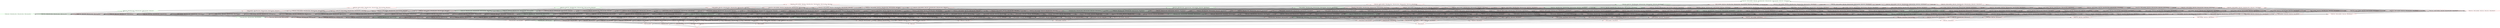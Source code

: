 digraph G {
splines="line"
rankdir=BT
"{'ltable_Price', 'ltable_CopyRight', 'ltable_Time', 'ltable_Album_Name', 'ltable_Artist_Name', 'ltable_Song_Name', 'ltable_Genre', 'ltable_Released'}" [shape=box];
"set()" [shape=box];
"set()" [color=red];
"set()" -> "{'ltable_Song_Name'}";
"set()" -> "{'ltable_Artist_Name'}";
"set()" -> "{'ltable_Album_Name'}";
"set()" -> "{'ltable_Genre'}";
"set()" -> "{'ltable_Price'}";
"set()" -> "{'ltable_CopyRight'}";
"set()" -> "{'ltable_Time'}";
"set()" -> "{'ltable_Released'}";
"{'ltable_Song_Name'}" [color=red];
"{'ltable_Song_Name'}" -> "{'ltable_Artist_Name', 'ltable_Song_Name'}";
"{'ltable_Song_Name'}" -> "{'ltable_Album_Name', 'ltable_Song_Name'}";
"{'ltable_Song_Name'}" -> "{'ltable_Genre', 'ltable_Song_Name'}";
"{'ltable_Song_Name'}" -> "{'ltable_Price', 'ltable_Song_Name'}";
"{'ltable_Song_Name'}" -> "{'ltable_CopyRight', 'ltable_Song_Name'}";
"{'ltable_Song_Name'}" -> "{'ltable_Time', 'ltable_Song_Name'}";
"{'ltable_Song_Name'}" -> "{'ltable_Released', 'ltable_Song_Name'}";
"{'ltable_Artist_Name'}" [color=red];
"{'ltable_Artist_Name'}" -> "{'ltable_Artist_Name', 'ltable_Song_Name'}";
"{'ltable_Artist_Name'}" -> "{'ltable_Album_Name', 'ltable_Artist_Name'}";
"{'ltable_Artist_Name'}" -> "{'ltable_Genre', 'ltable_Artist_Name'}";
"{'ltable_Artist_Name'}" -> "{'ltable_Price', 'ltable_Artist_Name'}";
"{'ltable_Artist_Name'}" -> "{'ltable_CopyRight', 'ltable_Artist_Name'}";
"{'ltable_Artist_Name'}" -> "{'ltable_Time', 'ltable_Artist_Name'}";
"{'ltable_Artist_Name'}" -> "{'ltable_Artist_Name', 'ltable_Released'}";
"{'ltable_Album_Name'}" [color=red];
"{'ltable_Album_Name'}" -> "{'ltable_Album_Name', 'ltable_Song_Name'}";
"{'ltable_Album_Name'}" -> "{'ltable_Album_Name', 'ltable_Artist_Name'}";
"{'ltable_Album_Name'}" -> "{'ltable_Genre', 'ltable_Album_Name'}";
"{'ltable_Album_Name'}" -> "{'ltable_Price', 'ltable_Album_Name'}";
"{'ltable_Album_Name'}" -> "{'ltable_CopyRight', 'ltable_Album_Name'}";
"{'ltable_Album_Name'}" -> "{'ltable_Time', 'ltable_Album_Name'}";
"{'ltable_Album_Name'}" -> "{'ltable_Album_Name', 'ltable_Released'}";
"{'ltable_Genre'}" [color=red];
"{'ltable_Genre'}" -> "{'ltable_Genre', 'ltable_Song_Name'}";
"{'ltable_Genre'}" -> "{'ltable_Genre', 'ltable_Artist_Name'}";
"{'ltable_Genre'}" -> "{'ltable_Genre', 'ltable_Album_Name'}";
"{'ltable_Genre'}" -> "{'ltable_Price', 'ltable_Genre'}";
"{'ltable_Genre'}" -> "{'ltable_CopyRight', 'ltable_Genre'}";
"{'ltable_Genre'}" -> "{'ltable_Genre', 'ltable_Time'}";
"{'ltable_Genre'}" -> "{'ltable_Genre', 'ltable_Released'}";
"{'ltable_Price'}" [color=red];
"{'ltable_Price'}" -> "{'ltable_Price', 'ltable_Song_Name'}";
"{'ltable_Price'}" -> "{'ltable_Price', 'ltable_Artist_Name'}";
"{'ltable_Price'}" -> "{'ltable_Price', 'ltable_Album_Name'}";
"{'ltable_Price'}" -> "{'ltable_Price', 'ltable_Genre'}";
"{'ltable_Price'}" -> "{'ltable_Price', 'ltable_CopyRight'}";
"{'ltable_Price'}" -> "{'ltable_Price', 'ltable_Time'}";
"{'ltable_Price'}" -> "{'ltable_Price', 'ltable_Released'}";
"{'ltable_CopyRight'}" [color=red];
"{'ltable_CopyRight'}" -> "{'ltable_CopyRight', 'ltable_Song_Name'}";
"{'ltable_CopyRight'}" -> "{'ltable_CopyRight', 'ltable_Artist_Name'}";
"{'ltable_CopyRight'}" -> "{'ltable_CopyRight', 'ltable_Album_Name'}";
"{'ltable_CopyRight'}" -> "{'ltable_CopyRight', 'ltable_Genre'}";
"{'ltable_CopyRight'}" -> "{'ltable_Price', 'ltable_CopyRight'}";
"{'ltable_CopyRight'}" -> "{'ltable_CopyRight', 'ltable_Time'}";
"{'ltable_CopyRight'}" -> "{'ltable_CopyRight', 'ltable_Released'}";
"{'ltable_Time'}" [color=red];
"{'ltable_Time'}" -> "{'ltable_Time', 'ltable_Song_Name'}";
"{'ltable_Time'}" -> "{'ltable_Time', 'ltable_Artist_Name'}";
"{'ltable_Time'}" -> "{'ltable_Time', 'ltable_Album_Name'}";
"{'ltable_Time'}" -> "{'ltable_Genre', 'ltable_Time'}";
"{'ltable_Time'}" -> "{'ltable_Price', 'ltable_Time'}";
"{'ltable_Time'}" -> "{'ltable_CopyRight', 'ltable_Time'}";
"{'ltable_Time'}" -> "{'ltable_Time', 'ltable_Released'}";
"{'ltable_Released'}" [color=red];
"{'ltable_Released'}" -> "{'ltable_Released', 'ltable_Song_Name'}";
"{'ltable_Released'}" -> "{'ltable_Artist_Name', 'ltable_Released'}";
"{'ltable_Released'}" -> "{'ltable_Album_Name', 'ltable_Released'}";
"{'ltable_Released'}" -> "{'ltable_Genre', 'ltable_Released'}";
"{'ltable_Released'}" -> "{'ltable_Price', 'ltable_Released'}";
"{'ltable_Released'}" -> "{'ltable_CopyRight', 'ltable_Released'}";
"{'ltable_Released'}" -> "{'ltable_Time', 'ltable_Released'}";
"{'ltable_Artist_Name', 'ltable_Song_Name'}" [color=red];
"{'ltable_Artist_Name', 'ltable_Song_Name'}" -> "{'ltable_Album_Name', 'ltable_Artist_Name', 'ltable_Song_Name'}";
"{'ltable_Artist_Name', 'ltable_Song_Name'}" -> "{'ltable_Genre', 'ltable_Artist_Name', 'ltable_Song_Name'}";
"{'ltable_Artist_Name', 'ltable_Song_Name'}" -> "{'ltable_Price', 'ltable_Artist_Name', 'ltable_Song_Name'}";
"{'ltable_Artist_Name', 'ltable_Song_Name'}" -> "{'ltable_CopyRight', 'ltable_Artist_Name', 'ltable_Song_Name'}";
"{'ltable_Artist_Name', 'ltable_Song_Name'}" -> "{'ltable_Time', 'ltable_Artist_Name', 'ltable_Song_Name'}";
"{'ltable_Artist_Name', 'ltable_Song_Name'}" -> "{'ltable_Artist_Name', 'ltable_Released', 'ltable_Song_Name'}";
"{'ltable_Album_Name', 'ltable_Song_Name'}" [color=green];
"{'ltable_Album_Name', 'ltable_Song_Name'}" -> "{'ltable_Album_Name', 'ltable_Artist_Name', 'ltable_Song_Name'}";
"{'ltable_Album_Name', 'ltable_Song_Name'}" -> "{'ltable_Genre', 'ltable_Album_Name', 'ltable_Song_Name'}";
"{'ltable_Album_Name', 'ltable_Song_Name'}" -> "{'ltable_Price', 'ltable_Album_Name', 'ltable_Song_Name'}";
"{'ltable_Album_Name', 'ltable_Song_Name'}" -> "{'ltable_CopyRight', 'ltable_Album_Name', 'ltable_Song_Name'}";
"{'ltable_Album_Name', 'ltable_Song_Name'}" -> "{'ltable_Time', 'ltable_Album_Name', 'ltable_Song_Name'}";
"{'ltable_Album_Name', 'ltable_Song_Name'}" -> "{'ltable_Album_Name', 'ltable_Released', 'ltable_Song_Name'}";
"{'ltable_Genre', 'ltable_Song_Name'}" [color=red];
"{'ltable_Genre', 'ltable_Song_Name'}" -> "{'ltable_Genre', 'ltable_Artist_Name', 'ltable_Song_Name'}";
"{'ltable_Genre', 'ltable_Song_Name'}" -> "{'ltable_Genre', 'ltable_Album_Name', 'ltable_Song_Name'}";
"{'ltable_Genre', 'ltable_Song_Name'}" -> "{'ltable_Price', 'ltable_Genre', 'ltable_Song_Name'}";
"{'ltable_Genre', 'ltable_Song_Name'}" -> "{'ltable_CopyRight', 'ltable_Genre', 'ltable_Song_Name'}";
"{'ltable_Genre', 'ltable_Song_Name'}" -> "{'ltable_Genre', 'ltable_Time', 'ltable_Song_Name'}";
"{'ltable_Genre', 'ltable_Song_Name'}" -> "{'ltable_Genre', 'ltable_Released', 'ltable_Song_Name'}";
"{'ltable_Price', 'ltable_Song_Name'}" [color=red];
"{'ltable_Price', 'ltable_Song_Name'}" -> "{'ltable_Price', 'ltable_Artist_Name', 'ltable_Song_Name'}";
"{'ltable_Price', 'ltable_Song_Name'}" -> "{'ltable_Price', 'ltable_Album_Name', 'ltable_Song_Name'}";
"{'ltable_Price', 'ltable_Song_Name'}" -> "{'ltable_Price', 'ltable_Genre', 'ltable_Song_Name'}";
"{'ltable_Price', 'ltable_Song_Name'}" -> "{'ltable_Price', 'ltable_CopyRight', 'ltable_Song_Name'}";
"{'ltable_Price', 'ltable_Song_Name'}" -> "{'ltable_Price', 'ltable_Time', 'ltable_Song_Name'}";
"{'ltable_Price', 'ltable_Song_Name'}" -> "{'ltable_Price', 'ltable_Released', 'ltable_Song_Name'}";
"{'ltable_CopyRight', 'ltable_Song_Name'}" [color=red];
"{'ltable_CopyRight', 'ltable_Song_Name'}" -> "{'ltable_CopyRight', 'ltable_Artist_Name', 'ltable_Song_Name'}";
"{'ltable_CopyRight', 'ltable_Song_Name'}" -> "{'ltable_CopyRight', 'ltable_Album_Name', 'ltable_Song_Name'}";
"{'ltable_CopyRight', 'ltable_Song_Name'}" -> "{'ltable_CopyRight', 'ltable_Genre', 'ltable_Song_Name'}";
"{'ltable_CopyRight', 'ltable_Song_Name'}" -> "{'ltable_Price', 'ltable_CopyRight', 'ltable_Song_Name'}";
"{'ltable_CopyRight', 'ltable_Song_Name'}" -> "{'ltable_CopyRight', 'ltable_Time', 'ltable_Song_Name'}";
"{'ltable_CopyRight', 'ltable_Song_Name'}" -> "{'ltable_CopyRight', 'ltable_Released', 'ltable_Song_Name'}";
"{'ltable_Time', 'ltable_Song_Name'}" [color=red];
"{'ltable_Time', 'ltable_Song_Name'}" -> "{'ltable_Time', 'ltable_Artist_Name', 'ltable_Song_Name'}";
"{'ltable_Time', 'ltable_Song_Name'}" -> "{'ltable_Time', 'ltable_Album_Name', 'ltable_Song_Name'}";
"{'ltable_Time', 'ltable_Song_Name'}" -> "{'ltable_Genre', 'ltable_Time', 'ltable_Song_Name'}";
"{'ltable_Time', 'ltable_Song_Name'}" -> "{'ltable_Price', 'ltable_Time', 'ltable_Song_Name'}";
"{'ltable_Time', 'ltable_Song_Name'}" -> "{'ltable_CopyRight', 'ltable_Time', 'ltable_Song_Name'}";
"{'ltable_Time', 'ltable_Song_Name'}" -> "{'ltable_Time', 'ltable_Released', 'ltable_Song_Name'}";
"{'ltable_Released', 'ltable_Song_Name'}" [color=red];
"{'ltable_Released', 'ltable_Song_Name'}" -> "{'ltable_Artist_Name', 'ltable_Released', 'ltable_Song_Name'}";
"{'ltable_Released', 'ltable_Song_Name'}" -> "{'ltable_Album_Name', 'ltable_Released', 'ltable_Song_Name'}";
"{'ltable_Released', 'ltable_Song_Name'}" -> "{'ltable_Genre', 'ltable_Released', 'ltable_Song_Name'}";
"{'ltable_Released', 'ltable_Song_Name'}" -> "{'ltable_Price', 'ltable_Released', 'ltable_Song_Name'}";
"{'ltable_Released', 'ltable_Song_Name'}" -> "{'ltable_CopyRight', 'ltable_Released', 'ltable_Song_Name'}";
"{'ltable_Released', 'ltable_Song_Name'}" -> "{'ltable_Time', 'ltable_Released', 'ltable_Song_Name'}";
"{'ltable_Album_Name', 'ltable_Artist_Name'}" [color=red];
"{'ltable_Album_Name', 'ltable_Artist_Name'}" -> "{'ltable_Album_Name', 'ltable_Artist_Name', 'ltable_Song_Name'}";
"{'ltable_Album_Name', 'ltable_Artist_Name'}" -> "{'ltable_Genre', 'ltable_Album_Name', 'ltable_Artist_Name'}";
"{'ltable_Album_Name', 'ltable_Artist_Name'}" -> "{'ltable_Price', 'ltable_Album_Name', 'ltable_Artist_Name'}";
"{'ltable_Album_Name', 'ltable_Artist_Name'}" -> "{'ltable_CopyRight', 'ltable_Album_Name', 'ltable_Artist_Name'}";
"{'ltable_Album_Name', 'ltable_Artist_Name'}" -> "{'ltable_Time', 'ltable_Album_Name', 'ltable_Artist_Name'}";
"{'ltable_Album_Name', 'ltable_Artist_Name'}" -> "{'ltable_Album_Name', 'ltable_Artist_Name', 'ltable_Released'}";
"{'ltable_Genre', 'ltable_Artist_Name'}" [color=red];
"{'ltable_Genre', 'ltable_Artist_Name'}" -> "{'ltable_Genre', 'ltable_Artist_Name', 'ltable_Song_Name'}";
"{'ltable_Genre', 'ltable_Artist_Name'}" -> "{'ltable_Genre', 'ltable_Album_Name', 'ltable_Artist_Name'}";
"{'ltable_Genre', 'ltable_Artist_Name'}" -> "{'ltable_Price', 'ltable_Genre', 'ltable_Artist_Name'}";
"{'ltable_Genre', 'ltable_Artist_Name'}" -> "{'ltable_CopyRight', 'ltable_Genre', 'ltable_Artist_Name'}";
"{'ltable_Genre', 'ltable_Artist_Name'}" -> "{'ltable_Genre', 'ltable_Time', 'ltable_Artist_Name'}";
"{'ltable_Genre', 'ltable_Artist_Name'}" -> "{'ltable_Genre', 'ltable_Artist_Name', 'ltable_Released'}";
"{'ltable_Price', 'ltable_Artist_Name'}" [color=red];
"{'ltable_Price', 'ltable_Artist_Name'}" -> "{'ltable_Price', 'ltable_Artist_Name', 'ltable_Song_Name'}";
"{'ltable_Price', 'ltable_Artist_Name'}" -> "{'ltable_Price', 'ltable_Album_Name', 'ltable_Artist_Name'}";
"{'ltable_Price', 'ltable_Artist_Name'}" -> "{'ltable_Price', 'ltable_Genre', 'ltable_Artist_Name'}";
"{'ltable_Price', 'ltable_Artist_Name'}" -> "{'ltable_Price', 'ltable_CopyRight', 'ltable_Artist_Name'}";
"{'ltable_Price', 'ltable_Artist_Name'}" -> "{'ltable_Price', 'ltable_Time', 'ltable_Artist_Name'}";
"{'ltable_Price', 'ltable_Artist_Name'}" -> "{'ltable_Price', 'ltable_Artist_Name', 'ltable_Released'}";
"{'ltable_CopyRight', 'ltable_Artist_Name'}" [color=red];
"{'ltable_CopyRight', 'ltable_Artist_Name'}" -> "{'ltable_CopyRight', 'ltable_Artist_Name', 'ltable_Song_Name'}";
"{'ltable_CopyRight', 'ltable_Artist_Name'}" -> "{'ltable_CopyRight', 'ltable_Album_Name', 'ltable_Artist_Name'}";
"{'ltable_CopyRight', 'ltable_Artist_Name'}" -> "{'ltable_CopyRight', 'ltable_Genre', 'ltable_Artist_Name'}";
"{'ltable_CopyRight', 'ltable_Artist_Name'}" -> "{'ltable_Price', 'ltable_CopyRight', 'ltable_Artist_Name'}";
"{'ltable_CopyRight', 'ltable_Artist_Name'}" -> "{'ltable_CopyRight', 'ltable_Time', 'ltable_Artist_Name'}";
"{'ltable_CopyRight', 'ltable_Artist_Name'}" -> "{'ltable_CopyRight', 'ltable_Artist_Name', 'ltable_Released'}";
"{'ltable_Time', 'ltable_Artist_Name'}" [color=red];
"{'ltable_Time', 'ltable_Artist_Name'}" -> "{'ltable_Time', 'ltable_Artist_Name', 'ltable_Song_Name'}";
"{'ltable_Time', 'ltable_Artist_Name'}" -> "{'ltable_Time', 'ltable_Album_Name', 'ltable_Artist_Name'}";
"{'ltable_Time', 'ltable_Artist_Name'}" -> "{'ltable_Genre', 'ltable_Time', 'ltable_Artist_Name'}";
"{'ltable_Time', 'ltable_Artist_Name'}" -> "{'ltable_Price', 'ltable_Time', 'ltable_Artist_Name'}";
"{'ltable_Time', 'ltable_Artist_Name'}" -> "{'ltable_CopyRight', 'ltable_Time', 'ltable_Artist_Name'}";
"{'ltable_Time', 'ltable_Artist_Name'}" -> "{'ltable_Time', 'ltable_Artist_Name', 'ltable_Released'}";
"{'ltable_Artist_Name', 'ltable_Released'}" [color=red];
"{'ltable_Artist_Name', 'ltable_Released'}" -> "{'ltable_Artist_Name', 'ltable_Released', 'ltable_Song_Name'}";
"{'ltable_Artist_Name', 'ltable_Released'}" -> "{'ltable_Album_Name', 'ltable_Artist_Name', 'ltable_Released'}";
"{'ltable_Artist_Name', 'ltable_Released'}" -> "{'ltable_Genre', 'ltable_Artist_Name', 'ltable_Released'}";
"{'ltable_Artist_Name', 'ltable_Released'}" -> "{'ltable_Price', 'ltable_Artist_Name', 'ltable_Released'}";
"{'ltable_Artist_Name', 'ltable_Released'}" -> "{'ltable_CopyRight', 'ltable_Artist_Name', 'ltable_Released'}";
"{'ltable_Artist_Name', 'ltable_Released'}" -> "{'ltable_Time', 'ltable_Artist_Name', 'ltable_Released'}";
"{'ltable_Genre', 'ltable_Album_Name'}" [color=red];
"{'ltable_Genre', 'ltable_Album_Name'}" -> "{'ltable_Genre', 'ltable_Album_Name', 'ltable_Song_Name'}";
"{'ltable_Genre', 'ltable_Album_Name'}" -> "{'ltable_Genre', 'ltable_Album_Name', 'ltable_Artist_Name'}";
"{'ltable_Genre', 'ltable_Album_Name'}" -> "{'ltable_Price', 'ltable_Genre', 'ltable_Album_Name'}";
"{'ltable_Genre', 'ltable_Album_Name'}" -> "{'ltable_CopyRight', 'ltable_Genre', 'ltable_Album_Name'}";
"{'ltable_Genre', 'ltable_Album_Name'}" -> "{'ltable_Genre', 'ltable_Time', 'ltable_Album_Name'}";
"{'ltable_Genre', 'ltable_Album_Name'}" -> "{'ltable_Genre', 'ltable_Album_Name', 'ltable_Released'}";
"{'ltable_Price', 'ltable_Album_Name'}" [color=red];
"{'ltable_Price', 'ltable_Album_Name'}" -> "{'ltable_Price', 'ltable_Album_Name', 'ltable_Song_Name'}";
"{'ltable_Price', 'ltable_Album_Name'}" -> "{'ltable_Price', 'ltable_Album_Name', 'ltable_Artist_Name'}";
"{'ltable_Price', 'ltable_Album_Name'}" -> "{'ltable_Price', 'ltable_Genre', 'ltable_Album_Name'}";
"{'ltable_Price', 'ltable_Album_Name'}" -> "{'ltable_Price', 'ltable_CopyRight', 'ltable_Album_Name'}";
"{'ltable_Price', 'ltable_Album_Name'}" -> "{'ltable_Price', 'ltable_Time', 'ltable_Album_Name'}";
"{'ltable_Price', 'ltable_Album_Name'}" -> "{'ltable_Price', 'ltable_Album_Name', 'ltable_Released'}";
"{'ltable_CopyRight', 'ltable_Album_Name'}" [color=red];
"{'ltable_CopyRight', 'ltable_Album_Name'}" -> "{'ltable_CopyRight', 'ltable_Album_Name', 'ltable_Song_Name'}";
"{'ltable_CopyRight', 'ltable_Album_Name'}" -> "{'ltable_CopyRight', 'ltable_Album_Name', 'ltable_Artist_Name'}";
"{'ltable_CopyRight', 'ltable_Album_Name'}" -> "{'ltable_CopyRight', 'ltable_Genre', 'ltable_Album_Name'}";
"{'ltable_CopyRight', 'ltable_Album_Name'}" -> "{'ltable_Price', 'ltable_CopyRight', 'ltable_Album_Name'}";
"{'ltable_CopyRight', 'ltable_Album_Name'}" -> "{'ltable_CopyRight', 'ltable_Time', 'ltable_Album_Name'}";
"{'ltable_CopyRight', 'ltable_Album_Name'}" -> "{'ltable_CopyRight', 'ltable_Album_Name', 'ltable_Released'}";
"{'ltable_Time', 'ltable_Album_Name'}" [color=red];
"{'ltable_Time', 'ltable_Album_Name'}" -> "{'ltable_Time', 'ltable_Album_Name', 'ltable_Song_Name'}";
"{'ltable_Time', 'ltable_Album_Name'}" -> "{'ltable_Time', 'ltable_Album_Name', 'ltable_Artist_Name'}";
"{'ltable_Time', 'ltable_Album_Name'}" -> "{'ltable_Genre', 'ltable_Time', 'ltable_Album_Name'}";
"{'ltable_Time', 'ltable_Album_Name'}" -> "{'ltable_Price', 'ltable_Time', 'ltable_Album_Name'}";
"{'ltable_Time', 'ltable_Album_Name'}" -> "{'ltable_CopyRight', 'ltable_Time', 'ltable_Album_Name'}";
"{'ltable_Time', 'ltable_Album_Name'}" -> "{'ltable_Time', 'ltable_Album_Name', 'ltable_Released'}";
"{'ltable_Album_Name', 'ltable_Released'}" [color=red];
"{'ltable_Album_Name', 'ltable_Released'}" -> "{'ltable_Album_Name', 'ltable_Released', 'ltable_Song_Name'}";
"{'ltable_Album_Name', 'ltable_Released'}" -> "{'ltable_Album_Name', 'ltable_Artist_Name', 'ltable_Released'}";
"{'ltable_Album_Name', 'ltable_Released'}" -> "{'ltable_Genre', 'ltable_Album_Name', 'ltable_Released'}";
"{'ltable_Album_Name', 'ltable_Released'}" -> "{'ltable_Price', 'ltable_Album_Name', 'ltable_Released'}";
"{'ltable_Album_Name', 'ltable_Released'}" -> "{'ltable_CopyRight', 'ltable_Album_Name', 'ltable_Released'}";
"{'ltable_Album_Name', 'ltable_Released'}" -> "{'ltable_Time', 'ltable_Album_Name', 'ltable_Released'}";
"{'ltable_Price', 'ltable_Genre'}" [color=red];
"{'ltable_Price', 'ltable_Genre'}" -> "{'ltable_Price', 'ltable_Genre', 'ltable_Song_Name'}";
"{'ltable_Price', 'ltable_Genre'}" -> "{'ltable_Price', 'ltable_Genre', 'ltable_Artist_Name'}";
"{'ltable_Price', 'ltable_Genre'}" -> "{'ltable_Price', 'ltable_Genre', 'ltable_Album_Name'}";
"{'ltable_Price', 'ltable_Genre'}" -> "{'ltable_Price', 'ltable_Genre', 'ltable_CopyRight'}";
"{'ltable_Price', 'ltable_Genre'}" -> "{'ltable_Price', 'ltable_Genre', 'ltable_Time'}";
"{'ltable_Price', 'ltable_Genre'}" -> "{'ltable_Price', 'ltable_Genre', 'ltable_Released'}";
"{'ltable_CopyRight', 'ltable_Genre'}" [color=red];
"{'ltable_CopyRight', 'ltable_Genre'}" -> "{'ltable_CopyRight', 'ltable_Genre', 'ltable_Song_Name'}";
"{'ltable_CopyRight', 'ltable_Genre'}" -> "{'ltable_CopyRight', 'ltable_Genre', 'ltable_Artist_Name'}";
"{'ltable_CopyRight', 'ltable_Genre'}" -> "{'ltable_CopyRight', 'ltable_Genre', 'ltable_Album_Name'}";
"{'ltable_CopyRight', 'ltable_Genre'}" -> "{'ltable_Price', 'ltable_Genre', 'ltable_CopyRight'}";
"{'ltable_CopyRight', 'ltable_Genre'}" -> "{'ltable_CopyRight', 'ltable_Genre', 'ltable_Time'}";
"{'ltable_CopyRight', 'ltable_Genre'}" -> "{'ltable_CopyRight', 'ltable_Genre', 'ltable_Released'}";
"{'ltable_Genre', 'ltable_Time'}" [color=red];
"{'ltable_Genre', 'ltable_Time'}" -> "{'ltable_Genre', 'ltable_Time', 'ltable_Song_Name'}";
"{'ltable_Genre', 'ltable_Time'}" -> "{'ltable_Genre', 'ltable_Time', 'ltable_Artist_Name'}";
"{'ltable_Genre', 'ltable_Time'}" -> "{'ltable_Genre', 'ltable_Time', 'ltable_Album_Name'}";
"{'ltable_Genre', 'ltable_Time'}" -> "{'ltable_Price', 'ltable_Genre', 'ltable_Time'}";
"{'ltable_Genre', 'ltable_Time'}" -> "{'ltable_CopyRight', 'ltable_Genre', 'ltable_Time'}";
"{'ltable_Genre', 'ltable_Time'}" -> "{'ltable_Genre', 'ltable_Time', 'ltable_Released'}";
"{'ltable_Genre', 'ltable_Released'}" [color=red];
"{'ltable_Genre', 'ltable_Released'}" -> "{'ltable_Genre', 'ltable_Released', 'ltable_Song_Name'}";
"{'ltable_Genre', 'ltable_Released'}" -> "{'ltable_Genre', 'ltable_Artist_Name', 'ltable_Released'}";
"{'ltable_Genre', 'ltable_Released'}" -> "{'ltable_Genre', 'ltable_Album_Name', 'ltable_Released'}";
"{'ltable_Genre', 'ltable_Released'}" -> "{'ltable_Price', 'ltable_Genre', 'ltable_Released'}";
"{'ltable_Genre', 'ltable_Released'}" -> "{'ltable_CopyRight', 'ltable_Genre', 'ltable_Released'}";
"{'ltable_Genre', 'ltable_Released'}" -> "{'ltable_Genre', 'ltable_Time', 'ltable_Released'}";
"{'ltable_Price', 'ltable_CopyRight'}" [color=red];
"{'ltable_Price', 'ltable_CopyRight'}" -> "{'ltable_Price', 'ltable_CopyRight', 'ltable_Song_Name'}";
"{'ltable_Price', 'ltable_CopyRight'}" -> "{'ltable_Price', 'ltable_CopyRight', 'ltable_Artist_Name'}";
"{'ltable_Price', 'ltable_CopyRight'}" -> "{'ltable_Price', 'ltable_CopyRight', 'ltable_Album_Name'}";
"{'ltable_Price', 'ltable_CopyRight'}" -> "{'ltable_Price', 'ltable_Genre', 'ltable_CopyRight'}";
"{'ltable_Price', 'ltable_CopyRight'}" -> "{'ltable_Price', 'ltable_CopyRight', 'ltable_Time'}";
"{'ltable_Price', 'ltable_CopyRight'}" -> "{'ltable_Price', 'ltable_CopyRight', 'ltable_Released'}";
"{'ltable_Price', 'ltable_Time'}" [color=red];
"{'ltable_Price', 'ltable_Time'}" -> "{'ltable_Price', 'ltable_Time', 'ltable_Song_Name'}";
"{'ltable_Price', 'ltable_Time'}" -> "{'ltable_Price', 'ltable_Time', 'ltable_Artist_Name'}";
"{'ltable_Price', 'ltable_Time'}" -> "{'ltable_Price', 'ltable_Time', 'ltable_Album_Name'}";
"{'ltable_Price', 'ltable_Time'}" -> "{'ltable_Price', 'ltable_Genre', 'ltable_Time'}";
"{'ltable_Price', 'ltable_Time'}" -> "{'ltable_Price', 'ltable_CopyRight', 'ltable_Time'}";
"{'ltable_Price', 'ltable_Time'}" -> "{'ltable_Price', 'ltable_Time', 'ltable_Released'}";
"{'ltable_Price', 'ltable_Released'}" [color=red];
"{'ltable_Price', 'ltable_Released'}" -> "{'ltable_Price', 'ltable_Released', 'ltable_Song_Name'}";
"{'ltable_Price', 'ltable_Released'}" -> "{'ltable_Price', 'ltable_Artist_Name', 'ltable_Released'}";
"{'ltable_Price', 'ltable_Released'}" -> "{'ltable_Price', 'ltable_Album_Name', 'ltable_Released'}";
"{'ltable_Price', 'ltable_Released'}" -> "{'ltable_Price', 'ltable_Genre', 'ltable_Released'}";
"{'ltable_Price', 'ltable_Released'}" -> "{'ltable_Price', 'ltable_CopyRight', 'ltable_Released'}";
"{'ltable_Price', 'ltable_Released'}" -> "{'ltable_Price', 'ltable_Time', 'ltable_Released'}";
"{'ltable_CopyRight', 'ltable_Time'}" [color=red];
"{'ltable_CopyRight', 'ltable_Time'}" -> "{'ltable_CopyRight', 'ltable_Time', 'ltable_Song_Name'}";
"{'ltable_CopyRight', 'ltable_Time'}" -> "{'ltable_CopyRight', 'ltable_Time', 'ltable_Artist_Name'}";
"{'ltable_CopyRight', 'ltable_Time'}" -> "{'ltable_CopyRight', 'ltable_Time', 'ltable_Album_Name'}";
"{'ltable_CopyRight', 'ltable_Time'}" -> "{'ltable_CopyRight', 'ltable_Genre', 'ltable_Time'}";
"{'ltable_CopyRight', 'ltable_Time'}" -> "{'ltable_Price', 'ltable_CopyRight', 'ltable_Time'}";
"{'ltable_CopyRight', 'ltable_Time'}" -> "{'ltable_CopyRight', 'ltable_Time', 'ltable_Released'}";
"{'ltable_CopyRight', 'ltable_Released'}" [color=red];
"{'ltable_CopyRight', 'ltable_Released'}" -> "{'ltable_CopyRight', 'ltable_Released', 'ltable_Song_Name'}";
"{'ltable_CopyRight', 'ltable_Released'}" -> "{'ltable_CopyRight', 'ltable_Artist_Name', 'ltable_Released'}";
"{'ltable_CopyRight', 'ltable_Released'}" -> "{'ltable_CopyRight', 'ltable_Album_Name', 'ltable_Released'}";
"{'ltable_CopyRight', 'ltable_Released'}" -> "{'ltable_CopyRight', 'ltable_Genre', 'ltable_Released'}";
"{'ltable_CopyRight', 'ltable_Released'}" -> "{'ltable_Price', 'ltable_CopyRight', 'ltable_Released'}";
"{'ltable_CopyRight', 'ltable_Released'}" -> "{'ltable_CopyRight', 'ltable_Time', 'ltable_Released'}";
"{'ltable_Time', 'ltable_Released'}" [color=red];
"{'ltable_Time', 'ltable_Released'}" -> "{'ltable_Time', 'ltable_Released', 'ltable_Song_Name'}";
"{'ltable_Time', 'ltable_Released'}" -> "{'ltable_Time', 'ltable_Artist_Name', 'ltable_Released'}";
"{'ltable_Time', 'ltable_Released'}" -> "{'ltable_Time', 'ltable_Album_Name', 'ltable_Released'}";
"{'ltable_Time', 'ltable_Released'}" -> "{'ltable_Genre', 'ltable_Time', 'ltable_Released'}";
"{'ltable_Time', 'ltable_Released'}" -> "{'ltable_Price', 'ltable_Time', 'ltable_Released'}";
"{'ltable_Time', 'ltable_Released'}" -> "{'ltable_CopyRight', 'ltable_Time', 'ltable_Released'}";
"{'ltable_Album_Name', 'ltable_Artist_Name', 'ltable_Song_Name'}" [color=green];
"{'ltable_Album_Name', 'ltable_Artist_Name', 'ltable_Song_Name'}" -> "{'ltable_Genre', 'ltable_Album_Name', 'ltable_Artist_Name', 'ltable_Song_Name'}";
"{'ltable_Album_Name', 'ltable_Artist_Name', 'ltable_Song_Name'}" -> "{'ltable_Price', 'ltable_Album_Name', 'ltable_Artist_Name', 'ltable_Song_Name'}";
"{'ltable_Album_Name', 'ltable_Artist_Name', 'ltable_Song_Name'}" -> "{'ltable_CopyRight', 'ltable_Album_Name', 'ltable_Artist_Name', 'ltable_Song_Name'}";
"{'ltable_Album_Name', 'ltable_Artist_Name', 'ltable_Song_Name'}" -> "{'ltable_Time', 'ltable_Album_Name', 'ltable_Artist_Name', 'ltable_Song_Name'}";
"{'ltable_Album_Name', 'ltable_Artist_Name', 'ltable_Song_Name'}" -> "{'ltable_Album_Name', 'ltable_Artist_Name', 'ltable_Released', 'ltable_Song_Name'}";
"{'ltable_Genre', 'ltable_Artist_Name', 'ltable_Song_Name'}" [color=red];
"{'ltable_Genre', 'ltable_Artist_Name', 'ltable_Song_Name'}" -> "{'ltable_Genre', 'ltable_Album_Name', 'ltable_Artist_Name', 'ltable_Song_Name'}";
"{'ltable_Genre', 'ltable_Artist_Name', 'ltable_Song_Name'}" -> "{'ltable_Price', 'ltable_Genre', 'ltable_Artist_Name', 'ltable_Song_Name'}";
"{'ltable_Genre', 'ltable_Artist_Name', 'ltable_Song_Name'}" -> "{'ltable_CopyRight', 'ltable_Genre', 'ltable_Artist_Name', 'ltable_Song_Name'}";
"{'ltable_Genre', 'ltable_Artist_Name', 'ltable_Song_Name'}" -> "{'ltable_Genre', 'ltable_Time', 'ltable_Artist_Name', 'ltable_Song_Name'}";
"{'ltable_Genre', 'ltable_Artist_Name', 'ltable_Song_Name'}" -> "{'ltable_Genre', 'ltable_Artist_Name', 'ltable_Released', 'ltable_Song_Name'}";
"{'ltable_Price', 'ltable_Artist_Name', 'ltable_Song_Name'}" [color=red];
"{'ltable_Price', 'ltable_Artist_Name', 'ltable_Song_Name'}" -> "{'ltable_Price', 'ltable_Album_Name', 'ltable_Artist_Name', 'ltable_Song_Name'}";
"{'ltable_Price', 'ltable_Artist_Name', 'ltable_Song_Name'}" -> "{'ltable_Price', 'ltable_Genre', 'ltable_Artist_Name', 'ltable_Song_Name'}";
"{'ltable_Price', 'ltable_Artist_Name', 'ltable_Song_Name'}" -> "{'ltable_Price', 'ltable_CopyRight', 'ltable_Artist_Name', 'ltable_Song_Name'}";
"{'ltable_Price', 'ltable_Artist_Name', 'ltable_Song_Name'}" -> "{'ltable_Price', 'ltable_Time', 'ltable_Artist_Name', 'ltable_Song_Name'}";
"{'ltable_Price', 'ltable_Artist_Name', 'ltable_Song_Name'}" -> "{'ltable_Price', 'ltable_Artist_Name', 'ltable_Released', 'ltable_Song_Name'}";
"{'ltable_CopyRight', 'ltable_Artist_Name', 'ltable_Song_Name'}" [color=red];
"{'ltable_CopyRight', 'ltable_Artist_Name', 'ltable_Song_Name'}" -> "{'ltable_CopyRight', 'ltable_Album_Name', 'ltable_Artist_Name', 'ltable_Song_Name'}";
"{'ltable_CopyRight', 'ltable_Artist_Name', 'ltable_Song_Name'}" -> "{'ltable_CopyRight', 'ltable_Genre', 'ltable_Artist_Name', 'ltable_Song_Name'}";
"{'ltable_CopyRight', 'ltable_Artist_Name', 'ltable_Song_Name'}" -> "{'ltable_Price', 'ltable_CopyRight', 'ltable_Artist_Name', 'ltable_Song_Name'}";
"{'ltable_CopyRight', 'ltable_Artist_Name', 'ltable_Song_Name'}" -> "{'ltable_CopyRight', 'ltable_Time', 'ltable_Artist_Name', 'ltable_Song_Name'}";
"{'ltable_CopyRight', 'ltable_Artist_Name', 'ltable_Song_Name'}" -> "{'ltable_CopyRight', 'ltable_Artist_Name', 'ltable_Released', 'ltable_Song_Name'}";
"{'ltable_Time', 'ltable_Artist_Name', 'ltable_Song_Name'}" [color=red];
"{'ltable_Time', 'ltable_Artist_Name', 'ltable_Song_Name'}" -> "{'ltable_Time', 'ltable_Album_Name', 'ltable_Artist_Name', 'ltable_Song_Name'}";
"{'ltable_Time', 'ltable_Artist_Name', 'ltable_Song_Name'}" -> "{'ltable_Genre', 'ltable_Time', 'ltable_Artist_Name', 'ltable_Song_Name'}";
"{'ltable_Time', 'ltable_Artist_Name', 'ltable_Song_Name'}" -> "{'ltable_Price', 'ltable_Time', 'ltable_Artist_Name', 'ltable_Song_Name'}";
"{'ltable_Time', 'ltable_Artist_Name', 'ltable_Song_Name'}" -> "{'ltable_CopyRight', 'ltable_Time', 'ltable_Artist_Name', 'ltable_Song_Name'}";
"{'ltable_Time', 'ltable_Artist_Name', 'ltable_Song_Name'}" -> "{'ltable_Time', 'ltable_Artist_Name', 'ltable_Released', 'ltable_Song_Name'}";
"{'ltable_Artist_Name', 'ltable_Released', 'ltable_Song_Name'}" [color=red];
"{'ltable_Artist_Name', 'ltable_Released', 'ltable_Song_Name'}" -> "{'ltable_Album_Name', 'ltable_Artist_Name', 'ltable_Released', 'ltable_Song_Name'}";
"{'ltable_Artist_Name', 'ltable_Released', 'ltable_Song_Name'}" -> "{'ltable_Genre', 'ltable_Artist_Name', 'ltable_Released', 'ltable_Song_Name'}";
"{'ltable_Artist_Name', 'ltable_Released', 'ltable_Song_Name'}" -> "{'ltable_Price', 'ltable_Artist_Name', 'ltable_Released', 'ltable_Song_Name'}";
"{'ltable_Artist_Name', 'ltable_Released', 'ltable_Song_Name'}" -> "{'ltable_CopyRight', 'ltable_Artist_Name', 'ltable_Released', 'ltable_Song_Name'}";
"{'ltable_Artist_Name', 'ltable_Released', 'ltable_Song_Name'}" -> "{'ltable_Time', 'ltable_Artist_Name', 'ltable_Released', 'ltable_Song_Name'}";
"{'ltable_Genre', 'ltable_Album_Name', 'ltable_Song_Name'}" [color=red];
"{'ltable_Genre', 'ltable_Album_Name', 'ltable_Song_Name'}" -> "{'ltable_Genre', 'ltable_Album_Name', 'ltable_Artist_Name', 'ltable_Song_Name'}";
"{'ltable_Genre', 'ltable_Album_Name', 'ltable_Song_Name'}" -> "{'ltable_Price', 'ltable_Genre', 'ltable_Album_Name', 'ltable_Song_Name'}";
"{'ltable_Genre', 'ltable_Album_Name', 'ltable_Song_Name'}" -> "{'ltable_CopyRight', 'ltable_Genre', 'ltable_Album_Name', 'ltable_Song_Name'}";
"{'ltable_Genre', 'ltable_Album_Name', 'ltable_Song_Name'}" -> "{'ltable_Genre', 'ltable_Time', 'ltable_Album_Name', 'ltable_Song_Name'}";
"{'ltable_Genre', 'ltable_Album_Name', 'ltable_Song_Name'}" -> "{'ltable_Genre', 'ltable_Album_Name', 'ltable_Released', 'ltable_Song_Name'}";
"{'ltable_Price', 'ltable_Album_Name', 'ltable_Song_Name'}" [color=green];
"{'ltable_Price', 'ltable_Album_Name', 'ltable_Song_Name'}" -> "{'ltable_Price', 'ltable_Album_Name', 'ltable_Artist_Name', 'ltable_Song_Name'}";
"{'ltable_Price', 'ltable_Album_Name', 'ltable_Song_Name'}" -> "{'ltable_Price', 'ltable_Genre', 'ltable_Album_Name', 'ltable_Song_Name'}";
"{'ltable_Price', 'ltable_Album_Name', 'ltable_Song_Name'}" -> "{'ltable_Price', 'ltable_CopyRight', 'ltable_Album_Name', 'ltable_Song_Name'}";
"{'ltable_Price', 'ltable_Album_Name', 'ltable_Song_Name'}" -> "{'ltable_Price', 'ltable_Time', 'ltable_Album_Name', 'ltable_Song_Name'}";
"{'ltable_Price', 'ltable_Album_Name', 'ltable_Song_Name'}" -> "{'ltable_Price', 'ltable_Album_Name', 'ltable_Released', 'ltable_Song_Name'}";
"{'ltable_CopyRight', 'ltable_Album_Name', 'ltable_Song_Name'}" [color=red];
"{'ltable_CopyRight', 'ltable_Album_Name', 'ltable_Song_Name'}" -> "{'ltable_CopyRight', 'ltable_Album_Name', 'ltable_Artist_Name', 'ltable_Song_Name'}";
"{'ltable_CopyRight', 'ltable_Album_Name', 'ltable_Song_Name'}" -> "{'ltable_CopyRight', 'ltable_Genre', 'ltable_Album_Name', 'ltable_Song_Name'}";
"{'ltable_CopyRight', 'ltable_Album_Name', 'ltable_Song_Name'}" -> "{'ltable_Price', 'ltable_CopyRight', 'ltable_Album_Name', 'ltable_Song_Name'}";
"{'ltable_CopyRight', 'ltable_Album_Name', 'ltable_Song_Name'}" -> "{'ltable_CopyRight', 'ltable_Time', 'ltable_Album_Name', 'ltable_Song_Name'}";
"{'ltable_CopyRight', 'ltable_Album_Name', 'ltable_Song_Name'}" -> "{'ltable_CopyRight', 'ltable_Album_Name', 'ltable_Released', 'ltable_Song_Name'}";
"{'ltable_Time', 'ltable_Album_Name', 'ltable_Song_Name'}" [color=green];
"{'ltable_Time', 'ltable_Album_Name', 'ltable_Song_Name'}" -> "{'ltable_Time', 'ltable_Album_Name', 'ltable_Artist_Name', 'ltable_Song_Name'}";
"{'ltable_Time', 'ltable_Album_Name', 'ltable_Song_Name'}" -> "{'ltable_Genre', 'ltable_Time', 'ltable_Album_Name', 'ltable_Song_Name'}";
"{'ltable_Time', 'ltable_Album_Name', 'ltable_Song_Name'}" -> "{'ltable_Price', 'ltable_Time', 'ltable_Album_Name', 'ltable_Song_Name'}";
"{'ltable_Time', 'ltable_Album_Name', 'ltable_Song_Name'}" -> "{'ltable_CopyRight', 'ltable_Time', 'ltable_Album_Name', 'ltable_Song_Name'}";
"{'ltable_Time', 'ltable_Album_Name', 'ltable_Song_Name'}" -> "{'ltable_Time', 'ltable_Album_Name', 'ltable_Released', 'ltable_Song_Name'}";
"{'ltable_Album_Name', 'ltable_Released', 'ltable_Song_Name'}" [color=green];
"{'ltable_Album_Name', 'ltable_Released', 'ltable_Song_Name'}" -> "{'ltable_Album_Name', 'ltable_Artist_Name', 'ltable_Released', 'ltable_Song_Name'}";
"{'ltable_Album_Name', 'ltable_Released', 'ltable_Song_Name'}" -> "{'ltable_Genre', 'ltable_Album_Name', 'ltable_Released', 'ltable_Song_Name'}";
"{'ltable_Album_Name', 'ltable_Released', 'ltable_Song_Name'}" -> "{'ltable_Price', 'ltable_Album_Name', 'ltable_Released', 'ltable_Song_Name'}";
"{'ltable_Album_Name', 'ltable_Released', 'ltable_Song_Name'}" -> "{'ltable_CopyRight', 'ltable_Album_Name', 'ltable_Released', 'ltable_Song_Name'}";
"{'ltable_Album_Name', 'ltable_Released', 'ltable_Song_Name'}" -> "{'ltable_Time', 'ltable_Album_Name', 'ltable_Released', 'ltable_Song_Name'}";
"{'ltable_Price', 'ltable_Genre', 'ltable_Song_Name'}" [color=red];
"{'ltable_Price', 'ltable_Genre', 'ltable_Song_Name'}" -> "{'ltable_Price', 'ltable_Genre', 'ltable_Artist_Name', 'ltable_Song_Name'}";
"{'ltable_Price', 'ltable_Genre', 'ltable_Song_Name'}" -> "{'ltable_Price', 'ltable_Genre', 'ltable_Album_Name', 'ltable_Song_Name'}";
"{'ltable_Price', 'ltable_Genre', 'ltable_Song_Name'}" -> "{'ltable_Price', 'ltable_Genre', 'ltable_CopyRight', 'ltable_Song_Name'}";
"{'ltable_Price', 'ltable_Genre', 'ltable_Song_Name'}" -> "{'ltable_Price', 'ltable_Genre', 'ltable_Time', 'ltable_Song_Name'}";
"{'ltable_Price', 'ltable_Genre', 'ltable_Song_Name'}" -> "{'ltable_Price', 'ltable_Genre', 'ltable_Released', 'ltable_Song_Name'}";
"{'ltable_CopyRight', 'ltable_Genre', 'ltable_Song_Name'}" [color=red];
"{'ltable_CopyRight', 'ltable_Genre', 'ltable_Song_Name'}" -> "{'ltable_CopyRight', 'ltable_Genre', 'ltable_Artist_Name', 'ltable_Song_Name'}";
"{'ltable_CopyRight', 'ltable_Genre', 'ltable_Song_Name'}" -> "{'ltable_CopyRight', 'ltable_Genre', 'ltable_Album_Name', 'ltable_Song_Name'}";
"{'ltable_CopyRight', 'ltable_Genre', 'ltable_Song_Name'}" -> "{'ltable_Price', 'ltable_Genre', 'ltable_CopyRight', 'ltable_Song_Name'}";
"{'ltable_CopyRight', 'ltable_Genre', 'ltable_Song_Name'}" -> "{'ltable_CopyRight', 'ltable_Genre', 'ltable_Time', 'ltable_Song_Name'}";
"{'ltable_CopyRight', 'ltable_Genre', 'ltable_Song_Name'}" -> "{'ltable_CopyRight', 'ltable_Genre', 'ltable_Released', 'ltable_Song_Name'}";
"{'ltable_Genre', 'ltable_Time', 'ltable_Song_Name'}" [color=red];
"{'ltable_Genre', 'ltable_Time', 'ltable_Song_Name'}" -> "{'ltable_Genre', 'ltable_Time', 'ltable_Artist_Name', 'ltable_Song_Name'}";
"{'ltable_Genre', 'ltable_Time', 'ltable_Song_Name'}" -> "{'ltable_Genre', 'ltable_Time', 'ltable_Album_Name', 'ltable_Song_Name'}";
"{'ltable_Genre', 'ltable_Time', 'ltable_Song_Name'}" -> "{'ltable_Price', 'ltable_Genre', 'ltable_Time', 'ltable_Song_Name'}";
"{'ltable_Genre', 'ltable_Time', 'ltable_Song_Name'}" -> "{'ltable_CopyRight', 'ltable_Genre', 'ltable_Time', 'ltable_Song_Name'}";
"{'ltable_Genre', 'ltable_Time', 'ltable_Song_Name'}" -> "{'ltable_Genre', 'ltable_Time', 'ltable_Released', 'ltable_Song_Name'}";
"{'ltable_Genre', 'ltable_Released', 'ltable_Song_Name'}" [color=red];
"{'ltable_Genre', 'ltable_Released', 'ltable_Song_Name'}" -> "{'ltable_Genre', 'ltable_Artist_Name', 'ltable_Released', 'ltable_Song_Name'}";
"{'ltable_Genre', 'ltable_Released', 'ltable_Song_Name'}" -> "{'ltable_Genre', 'ltable_Album_Name', 'ltable_Released', 'ltable_Song_Name'}";
"{'ltable_Genre', 'ltable_Released', 'ltable_Song_Name'}" -> "{'ltable_Price', 'ltable_Genre', 'ltable_Released', 'ltable_Song_Name'}";
"{'ltable_Genre', 'ltable_Released', 'ltable_Song_Name'}" -> "{'ltable_CopyRight', 'ltable_Genre', 'ltable_Released', 'ltable_Song_Name'}";
"{'ltable_Genre', 'ltable_Released', 'ltable_Song_Name'}" -> "{'ltable_Genre', 'ltable_Time', 'ltable_Released', 'ltable_Song_Name'}";
"{'ltable_Price', 'ltable_CopyRight', 'ltable_Song_Name'}" [color=red];
"{'ltable_Price', 'ltable_CopyRight', 'ltable_Song_Name'}" -> "{'ltable_Price', 'ltable_CopyRight', 'ltable_Artist_Name', 'ltable_Song_Name'}";
"{'ltable_Price', 'ltable_CopyRight', 'ltable_Song_Name'}" -> "{'ltable_Price', 'ltable_CopyRight', 'ltable_Album_Name', 'ltable_Song_Name'}";
"{'ltable_Price', 'ltable_CopyRight', 'ltable_Song_Name'}" -> "{'ltable_Price', 'ltable_Genre', 'ltable_CopyRight', 'ltable_Song_Name'}";
"{'ltable_Price', 'ltable_CopyRight', 'ltable_Song_Name'}" -> "{'ltable_Price', 'ltable_CopyRight', 'ltable_Time', 'ltable_Song_Name'}";
"{'ltable_Price', 'ltable_CopyRight', 'ltable_Song_Name'}" -> "{'ltable_Price', 'ltable_CopyRight', 'ltable_Released', 'ltable_Song_Name'}";
"{'ltable_Price', 'ltable_Time', 'ltable_Song_Name'}" [color=red];
"{'ltable_Price', 'ltable_Time', 'ltable_Song_Name'}" -> "{'ltable_Price', 'ltable_Time', 'ltable_Artist_Name', 'ltable_Song_Name'}";
"{'ltable_Price', 'ltable_Time', 'ltable_Song_Name'}" -> "{'ltable_Price', 'ltable_Time', 'ltable_Album_Name', 'ltable_Song_Name'}";
"{'ltable_Price', 'ltable_Time', 'ltable_Song_Name'}" -> "{'ltable_Price', 'ltable_Genre', 'ltable_Time', 'ltable_Song_Name'}";
"{'ltable_Price', 'ltable_Time', 'ltable_Song_Name'}" -> "{'ltable_Price', 'ltable_CopyRight', 'ltable_Time', 'ltable_Song_Name'}";
"{'ltable_Price', 'ltable_Time', 'ltable_Song_Name'}" -> "{'ltable_Price', 'ltable_Time', 'ltable_Released', 'ltable_Song_Name'}";
"{'ltable_Price', 'ltable_Released', 'ltable_Song_Name'}" [color=red];
"{'ltable_Price', 'ltable_Released', 'ltable_Song_Name'}" -> "{'ltable_Price', 'ltable_Artist_Name', 'ltable_Released', 'ltable_Song_Name'}";
"{'ltable_Price', 'ltable_Released', 'ltable_Song_Name'}" -> "{'ltable_Price', 'ltable_Album_Name', 'ltable_Released', 'ltable_Song_Name'}";
"{'ltable_Price', 'ltable_Released', 'ltable_Song_Name'}" -> "{'ltable_Price', 'ltable_Genre', 'ltable_Released', 'ltable_Song_Name'}";
"{'ltable_Price', 'ltable_Released', 'ltable_Song_Name'}" -> "{'ltable_Price', 'ltable_CopyRight', 'ltable_Released', 'ltable_Song_Name'}";
"{'ltable_Price', 'ltable_Released', 'ltable_Song_Name'}" -> "{'ltable_Price', 'ltable_Time', 'ltable_Released', 'ltable_Song_Name'}";
"{'ltable_CopyRight', 'ltable_Time', 'ltable_Song_Name'}" [color=red];
"{'ltable_CopyRight', 'ltable_Time', 'ltable_Song_Name'}" -> "{'ltable_CopyRight', 'ltable_Time', 'ltable_Artist_Name', 'ltable_Song_Name'}";
"{'ltable_CopyRight', 'ltable_Time', 'ltable_Song_Name'}" -> "{'ltable_CopyRight', 'ltable_Time', 'ltable_Album_Name', 'ltable_Song_Name'}";
"{'ltable_CopyRight', 'ltable_Time', 'ltable_Song_Name'}" -> "{'ltable_CopyRight', 'ltable_Genre', 'ltable_Time', 'ltable_Song_Name'}";
"{'ltable_CopyRight', 'ltable_Time', 'ltable_Song_Name'}" -> "{'ltable_Price', 'ltable_CopyRight', 'ltable_Time', 'ltable_Song_Name'}";
"{'ltable_CopyRight', 'ltable_Time', 'ltable_Song_Name'}" -> "{'ltable_CopyRight', 'ltable_Time', 'ltable_Released', 'ltable_Song_Name'}";
"{'ltable_CopyRight', 'ltable_Released', 'ltable_Song_Name'}" [color=red];
"{'ltable_CopyRight', 'ltable_Released', 'ltable_Song_Name'}" -> "{'ltable_CopyRight', 'ltable_Artist_Name', 'ltable_Released', 'ltable_Song_Name'}";
"{'ltable_CopyRight', 'ltable_Released', 'ltable_Song_Name'}" -> "{'ltable_CopyRight', 'ltable_Album_Name', 'ltable_Released', 'ltable_Song_Name'}";
"{'ltable_CopyRight', 'ltable_Released', 'ltable_Song_Name'}" -> "{'ltable_CopyRight', 'ltable_Genre', 'ltable_Released', 'ltable_Song_Name'}";
"{'ltable_CopyRight', 'ltable_Released', 'ltable_Song_Name'}" -> "{'ltable_Price', 'ltable_CopyRight', 'ltable_Released', 'ltable_Song_Name'}";
"{'ltable_CopyRight', 'ltable_Released', 'ltable_Song_Name'}" -> "{'ltable_CopyRight', 'ltable_Time', 'ltable_Released', 'ltable_Song_Name'}";
"{'ltable_Time', 'ltable_Released', 'ltable_Song_Name'}" [color=red];
"{'ltable_Time', 'ltable_Released', 'ltable_Song_Name'}" -> "{'ltable_Time', 'ltable_Artist_Name', 'ltable_Released', 'ltable_Song_Name'}";
"{'ltable_Time', 'ltable_Released', 'ltable_Song_Name'}" -> "{'ltable_Time', 'ltable_Album_Name', 'ltable_Released', 'ltable_Song_Name'}";
"{'ltable_Time', 'ltable_Released', 'ltable_Song_Name'}" -> "{'ltable_Genre', 'ltable_Time', 'ltable_Released', 'ltable_Song_Name'}";
"{'ltable_Time', 'ltable_Released', 'ltable_Song_Name'}" -> "{'ltable_Price', 'ltable_Time', 'ltable_Released', 'ltable_Song_Name'}";
"{'ltable_Time', 'ltable_Released', 'ltable_Song_Name'}" -> "{'ltable_CopyRight', 'ltable_Time', 'ltable_Released', 'ltable_Song_Name'}";
"{'ltable_Genre', 'ltable_Album_Name', 'ltable_Artist_Name'}" [color=red];
"{'ltable_Genre', 'ltable_Album_Name', 'ltable_Artist_Name'}" -> "{'ltable_Genre', 'ltable_Album_Name', 'ltable_Artist_Name', 'ltable_Song_Name'}";
"{'ltable_Genre', 'ltable_Album_Name', 'ltable_Artist_Name'}" -> "{'ltable_Price', 'ltable_Genre', 'ltable_Album_Name', 'ltable_Artist_Name'}";
"{'ltable_Genre', 'ltable_Album_Name', 'ltable_Artist_Name'}" -> "{'ltable_CopyRight', 'ltable_Genre', 'ltable_Album_Name', 'ltable_Artist_Name'}";
"{'ltable_Genre', 'ltable_Album_Name', 'ltable_Artist_Name'}" -> "{'ltable_Genre', 'ltable_Time', 'ltable_Album_Name', 'ltable_Artist_Name'}";
"{'ltable_Genre', 'ltable_Album_Name', 'ltable_Artist_Name'}" -> "{'ltable_Genre', 'ltable_Album_Name', 'ltable_Artist_Name', 'ltable_Released'}";
"{'ltable_Price', 'ltable_Album_Name', 'ltable_Artist_Name'}" [color=red];
"{'ltable_Price', 'ltable_Album_Name', 'ltable_Artist_Name'}" -> "{'ltable_Price', 'ltable_Album_Name', 'ltable_Artist_Name', 'ltable_Song_Name'}";
"{'ltable_Price', 'ltable_Album_Name', 'ltable_Artist_Name'}" -> "{'ltable_Price', 'ltable_Genre', 'ltable_Album_Name', 'ltable_Artist_Name'}";
"{'ltable_Price', 'ltable_Album_Name', 'ltable_Artist_Name'}" -> "{'ltable_Price', 'ltable_CopyRight', 'ltable_Album_Name', 'ltable_Artist_Name'}";
"{'ltable_Price', 'ltable_Album_Name', 'ltable_Artist_Name'}" -> "{'ltable_Price', 'ltable_Time', 'ltable_Album_Name', 'ltable_Artist_Name'}";
"{'ltable_Price', 'ltable_Album_Name', 'ltable_Artist_Name'}" -> "{'ltable_Price', 'ltable_Album_Name', 'ltable_Artist_Name', 'ltable_Released'}";
"{'ltable_CopyRight', 'ltable_Album_Name', 'ltable_Artist_Name'}" [color=red];
"{'ltable_CopyRight', 'ltable_Album_Name', 'ltable_Artist_Name'}" -> "{'ltable_CopyRight', 'ltable_Album_Name', 'ltable_Artist_Name', 'ltable_Song_Name'}";
"{'ltable_CopyRight', 'ltable_Album_Name', 'ltable_Artist_Name'}" -> "{'ltable_CopyRight', 'ltable_Genre', 'ltable_Album_Name', 'ltable_Artist_Name'}";
"{'ltable_CopyRight', 'ltable_Album_Name', 'ltable_Artist_Name'}" -> "{'ltable_Price', 'ltable_CopyRight', 'ltable_Album_Name', 'ltable_Artist_Name'}";
"{'ltable_CopyRight', 'ltable_Album_Name', 'ltable_Artist_Name'}" -> "{'ltable_CopyRight', 'ltable_Time', 'ltable_Album_Name', 'ltable_Artist_Name'}";
"{'ltable_CopyRight', 'ltable_Album_Name', 'ltable_Artist_Name'}" -> "{'ltable_CopyRight', 'ltable_Album_Name', 'ltable_Artist_Name', 'ltable_Released'}";
"{'ltable_Time', 'ltable_Album_Name', 'ltable_Artist_Name'}" [color=red];
"{'ltable_Time', 'ltable_Album_Name', 'ltable_Artist_Name'}" -> "{'ltable_Time', 'ltable_Album_Name', 'ltable_Artist_Name', 'ltable_Song_Name'}";
"{'ltable_Time', 'ltable_Album_Name', 'ltable_Artist_Name'}" -> "{'ltable_Genre', 'ltable_Time', 'ltable_Album_Name', 'ltable_Artist_Name'}";
"{'ltable_Time', 'ltable_Album_Name', 'ltable_Artist_Name'}" -> "{'ltable_Price', 'ltable_Time', 'ltable_Album_Name', 'ltable_Artist_Name'}";
"{'ltable_Time', 'ltable_Album_Name', 'ltable_Artist_Name'}" -> "{'ltable_CopyRight', 'ltable_Time', 'ltable_Album_Name', 'ltable_Artist_Name'}";
"{'ltable_Time', 'ltable_Album_Name', 'ltable_Artist_Name'}" -> "{'ltable_Time', 'ltable_Album_Name', 'ltable_Artist_Name', 'ltable_Released'}";
"{'ltable_Album_Name', 'ltable_Artist_Name', 'ltable_Released'}" [color=red];
"{'ltable_Album_Name', 'ltable_Artist_Name', 'ltable_Released'}" -> "{'ltable_Album_Name', 'ltable_Artist_Name', 'ltable_Released', 'ltable_Song_Name'}";
"{'ltable_Album_Name', 'ltable_Artist_Name', 'ltable_Released'}" -> "{'ltable_Genre', 'ltable_Album_Name', 'ltable_Artist_Name', 'ltable_Released'}";
"{'ltable_Album_Name', 'ltable_Artist_Name', 'ltable_Released'}" -> "{'ltable_Price', 'ltable_Album_Name', 'ltable_Artist_Name', 'ltable_Released'}";
"{'ltable_Album_Name', 'ltable_Artist_Name', 'ltable_Released'}" -> "{'ltable_CopyRight', 'ltable_Album_Name', 'ltable_Artist_Name', 'ltable_Released'}";
"{'ltable_Album_Name', 'ltable_Artist_Name', 'ltable_Released'}" -> "{'ltable_Time', 'ltable_Album_Name', 'ltable_Artist_Name', 'ltable_Released'}";
"{'ltable_Price', 'ltable_Genre', 'ltable_Artist_Name'}" [color=red];
"{'ltable_Price', 'ltable_Genre', 'ltable_Artist_Name'}" -> "{'ltable_Price', 'ltable_Genre', 'ltable_Artist_Name', 'ltable_Song_Name'}";
"{'ltable_Price', 'ltable_Genre', 'ltable_Artist_Name'}" -> "{'ltable_Price', 'ltable_Genre', 'ltable_Album_Name', 'ltable_Artist_Name'}";
"{'ltable_Price', 'ltable_Genre', 'ltable_Artist_Name'}" -> "{'ltable_Price', 'ltable_Genre', 'ltable_CopyRight', 'ltable_Artist_Name'}";
"{'ltable_Price', 'ltable_Genre', 'ltable_Artist_Name'}" -> "{'ltable_Price', 'ltable_Genre', 'ltable_Time', 'ltable_Artist_Name'}";
"{'ltable_Price', 'ltable_Genre', 'ltable_Artist_Name'}" -> "{'ltable_Price', 'ltable_Genre', 'ltable_Artist_Name', 'ltable_Released'}";
"{'ltable_CopyRight', 'ltable_Genre', 'ltable_Artist_Name'}" [color=red];
"{'ltable_CopyRight', 'ltable_Genre', 'ltable_Artist_Name'}" -> "{'ltable_CopyRight', 'ltable_Genre', 'ltable_Artist_Name', 'ltable_Song_Name'}";
"{'ltable_CopyRight', 'ltable_Genre', 'ltable_Artist_Name'}" -> "{'ltable_CopyRight', 'ltable_Genre', 'ltable_Album_Name', 'ltable_Artist_Name'}";
"{'ltable_CopyRight', 'ltable_Genre', 'ltable_Artist_Name'}" -> "{'ltable_Price', 'ltable_Genre', 'ltable_CopyRight', 'ltable_Artist_Name'}";
"{'ltable_CopyRight', 'ltable_Genre', 'ltable_Artist_Name'}" -> "{'ltable_CopyRight', 'ltable_Genre', 'ltable_Time', 'ltable_Artist_Name'}";
"{'ltable_CopyRight', 'ltable_Genre', 'ltable_Artist_Name'}" -> "{'ltable_CopyRight', 'ltable_Genre', 'ltable_Artist_Name', 'ltable_Released'}";
"{'ltable_Genre', 'ltable_Time', 'ltable_Artist_Name'}" [color=red];
"{'ltable_Genre', 'ltable_Time', 'ltable_Artist_Name'}" -> "{'ltable_Genre', 'ltable_Time', 'ltable_Artist_Name', 'ltable_Song_Name'}";
"{'ltable_Genre', 'ltable_Time', 'ltable_Artist_Name'}" -> "{'ltable_Genre', 'ltable_Time', 'ltable_Album_Name', 'ltable_Artist_Name'}";
"{'ltable_Genre', 'ltable_Time', 'ltable_Artist_Name'}" -> "{'ltable_Price', 'ltable_Genre', 'ltable_Time', 'ltable_Artist_Name'}";
"{'ltable_Genre', 'ltable_Time', 'ltable_Artist_Name'}" -> "{'ltable_CopyRight', 'ltable_Genre', 'ltable_Time', 'ltable_Artist_Name'}";
"{'ltable_Genre', 'ltable_Time', 'ltable_Artist_Name'}" -> "{'ltable_Genre', 'ltable_Time', 'ltable_Artist_Name', 'ltable_Released'}";
"{'ltable_Genre', 'ltable_Artist_Name', 'ltable_Released'}" [color=red];
"{'ltable_Genre', 'ltable_Artist_Name', 'ltable_Released'}" -> "{'ltable_Genre', 'ltable_Artist_Name', 'ltable_Released', 'ltable_Song_Name'}";
"{'ltable_Genre', 'ltable_Artist_Name', 'ltable_Released'}" -> "{'ltable_Genre', 'ltable_Album_Name', 'ltable_Artist_Name', 'ltable_Released'}";
"{'ltable_Genre', 'ltable_Artist_Name', 'ltable_Released'}" -> "{'ltable_Price', 'ltable_Genre', 'ltable_Artist_Name', 'ltable_Released'}";
"{'ltable_Genre', 'ltable_Artist_Name', 'ltable_Released'}" -> "{'ltable_CopyRight', 'ltable_Genre', 'ltable_Artist_Name', 'ltable_Released'}";
"{'ltable_Genre', 'ltable_Artist_Name', 'ltable_Released'}" -> "{'ltable_Genre', 'ltable_Time', 'ltable_Artist_Name', 'ltable_Released'}";
"{'ltable_Price', 'ltable_CopyRight', 'ltable_Artist_Name'}" [color=red];
"{'ltable_Price', 'ltable_CopyRight', 'ltable_Artist_Name'}" -> "{'ltable_Price', 'ltable_CopyRight', 'ltable_Artist_Name', 'ltable_Song_Name'}";
"{'ltable_Price', 'ltable_CopyRight', 'ltable_Artist_Name'}" -> "{'ltable_Price', 'ltable_CopyRight', 'ltable_Album_Name', 'ltable_Artist_Name'}";
"{'ltable_Price', 'ltable_CopyRight', 'ltable_Artist_Name'}" -> "{'ltable_Price', 'ltable_Genre', 'ltable_CopyRight', 'ltable_Artist_Name'}";
"{'ltable_Price', 'ltable_CopyRight', 'ltable_Artist_Name'}" -> "{'ltable_Price', 'ltable_CopyRight', 'ltable_Time', 'ltable_Artist_Name'}";
"{'ltable_Price', 'ltable_CopyRight', 'ltable_Artist_Name'}" -> "{'ltable_Price', 'ltable_CopyRight', 'ltable_Artist_Name', 'ltable_Released'}";
"{'ltable_Price', 'ltable_Time', 'ltable_Artist_Name'}" [color=red];
"{'ltable_Price', 'ltable_Time', 'ltable_Artist_Name'}" -> "{'ltable_Price', 'ltable_Time', 'ltable_Artist_Name', 'ltable_Song_Name'}";
"{'ltable_Price', 'ltable_Time', 'ltable_Artist_Name'}" -> "{'ltable_Price', 'ltable_Time', 'ltable_Album_Name', 'ltable_Artist_Name'}";
"{'ltable_Price', 'ltable_Time', 'ltable_Artist_Name'}" -> "{'ltable_Price', 'ltable_Genre', 'ltable_Time', 'ltable_Artist_Name'}";
"{'ltable_Price', 'ltable_Time', 'ltable_Artist_Name'}" -> "{'ltable_Price', 'ltable_CopyRight', 'ltable_Time', 'ltable_Artist_Name'}";
"{'ltable_Price', 'ltable_Time', 'ltable_Artist_Name'}" -> "{'ltable_Price', 'ltable_Time', 'ltable_Artist_Name', 'ltable_Released'}";
"{'ltable_Price', 'ltable_Artist_Name', 'ltable_Released'}" [color=red];
"{'ltable_Price', 'ltable_Artist_Name', 'ltable_Released'}" -> "{'ltable_Price', 'ltable_Artist_Name', 'ltable_Released', 'ltable_Song_Name'}";
"{'ltable_Price', 'ltable_Artist_Name', 'ltable_Released'}" -> "{'ltable_Price', 'ltable_Album_Name', 'ltable_Artist_Name', 'ltable_Released'}";
"{'ltable_Price', 'ltable_Artist_Name', 'ltable_Released'}" -> "{'ltable_Price', 'ltable_Genre', 'ltable_Artist_Name', 'ltable_Released'}";
"{'ltable_Price', 'ltable_Artist_Name', 'ltable_Released'}" -> "{'ltable_Price', 'ltable_CopyRight', 'ltable_Artist_Name', 'ltable_Released'}";
"{'ltable_Price', 'ltable_Artist_Name', 'ltable_Released'}" -> "{'ltable_Price', 'ltable_Time', 'ltable_Artist_Name', 'ltable_Released'}";
"{'ltable_CopyRight', 'ltable_Time', 'ltable_Artist_Name'}" [color=red];
"{'ltable_CopyRight', 'ltable_Time', 'ltable_Artist_Name'}" -> "{'ltable_CopyRight', 'ltable_Time', 'ltable_Artist_Name', 'ltable_Song_Name'}";
"{'ltable_CopyRight', 'ltable_Time', 'ltable_Artist_Name'}" -> "{'ltable_CopyRight', 'ltable_Time', 'ltable_Album_Name', 'ltable_Artist_Name'}";
"{'ltable_CopyRight', 'ltable_Time', 'ltable_Artist_Name'}" -> "{'ltable_CopyRight', 'ltable_Genre', 'ltable_Time', 'ltable_Artist_Name'}";
"{'ltable_CopyRight', 'ltable_Time', 'ltable_Artist_Name'}" -> "{'ltable_Price', 'ltable_CopyRight', 'ltable_Time', 'ltable_Artist_Name'}";
"{'ltable_CopyRight', 'ltable_Time', 'ltable_Artist_Name'}" -> "{'ltable_CopyRight', 'ltable_Time', 'ltable_Artist_Name', 'ltable_Released'}";
"{'ltable_CopyRight', 'ltable_Artist_Name', 'ltable_Released'}" [color=red];
"{'ltable_CopyRight', 'ltable_Artist_Name', 'ltable_Released'}" -> "{'ltable_CopyRight', 'ltable_Artist_Name', 'ltable_Released', 'ltable_Song_Name'}";
"{'ltable_CopyRight', 'ltable_Artist_Name', 'ltable_Released'}" -> "{'ltable_CopyRight', 'ltable_Album_Name', 'ltable_Artist_Name', 'ltable_Released'}";
"{'ltable_CopyRight', 'ltable_Artist_Name', 'ltable_Released'}" -> "{'ltable_CopyRight', 'ltable_Genre', 'ltable_Artist_Name', 'ltable_Released'}";
"{'ltable_CopyRight', 'ltable_Artist_Name', 'ltable_Released'}" -> "{'ltable_Price', 'ltable_CopyRight', 'ltable_Artist_Name', 'ltable_Released'}";
"{'ltable_CopyRight', 'ltable_Artist_Name', 'ltable_Released'}" -> "{'ltable_CopyRight', 'ltable_Time', 'ltable_Artist_Name', 'ltable_Released'}";
"{'ltable_Time', 'ltable_Artist_Name', 'ltable_Released'}" [color=red];
"{'ltable_Time', 'ltable_Artist_Name', 'ltable_Released'}" -> "{'ltable_Time', 'ltable_Artist_Name', 'ltable_Released', 'ltable_Song_Name'}";
"{'ltable_Time', 'ltable_Artist_Name', 'ltable_Released'}" -> "{'ltable_Time', 'ltable_Album_Name', 'ltable_Artist_Name', 'ltable_Released'}";
"{'ltable_Time', 'ltable_Artist_Name', 'ltable_Released'}" -> "{'ltable_Genre', 'ltable_Time', 'ltable_Artist_Name', 'ltable_Released'}";
"{'ltable_Time', 'ltable_Artist_Name', 'ltable_Released'}" -> "{'ltable_Price', 'ltable_Time', 'ltable_Artist_Name', 'ltable_Released'}";
"{'ltable_Time', 'ltable_Artist_Name', 'ltable_Released'}" -> "{'ltable_CopyRight', 'ltable_Time', 'ltable_Artist_Name', 'ltable_Released'}";
"{'ltable_Price', 'ltable_Genre', 'ltable_Album_Name'}" [color=red];
"{'ltable_Price', 'ltable_Genre', 'ltable_Album_Name'}" -> "{'ltable_Price', 'ltable_Genre', 'ltable_Album_Name', 'ltable_Song_Name'}";
"{'ltable_Price', 'ltable_Genre', 'ltable_Album_Name'}" -> "{'ltable_Price', 'ltable_Genre', 'ltable_Album_Name', 'ltable_Artist_Name'}";
"{'ltable_Price', 'ltable_Genre', 'ltable_Album_Name'}" -> "{'ltable_Price', 'ltable_Genre', 'ltable_CopyRight', 'ltable_Album_Name'}";
"{'ltable_Price', 'ltable_Genre', 'ltable_Album_Name'}" -> "{'ltable_Price', 'ltable_Genre', 'ltable_Time', 'ltable_Album_Name'}";
"{'ltable_Price', 'ltable_Genre', 'ltable_Album_Name'}" -> "{'ltable_Price', 'ltable_Genre', 'ltable_Album_Name', 'ltable_Released'}";
"{'ltable_CopyRight', 'ltable_Genre', 'ltable_Album_Name'}" [color=red];
"{'ltable_CopyRight', 'ltable_Genre', 'ltable_Album_Name'}" -> "{'ltable_CopyRight', 'ltable_Genre', 'ltable_Album_Name', 'ltable_Song_Name'}";
"{'ltable_CopyRight', 'ltable_Genre', 'ltable_Album_Name'}" -> "{'ltable_CopyRight', 'ltable_Genre', 'ltable_Album_Name', 'ltable_Artist_Name'}";
"{'ltable_CopyRight', 'ltable_Genre', 'ltable_Album_Name'}" -> "{'ltable_Price', 'ltable_Genre', 'ltable_CopyRight', 'ltable_Album_Name'}";
"{'ltable_CopyRight', 'ltable_Genre', 'ltable_Album_Name'}" -> "{'ltable_CopyRight', 'ltable_Genre', 'ltable_Time', 'ltable_Album_Name'}";
"{'ltable_CopyRight', 'ltable_Genre', 'ltable_Album_Name'}" -> "{'ltable_CopyRight', 'ltable_Genre', 'ltable_Album_Name', 'ltable_Released'}";
"{'ltable_Genre', 'ltable_Time', 'ltable_Album_Name'}" [color=red];
"{'ltable_Genre', 'ltable_Time', 'ltable_Album_Name'}" -> "{'ltable_Genre', 'ltable_Time', 'ltable_Album_Name', 'ltable_Song_Name'}";
"{'ltable_Genre', 'ltable_Time', 'ltable_Album_Name'}" -> "{'ltable_Genre', 'ltable_Time', 'ltable_Album_Name', 'ltable_Artist_Name'}";
"{'ltable_Genre', 'ltable_Time', 'ltable_Album_Name'}" -> "{'ltable_Price', 'ltable_Genre', 'ltable_Time', 'ltable_Album_Name'}";
"{'ltable_Genre', 'ltable_Time', 'ltable_Album_Name'}" -> "{'ltable_CopyRight', 'ltable_Genre', 'ltable_Time', 'ltable_Album_Name'}";
"{'ltable_Genre', 'ltable_Time', 'ltable_Album_Name'}" -> "{'ltable_Genre', 'ltable_Time', 'ltable_Album_Name', 'ltable_Released'}";
"{'ltable_Genre', 'ltable_Album_Name', 'ltable_Released'}" [color=red];
"{'ltable_Genre', 'ltable_Album_Name', 'ltable_Released'}" -> "{'ltable_Genre', 'ltable_Album_Name', 'ltable_Released', 'ltable_Song_Name'}";
"{'ltable_Genre', 'ltable_Album_Name', 'ltable_Released'}" -> "{'ltable_Genre', 'ltable_Album_Name', 'ltable_Artist_Name', 'ltable_Released'}";
"{'ltable_Genre', 'ltable_Album_Name', 'ltable_Released'}" -> "{'ltable_Price', 'ltable_Genre', 'ltable_Album_Name', 'ltable_Released'}";
"{'ltable_Genre', 'ltable_Album_Name', 'ltable_Released'}" -> "{'ltable_CopyRight', 'ltable_Genre', 'ltable_Album_Name', 'ltable_Released'}";
"{'ltable_Genre', 'ltable_Album_Name', 'ltable_Released'}" -> "{'ltable_Genre', 'ltable_Time', 'ltable_Album_Name', 'ltable_Released'}";
"{'ltable_Price', 'ltable_CopyRight', 'ltable_Album_Name'}" [color=red];
"{'ltable_Price', 'ltable_CopyRight', 'ltable_Album_Name'}" -> "{'ltable_Price', 'ltable_CopyRight', 'ltable_Album_Name', 'ltable_Song_Name'}";
"{'ltable_Price', 'ltable_CopyRight', 'ltable_Album_Name'}" -> "{'ltable_Price', 'ltable_CopyRight', 'ltable_Album_Name', 'ltable_Artist_Name'}";
"{'ltable_Price', 'ltable_CopyRight', 'ltable_Album_Name'}" -> "{'ltable_Price', 'ltable_Genre', 'ltable_CopyRight', 'ltable_Album_Name'}";
"{'ltable_Price', 'ltable_CopyRight', 'ltable_Album_Name'}" -> "{'ltable_Price', 'ltable_CopyRight', 'ltable_Time', 'ltable_Album_Name'}";
"{'ltable_Price', 'ltable_CopyRight', 'ltable_Album_Name'}" -> "{'ltable_Price', 'ltable_CopyRight', 'ltable_Album_Name', 'ltable_Released'}";
"{'ltable_Price', 'ltable_Time', 'ltable_Album_Name'}" [color=red];
"{'ltable_Price', 'ltable_Time', 'ltable_Album_Name'}" -> "{'ltable_Price', 'ltable_Time', 'ltable_Album_Name', 'ltable_Song_Name'}";
"{'ltable_Price', 'ltable_Time', 'ltable_Album_Name'}" -> "{'ltable_Price', 'ltable_Time', 'ltable_Album_Name', 'ltable_Artist_Name'}";
"{'ltable_Price', 'ltable_Time', 'ltable_Album_Name'}" -> "{'ltable_Price', 'ltable_Genre', 'ltable_Time', 'ltable_Album_Name'}";
"{'ltable_Price', 'ltable_Time', 'ltable_Album_Name'}" -> "{'ltable_Price', 'ltable_CopyRight', 'ltable_Time', 'ltable_Album_Name'}";
"{'ltable_Price', 'ltable_Time', 'ltable_Album_Name'}" -> "{'ltable_Price', 'ltable_Time', 'ltable_Album_Name', 'ltable_Released'}";
"{'ltable_Price', 'ltable_Album_Name', 'ltable_Released'}" [color=red];
"{'ltable_Price', 'ltable_Album_Name', 'ltable_Released'}" -> "{'ltable_Price', 'ltable_Album_Name', 'ltable_Released', 'ltable_Song_Name'}";
"{'ltable_Price', 'ltable_Album_Name', 'ltable_Released'}" -> "{'ltable_Price', 'ltable_Album_Name', 'ltable_Artist_Name', 'ltable_Released'}";
"{'ltable_Price', 'ltable_Album_Name', 'ltable_Released'}" -> "{'ltable_Price', 'ltable_Genre', 'ltable_Album_Name', 'ltable_Released'}";
"{'ltable_Price', 'ltable_Album_Name', 'ltable_Released'}" -> "{'ltable_Price', 'ltable_CopyRight', 'ltable_Album_Name', 'ltable_Released'}";
"{'ltable_Price', 'ltable_Album_Name', 'ltable_Released'}" -> "{'ltable_Price', 'ltable_Time', 'ltable_Album_Name', 'ltable_Released'}";
"{'ltable_CopyRight', 'ltable_Time', 'ltable_Album_Name'}" [color=red];
"{'ltable_CopyRight', 'ltable_Time', 'ltable_Album_Name'}" -> "{'ltable_CopyRight', 'ltable_Time', 'ltable_Album_Name', 'ltable_Song_Name'}";
"{'ltable_CopyRight', 'ltable_Time', 'ltable_Album_Name'}" -> "{'ltable_CopyRight', 'ltable_Time', 'ltable_Album_Name', 'ltable_Artist_Name'}";
"{'ltable_CopyRight', 'ltable_Time', 'ltable_Album_Name'}" -> "{'ltable_CopyRight', 'ltable_Genre', 'ltable_Time', 'ltable_Album_Name'}";
"{'ltable_CopyRight', 'ltable_Time', 'ltable_Album_Name'}" -> "{'ltable_Price', 'ltable_CopyRight', 'ltable_Time', 'ltable_Album_Name'}";
"{'ltable_CopyRight', 'ltable_Time', 'ltable_Album_Name'}" -> "{'ltable_CopyRight', 'ltable_Time', 'ltable_Album_Name', 'ltable_Released'}";
"{'ltable_CopyRight', 'ltable_Album_Name', 'ltable_Released'}" [color=red];
"{'ltable_CopyRight', 'ltable_Album_Name', 'ltable_Released'}" -> "{'ltable_CopyRight', 'ltable_Album_Name', 'ltable_Released', 'ltable_Song_Name'}";
"{'ltable_CopyRight', 'ltable_Album_Name', 'ltable_Released'}" -> "{'ltable_CopyRight', 'ltable_Album_Name', 'ltable_Artist_Name', 'ltable_Released'}";
"{'ltable_CopyRight', 'ltable_Album_Name', 'ltable_Released'}" -> "{'ltable_CopyRight', 'ltable_Genre', 'ltable_Album_Name', 'ltable_Released'}";
"{'ltable_CopyRight', 'ltable_Album_Name', 'ltable_Released'}" -> "{'ltable_Price', 'ltable_CopyRight', 'ltable_Album_Name', 'ltable_Released'}";
"{'ltable_CopyRight', 'ltable_Album_Name', 'ltable_Released'}" -> "{'ltable_CopyRight', 'ltable_Time', 'ltable_Album_Name', 'ltable_Released'}";
"{'ltable_Time', 'ltable_Album_Name', 'ltable_Released'}" [color=red];
"{'ltable_Time', 'ltable_Album_Name', 'ltable_Released'}" -> "{'ltable_Time', 'ltable_Album_Name', 'ltable_Released', 'ltable_Song_Name'}";
"{'ltable_Time', 'ltable_Album_Name', 'ltable_Released'}" -> "{'ltable_Time', 'ltable_Album_Name', 'ltable_Artist_Name', 'ltable_Released'}";
"{'ltable_Time', 'ltable_Album_Name', 'ltable_Released'}" -> "{'ltable_Genre', 'ltable_Time', 'ltable_Album_Name', 'ltable_Released'}";
"{'ltable_Time', 'ltable_Album_Name', 'ltable_Released'}" -> "{'ltable_Price', 'ltable_Time', 'ltable_Album_Name', 'ltable_Released'}";
"{'ltable_Time', 'ltable_Album_Name', 'ltable_Released'}" -> "{'ltable_CopyRight', 'ltable_Time', 'ltable_Album_Name', 'ltable_Released'}";
"{'ltable_Price', 'ltable_Genre', 'ltable_CopyRight'}" [color=red];
"{'ltable_Price', 'ltable_Genre', 'ltable_CopyRight'}" -> "{'ltable_Price', 'ltable_Genre', 'ltable_CopyRight', 'ltable_Song_Name'}";
"{'ltable_Price', 'ltable_Genre', 'ltable_CopyRight'}" -> "{'ltable_Price', 'ltable_Genre', 'ltable_CopyRight', 'ltable_Artist_Name'}";
"{'ltable_Price', 'ltable_Genre', 'ltable_CopyRight'}" -> "{'ltable_Price', 'ltable_Genre', 'ltable_CopyRight', 'ltable_Album_Name'}";
"{'ltable_Price', 'ltable_Genre', 'ltable_CopyRight'}" -> "{'ltable_Price', 'ltable_Genre', 'ltable_Time', 'ltable_CopyRight'}";
"{'ltable_Price', 'ltable_Genre', 'ltable_CopyRight'}" -> "{'ltable_Price', 'ltable_Genre', 'ltable_CopyRight', 'ltable_Released'}";
"{'ltable_Price', 'ltable_Genre', 'ltable_Time'}" [color=red];
"{'ltable_Price', 'ltable_Genre', 'ltable_Time'}" -> "{'ltable_Price', 'ltable_Genre', 'ltable_Time', 'ltable_Song_Name'}";
"{'ltable_Price', 'ltable_Genre', 'ltable_Time'}" -> "{'ltable_Price', 'ltable_Genre', 'ltable_Time', 'ltable_Artist_Name'}";
"{'ltable_Price', 'ltable_Genre', 'ltable_Time'}" -> "{'ltable_Price', 'ltable_Genre', 'ltable_Time', 'ltable_Album_Name'}";
"{'ltable_Price', 'ltable_Genre', 'ltable_Time'}" -> "{'ltable_Price', 'ltable_Genre', 'ltable_Time', 'ltable_CopyRight'}";
"{'ltable_Price', 'ltable_Genre', 'ltable_Time'}" -> "{'ltable_Price', 'ltable_Genre', 'ltable_Time', 'ltable_Released'}";
"{'ltable_Price', 'ltable_Genre', 'ltable_Released'}" [color=red];
"{'ltable_Price', 'ltable_Genre', 'ltable_Released'}" -> "{'ltable_Price', 'ltable_Genre', 'ltable_Released', 'ltable_Song_Name'}";
"{'ltable_Price', 'ltable_Genre', 'ltable_Released'}" -> "{'ltable_Price', 'ltable_Genre', 'ltable_Artist_Name', 'ltable_Released'}";
"{'ltable_Price', 'ltable_Genre', 'ltable_Released'}" -> "{'ltable_Price', 'ltable_Genre', 'ltable_Album_Name', 'ltable_Released'}";
"{'ltable_Price', 'ltable_Genre', 'ltable_Released'}" -> "{'ltable_Price', 'ltable_Genre', 'ltable_CopyRight', 'ltable_Released'}";
"{'ltable_Price', 'ltable_Genre', 'ltable_Released'}" -> "{'ltable_Price', 'ltable_Genre', 'ltable_Time', 'ltable_Released'}";
"{'ltable_CopyRight', 'ltable_Genre', 'ltable_Time'}" [color=red];
"{'ltable_CopyRight', 'ltable_Genre', 'ltable_Time'}" -> "{'ltable_CopyRight', 'ltable_Genre', 'ltable_Time', 'ltable_Song_Name'}";
"{'ltable_CopyRight', 'ltable_Genre', 'ltable_Time'}" -> "{'ltable_CopyRight', 'ltable_Genre', 'ltable_Time', 'ltable_Artist_Name'}";
"{'ltable_CopyRight', 'ltable_Genre', 'ltable_Time'}" -> "{'ltable_CopyRight', 'ltable_Genre', 'ltable_Time', 'ltable_Album_Name'}";
"{'ltable_CopyRight', 'ltable_Genre', 'ltable_Time'}" -> "{'ltable_Price', 'ltable_Genre', 'ltable_Time', 'ltable_CopyRight'}";
"{'ltable_CopyRight', 'ltable_Genre', 'ltable_Time'}" -> "{'ltable_CopyRight', 'ltable_Genre', 'ltable_Time', 'ltable_Released'}";
"{'ltable_CopyRight', 'ltable_Genre', 'ltable_Released'}" [color=red];
"{'ltable_CopyRight', 'ltable_Genre', 'ltable_Released'}" -> "{'ltable_CopyRight', 'ltable_Genre', 'ltable_Released', 'ltable_Song_Name'}";
"{'ltable_CopyRight', 'ltable_Genre', 'ltable_Released'}" -> "{'ltable_CopyRight', 'ltable_Genre', 'ltable_Artist_Name', 'ltable_Released'}";
"{'ltable_CopyRight', 'ltable_Genre', 'ltable_Released'}" -> "{'ltable_CopyRight', 'ltable_Genre', 'ltable_Album_Name', 'ltable_Released'}";
"{'ltable_CopyRight', 'ltable_Genre', 'ltable_Released'}" -> "{'ltable_Price', 'ltable_Genre', 'ltable_CopyRight', 'ltable_Released'}";
"{'ltable_CopyRight', 'ltable_Genre', 'ltable_Released'}" -> "{'ltable_CopyRight', 'ltable_Genre', 'ltable_Time', 'ltable_Released'}";
"{'ltable_Genre', 'ltable_Time', 'ltable_Released'}" [color=red];
"{'ltable_Genre', 'ltable_Time', 'ltable_Released'}" -> "{'ltable_Genre', 'ltable_Time', 'ltable_Released', 'ltable_Song_Name'}";
"{'ltable_Genre', 'ltable_Time', 'ltable_Released'}" -> "{'ltable_Genre', 'ltable_Time', 'ltable_Artist_Name', 'ltable_Released'}";
"{'ltable_Genre', 'ltable_Time', 'ltable_Released'}" -> "{'ltable_Genre', 'ltable_Time', 'ltable_Album_Name', 'ltable_Released'}";
"{'ltable_Genre', 'ltable_Time', 'ltable_Released'}" -> "{'ltable_Price', 'ltable_Genre', 'ltable_Time', 'ltable_Released'}";
"{'ltable_Genre', 'ltable_Time', 'ltable_Released'}" -> "{'ltable_CopyRight', 'ltable_Genre', 'ltable_Time', 'ltable_Released'}";
"{'ltable_Price', 'ltable_CopyRight', 'ltable_Time'}" [color=red];
"{'ltable_Price', 'ltable_CopyRight', 'ltable_Time'}" -> "{'ltable_Price', 'ltable_CopyRight', 'ltable_Time', 'ltable_Song_Name'}";
"{'ltable_Price', 'ltable_CopyRight', 'ltable_Time'}" -> "{'ltable_Price', 'ltable_CopyRight', 'ltable_Time', 'ltable_Artist_Name'}";
"{'ltable_Price', 'ltable_CopyRight', 'ltable_Time'}" -> "{'ltable_Price', 'ltable_CopyRight', 'ltable_Time', 'ltable_Album_Name'}";
"{'ltable_Price', 'ltable_CopyRight', 'ltable_Time'}" -> "{'ltable_Price', 'ltable_Genre', 'ltable_Time', 'ltable_CopyRight'}";
"{'ltable_Price', 'ltable_CopyRight', 'ltable_Time'}" -> "{'ltable_Price', 'ltable_CopyRight', 'ltable_Time', 'ltable_Released'}";
"{'ltable_Price', 'ltable_CopyRight', 'ltable_Released'}" [color=red];
"{'ltable_Price', 'ltable_CopyRight', 'ltable_Released'}" -> "{'ltable_Price', 'ltable_CopyRight', 'ltable_Released', 'ltable_Song_Name'}";
"{'ltable_Price', 'ltable_CopyRight', 'ltable_Released'}" -> "{'ltable_Price', 'ltable_CopyRight', 'ltable_Artist_Name', 'ltable_Released'}";
"{'ltable_Price', 'ltable_CopyRight', 'ltable_Released'}" -> "{'ltable_Price', 'ltable_CopyRight', 'ltable_Album_Name', 'ltable_Released'}";
"{'ltable_Price', 'ltable_CopyRight', 'ltable_Released'}" -> "{'ltable_Price', 'ltable_Genre', 'ltable_CopyRight', 'ltable_Released'}";
"{'ltable_Price', 'ltable_CopyRight', 'ltable_Released'}" -> "{'ltable_Price', 'ltable_CopyRight', 'ltable_Time', 'ltable_Released'}";
"{'ltable_Price', 'ltable_Time', 'ltable_Released'}" [color=red];
"{'ltable_Price', 'ltable_Time', 'ltable_Released'}" -> "{'ltable_Price', 'ltable_Time', 'ltable_Released', 'ltable_Song_Name'}";
"{'ltable_Price', 'ltable_Time', 'ltable_Released'}" -> "{'ltable_Price', 'ltable_Time', 'ltable_Artist_Name', 'ltable_Released'}";
"{'ltable_Price', 'ltable_Time', 'ltable_Released'}" -> "{'ltable_Price', 'ltable_Time', 'ltable_Album_Name', 'ltable_Released'}";
"{'ltable_Price', 'ltable_Time', 'ltable_Released'}" -> "{'ltable_Price', 'ltable_Genre', 'ltable_Time', 'ltable_Released'}";
"{'ltable_Price', 'ltable_Time', 'ltable_Released'}" -> "{'ltable_Price', 'ltable_CopyRight', 'ltable_Time', 'ltable_Released'}";
"{'ltable_CopyRight', 'ltable_Time', 'ltable_Released'}" [color=red];
"{'ltable_CopyRight', 'ltable_Time', 'ltable_Released'}" -> "{'ltable_CopyRight', 'ltable_Time', 'ltable_Released', 'ltable_Song_Name'}";
"{'ltable_CopyRight', 'ltable_Time', 'ltable_Released'}" -> "{'ltable_CopyRight', 'ltable_Time', 'ltable_Artist_Name', 'ltable_Released'}";
"{'ltable_CopyRight', 'ltable_Time', 'ltable_Released'}" -> "{'ltable_CopyRight', 'ltable_Time', 'ltable_Album_Name', 'ltable_Released'}";
"{'ltable_CopyRight', 'ltable_Time', 'ltable_Released'}" -> "{'ltable_CopyRight', 'ltable_Genre', 'ltable_Time', 'ltable_Released'}";
"{'ltable_CopyRight', 'ltable_Time', 'ltable_Released'}" -> "{'ltable_Price', 'ltable_CopyRight', 'ltable_Time', 'ltable_Released'}";
"{'ltable_Genre', 'ltable_Album_Name', 'ltable_Artist_Name', 'ltable_Song_Name'}" [color=green];
"{'ltable_Genre', 'ltable_Album_Name', 'ltable_Artist_Name', 'ltable_Song_Name'}" -> "{'ltable_Price', 'ltable_Album_Name', 'ltable_Artist_Name', 'ltable_Song_Name', 'ltable_Genre'}";
"{'ltable_Genre', 'ltable_Album_Name', 'ltable_Artist_Name', 'ltable_Song_Name'}" -> "{'ltable_CopyRight', 'ltable_Album_Name', 'ltable_Artist_Name', 'ltable_Song_Name', 'ltable_Genre'}";
"{'ltable_Genre', 'ltable_Album_Name', 'ltable_Artist_Name', 'ltable_Song_Name'}" -> "{'ltable_Time', 'ltable_Album_Name', 'ltable_Artist_Name', 'ltable_Song_Name', 'ltable_Genre'}";
"{'ltable_Genre', 'ltable_Album_Name', 'ltable_Artist_Name', 'ltable_Song_Name'}" -> "{'ltable_Album_Name', 'ltable_Artist_Name', 'ltable_Song_Name', 'ltable_Genre', 'ltable_Released'}";
"{'ltable_Price', 'ltable_Album_Name', 'ltable_Artist_Name', 'ltable_Song_Name'}" [color=green];
"{'ltable_Price', 'ltable_Album_Name', 'ltable_Artist_Name', 'ltable_Song_Name'}" -> "{'ltable_Price', 'ltable_Album_Name', 'ltable_Artist_Name', 'ltable_Song_Name', 'ltable_Genre'}";
"{'ltable_Price', 'ltable_Album_Name', 'ltable_Artist_Name', 'ltable_Song_Name'}" -> "{'ltable_Price', 'ltable_CopyRight', 'ltable_Album_Name', 'ltable_Artist_Name', 'ltable_Song_Name'}";
"{'ltable_Price', 'ltable_Album_Name', 'ltable_Artist_Name', 'ltable_Song_Name'}" -> "{'ltable_Price', 'ltable_Time', 'ltable_Album_Name', 'ltable_Artist_Name', 'ltable_Song_Name'}";
"{'ltable_Price', 'ltable_Album_Name', 'ltable_Artist_Name', 'ltable_Song_Name'}" -> "{'ltable_Price', 'ltable_Album_Name', 'ltable_Artist_Name', 'ltable_Song_Name', 'ltable_Released'}";
"{'ltable_CopyRight', 'ltable_Album_Name', 'ltable_Artist_Name', 'ltable_Song_Name'}" [color=red];
"{'ltable_CopyRight', 'ltable_Album_Name', 'ltable_Artist_Name', 'ltable_Song_Name'}" -> "{'ltable_CopyRight', 'ltable_Album_Name', 'ltable_Artist_Name', 'ltable_Song_Name', 'ltable_Genre'}";
"{'ltable_CopyRight', 'ltable_Album_Name', 'ltable_Artist_Name', 'ltable_Song_Name'}" -> "{'ltable_Price', 'ltable_CopyRight', 'ltable_Album_Name', 'ltable_Artist_Name', 'ltable_Song_Name'}";
"{'ltable_CopyRight', 'ltable_Album_Name', 'ltable_Artist_Name', 'ltable_Song_Name'}" -> "{'ltable_CopyRight', 'ltable_Time', 'ltable_Album_Name', 'ltable_Artist_Name', 'ltable_Song_Name'}";
"{'ltable_CopyRight', 'ltable_Album_Name', 'ltable_Artist_Name', 'ltable_Song_Name'}" -> "{'ltable_CopyRight', 'ltable_Album_Name', 'ltable_Artist_Name', 'ltable_Song_Name', 'ltable_Released'}";
"{'ltable_Time', 'ltable_Album_Name', 'ltable_Artist_Name', 'ltable_Song_Name'}" [color=green];
"{'ltable_Time', 'ltable_Album_Name', 'ltable_Artist_Name', 'ltable_Song_Name'}" -> "{'ltable_Time', 'ltable_Album_Name', 'ltable_Artist_Name', 'ltable_Song_Name', 'ltable_Genre'}";
"{'ltable_Time', 'ltable_Album_Name', 'ltable_Artist_Name', 'ltable_Song_Name'}" -> "{'ltable_Price', 'ltable_Time', 'ltable_Album_Name', 'ltable_Artist_Name', 'ltable_Song_Name'}";
"{'ltable_Time', 'ltable_Album_Name', 'ltable_Artist_Name', 'ltable_Song_Name'}" -> "{'ltable_CopyRight', 'ltable_Time', 'ltable_Album_Name', 'ltable_Artist_Name', 'ltable_Song_Name'}";
"{'ltable_Time', 'ltable_Album_Name', 'ltable_Artist_Name', 'ltable_Song_Name'}" -> "{'ltable_Time', 'ltable_Album_Name', 'ltable_Artist_Name', 'ltable_Song_Name', 'ltable_Released'}";
"{'ltable_Album_Name', 'ltable_Artist_Name', 'ltable_Released', 'ltable_Song_Name'}" [color=green];
"{'ltable_Album_Name', 'ltable_Artist_Name', 'ltable_Released', 'ltable_Song_Name'}" -> "{'ltable_Album_Name', 'ltable_Artist_Name', 'ltable_Song_Name', 'ltable_Genre', 'ltable_Released'}";
"{'ltable_Album_Name', 'ltable_Artist_Name', 'ltable_Released', 'ltable_Song_Name'}" -> "{'ltable_Price', 'ltable_Album_Name', 'ltable_Artist_Name', 'ltable_Song_Name', 'ltable_Released'}";
"{'ltable_Album_Name', 'ltable_Artist_Name', 'ltable_Released', 'ltable_Song_Name'}" -> "{'ltable_CopyRight', 'ltable_Album_Name', 'ltable_Artist_Name', 'ltable_Song_Name', 'ltable_Released'}";
"{'ltable_Album_Name', 'ltable_Artist_Name', 'ltable_Released', 'ltable_Song_Name'}" -> "{'ltable_Time', 'ltable_Album_Name', 'ltable_Artist_Name', 'ltable_Song_Name', 'ltable_Released'}";
"{'ltable_Price', 'ltable_Genre', 'ltable_Artist_Name', 'ltable_Song_Name'}" [color=red];
"{'ltable_Price', 'ltable_Genre', 'ltable_Artist_Name', 'ltable_Song_Name'}" -> "{'ltable_Price', 'ltable_Album_Name', 'ltable_Artist_Name', 'ltable_Song_Name', 'ltable_Genre'}";
"{'ltable_Price', 'ltable_Genre', 'ltable_Artist_Name', 'ltable_Song_Name'}" -> "{'ltable_Price', 'ltable_CopyRight', 'ltable_Artist_Name', 'ltable_Song_Name', 'ltable_Genre'}";
"{'ltable_Price', 'ltable_Genre', 'ltable_Artist_Name', 'ltable_Song_Name'}" -> "{'ltable_Price', 'ltable_Time', 'ltable_Artist_Name', 'ltable_Song_Name', 'ltable_Genre'}";
"{'ltable_Price', 'ltable_Genre', 'ltable_Artist_Name', 'ltable_Song_Name'}" -> "{'ltable_Price', 'ltable_Artist_Name', 'ltable_Song_Name', 'ltable_Genre', 'ltable_Released'}";
"{'ltable_CopyRight', 'ltable_Genre', 'ltable_Artist_Name', 'ltable_Song_Name'}" [color=red];
"{'ltable_CopyRight', 'ltable_Genre', 'ltable_Artist_Name', 'ltable_Song_Name'}" -> "{'ltable_CopyRight', 'ltable_Album_Name', 'ltable_Artist_Name', 'ltable_Song_Name', 'ltable_Genre'}";
"{'ltable_CopyRight', 'ltable_Genre', 'ltable_Artist_Name', 'ltable_Song_Name'}" -> "{'ltable_Price', 'ltable_CopyRight', 'ltable_Artist_Name', 'ltable_Song_Name', 'ltable_Genre'}";
"{'ltable_CopyRight', 'ltable_Genre', 'ltable_Artist_Name', 'ltable_Song_Name'}" -> "{'ltable_CopyRight', 'ltable_Time', 'ltable_Artist_Name', 'ltable_Song_Name', 'ltable_Genre'}";
"{'ltable_CopyRight', 'ltable_Genre', 'ltable_Artist_Name', 'ltable_Song_Name'}" -> "{'ltable_CopyRight', 'ltable_Artist_Name', 'ltable_Song_Name', 'ltable_Genre', 'ltable_Released'}";
"{'ltable_Genre', 'ltable_Time', 'ltable_Artist_Name', 'ltable_Song_Name'}" [color=red];
"{'ltable_Genre', 'ltable_Time', 'ltable_Artist_Name', 'ltable_Song_Name'}" -> "{'ltable_Time', 'ltable_Album_Name', 'ltable_Artist_Name', 'ltable_Song_Name', 'ltable_Genre'}";
"{'ltable_Genre', 'ltable_Time', 'ltable_Artist_Name', 'ltable_Song_Name'}" -> "{'ltable_Price', 'ltable_Time', 'ltable_Artist_Name', 'ltable_Song_Name', 'ltable_Genre'}";
"{'ltable_Genre', 'ltable_Time', 'ltable_Artist_Name', 'ltable_Song_Name'}" -> "{'ltable_CopyRight', 'ltable_Time', 'ltable_Artist_Name', 'ltable_Song_Name', 'ltable_Genre'}";
"{'ltable_Genre', 'ltable_Time', 'ltable_Artist_Name', 'ltable_Song_Name'}" -> "{'ltable_Time', 'ltable_Artist_Name', 'ltable_Song_Name', 'ltable_Genre', 'ltable_Released'}";
"{'ltable_Genre', 'ltable_Artist_Name', 'ltable_Released', 'ltable_Song_Name'}" [color=red];
"{'ltable_Genre', 'ltable_Artist_Name', 'ltable_Released', 'ltable_Song_Name'}" -> "{'ltable_Album_Name', 'ltable_Artist_Name', 'ltable_Song_Name', 'ltable_Genre', 'ltable_Released'}";
"{'ltable_Genre', 'ltable_Artist_Name', 'ltable_Released', 'ltable_Song_Name'}" -> "{'ltable_Price', 'ltable_Artist_Name', 'ltable_Song_Name', 'ltable_Genre', 'ltable_Released'}";
"{'ltable_Genre', 'ltable_Artist_Name', 'ltable_Released', 'ltable_Song_Name'}" -> "{'ltable_CopyRight', 'ltable_Artist_Name', 'ltable_Song_Name', 'ltable_Genre', 'ltable_Released'}";
"{'ltable_Genre', 'ltable_Artist_Name', 'ltable_Released', 'ltable_Song_Name'}" -> "{'ltable_Time', 'ltable_Artist_Name', 'ltable_Song_Name', 'ltable_Genre', 'ltable_Released'}";
"{'ltable_Price', 'ltable_CopyRight', 'ltable_Artist_Name', 'ltable_Song_Name'}" [color=red];
"{'ltable_Price', 'ltable_CopyRight', 'ltable_Artist_Name', 'ltable_Song_Name'}" -> "{'ltable_Price', 'ltable_CopyRight', 'ltable_Album_Name', 'ltable_Artist_Name', 'ltable_Song_Name'}";
"{'ltable_Price', 'ltable_CopyRight', 'ltable_Artist_Name', 'ltable_Song_Name'}" -> "{'ltable_Price', 'ltable_CopyRight', 'ltable_Artist_Name', 'ltable_Song_Name', 'ltable_Genre'}";
"{'ltable_Price', 'ltable_CopyRight', 'ltable_Artist_Name', 'ltable_Song_Name'}" -> "{'ltable_Price', 'ltable_CopyRight', 'ltable_Time', 'ltable_Artist_Name', 'ltable_Song_Name'}";
"{'ltable_Price', 'ltable_CopyRight', 'ltable_Artist_Name', 'ltable_Song_Name'}" -> "{'ltable_Price', 'ltable_CopyRight', 'ltable_Artist_Name', 'ltable_Song_Name', 'ltable_Released'}";
"{'ltable_Price', 'ltable_Time', 'ltable_Artist_Name', 'ltable_Song_Name'}" [color=red];
"{'ltable_Price', 'ltable_Time', 'ltable_Artist_Name', 'ltable_Song_Name'}" -> "{'ltable_Price', 'ltable_Time', 'ltable_Album_Name', 'ltable_Artist_Name', 'ltable_Song_Name'}";
"{'ltable_Price', 'ltable_Time', 'ltable_Artist_Name', 'ltable_Song_Name'}" -> "{'ltable_Price', 'ltable_Time', 'ltable_Artist_Name', 'ltable_Song_Name', 'ltable_Genre'}";
"{'ltable_Price', 'ltable_Time', 'ltable_Artist_Name', 'ltable_Song_Name'}" -> "{'ltable_Price', 'ltable_CopyRight', 'ltable_Time', 'ltable_Artist_Name', 'ltable_Song_Name'}";
"{'ltable_Price', 'ltable_Time', 'ltable_Artist_Name', 'ltable_Song_Name'}" -> "{'ltable_Price', 'ltable_Time', 'ltable_Artist_Name', 'ltable_Song_Name', 'ltable_Released'}";
"{'ltable_Price', 'ltable_Artist_Name', 'ltable_Released', 'ltable_Song_Name'}" [color=red];
"{'ltable_Price', 'ltable_Artist_Name', 'ltable_Released', 'ltable_Song_Name'}" -> "{'ltable_Price', 'ltable_Album_Name', 'ltable_Artist_Name', 'ltable_Song_Name', 'ltable_Released'}";
"{'ltable_Price', 'ltable_Artist_Name', 'ltable_Released', 'ltable_Song_Name'}" -> "{'ltable_Price', 'ltable_Artist_Name', 'ltable_Song_Name', 'ltable_Genre', 'ltable_Released'}";
"{'ltable_Price', 'ltable_Artist_Name', 'ltable_Released', 'ltable_Song_Name'}" -> "{'ltable_Price', 'ltable_CopyRight', 'ltable_Artist_Name', 'ltable_Song_Name', 'ltable_Released'}";
"{'ltable_Price', 'ltable_Artist_Name', 'ltable_Released', 'ltable_Song_Name'}" -> "{'ltable_Price', 'ltable_Time', 'ltable_Artist_Name', 'ltable_Song_Name', 'ltable_Released'}";
"{'ltable_CopyRight', 'ltable_Time', 'ltable_Artist_Name', 'ltable_Song_Name'}" [color=red];
"{'ltable_CopyRight', 'ltable_Time', 'ltable_Artist_Name', 'ltable_Song_Name'}" -> "{'ltable_CopyRight', 'ltable_Time', 'ltable_Album_Name', 'ltable_Artist_Name', 'ltable_Song_Name'}";
"{'ltable_CopyRight', 'ltable_Time', 'ltable_Artist_Name', 'ltable_Song_Name'}" -> "{'ltable_CopyRight', 'ltable_Time', 'ltable_Artist_Name', 'ltable_Song_Name', 'ltable_Genre'}";
"{'ltable_CopyRight', 'ltable_Time', 'ltable_Artist_Name', 'ltable_Song_Name'}" -> "{'ltable_Price', 'ltable_CopyRight', 'ltable_Time', 'ltable_Artist_Name', 'ltable_Song_Name'}";
"{'ltable_CopyRight', 'ltable_Time', 'ltable_Artist_Name', 'ltable_Song_Name'}" -> "{'ltable_CopyRight', 'ltable_Time', 'ltable_Artist_Name', 'ltable_Song_Name', 'ltable_Released'}";
"{'ltable_CopyRight', 'ltable_Artist_Name', 'ltable_Released', 'ltable_Song_Name'}" [color=red];
"{'ltable_CopyRight', 'ltable_Artist_Name', 'ltable_Released', 'ltable_Song_Name'}" -> "{'ltable_CopyRight', 'ltable_Album_Name', 'ltable_Artist_Name', 'ltable_Song_Name', 'ltable_Released'}";
"{'ltable_CopyRight', 'ltable_Artist_Name', 'ltable_Released', 'ltable_Song_Name'}" -> "{'ltable_CopyRight', 'ltable_Artist_Name', 'ltable_Song_Name', 'ltable_Genre', 'ltable_Released'}";
"{'ltable_CopyRight', 'ltable_Artist_Name', 'ltable_Released', 'ltable_Song_Name'}" -> "{'ltable_Price', 'ltable_CopyRight', 'ltable_Artist_Name', 'ltable_Song_Name', 'ltable_Released'}";
"{'ltable_CopyRight', 'ltable_Artist_Name', 'ltable_Released', 'ltable_Song_Name'}" -> "{'ltable_CopyRight', 'ltable_Time', 'ltable_Artist_Name', 'ltable_Song_Name', 'ltable_Released'}";
"{'ltable_Time', 'ltable_Artist_Name', 'ltable_Released', 'ltable_Song_Name'}" [color=red];
"{'ltable_Time', 'ltable_Artist_Name', 'ltable_Released', 'ltable_Song_Name'}" -> "{'ltable_Time', 'ltable_Album_Name', 'ltable_Artist_Name', 'ltable_Song_Name', 'ltable_Released'}";
"{'ltable_Time', 'ltable_Artist_Name', 'ltable_Released', 'ltable_Song_Name'}" -> "{'ltable_Time', 'ltable_Artist_Name', 'ltable_Song_Name', 'ltable_Genre', 'ltable_Released'}";
"{'ltable_Time', 'ltable_Artist_Name', 'ltable_Released', 'ltable_Song_Name'}" -> "{'ltable_Price', 'ltable_Time', 'ltable_Artist_Name', 'ltable_Song_Name', 'ltable_Released'}";
"{'ltable_Time', 'ltable_Artist_Name', 'ltable_Released', 'ltable_Song_Name'}" -> "{'ltable_CopyRight', 'ltable_Time', 'ltable_Artist_Name', 'ltable_Song_Name', 'ltable_Released'}";
"{'ltable_Price', 'ltable_Genre', 'ltable_Album_Name', 'ltable_Song_Name'}" [color=red];
"{'ltable_Price', 'ltable_Genre', 'ltable_Album_Name', 'ltable_Song_Name'}" -> "{'ltable_Price', 'ltable_Album_Name', 'ltable_Artist_Name', 'ltable_Song_Name', 'ltable_Genre'}";
"{'ltable_Price', 'ltable_Genre', 'ltable_Album_Name', 'ltable_Song_Name'}" -> "{'ltable_Price', 'ltable_CopyRight', 'ltable_Album_Name', 'ltable_Song_Name', 'ltable_Genre'}";
"{'ltable_Price', 'ltable_Genre', 'ltable_Album_Name', 'ltable_Song_Name'}" -> "{'ltable_Price', 'ltable_Time', 'ltable_Album_Name', 'ltable_Song_Name', 'ltable_Genre'}";
"{'ltable_Price', 'ltable_Genre', 'ltable_Album_Name', 'ltable_Song_Name'}" -> "{'ltable_Price', 'ltable_Album_Name', 'ltable_Song_Name', 'ltable_Genre', 'ltable_Released'}";
"{'ltable_CopyRight', 'ltable_Genre', 'ltable_Album_Name', 'ltable_Song_Name'}" [color=red];
"{'ltable_CopyRight', 'ltable_Genre', 'ltable_Album_Name', 'ltable_Song_Name'}" -> "{'ltable_CopyRight', 'ltable_Album_Name', 'ltable_Artist_Name', 'ltable_Song_Name', 'ltable_Genre'}";
"{'ltable_CopyRight', 'ltable_Genre', 'ltable_Album_Name', 'ltable_Song_Name'}" -> "{'ltable_Price', 'ltable_CopyRight', 'ltable_Album_Name', 'ltable_Song_Name', 'ltable_Genre'}";
"{'ltable_CopyRight', 'ltable_Genre', 'ltable_Album_Name', 'ltable_Song_Name'}" -> "{'ltable_CopyRight', 'ltable_Time', 'ltable_Album_Name', 'ltable_Song_Name', 'ltable_Genre'}";
"{'ltable_CopyRight', 'ltable_Genre', 'ltable_Album_Name', 'ltable_Song_Name'}" -> "{'ltable_CopyRight', 'ltable_Album_Name', 'ltable_Song_Name', 'ltable_Genre', 'ltable_Released'}";
"{'ltable_Genre', 'ltable_Time', 'ltable_Album_Name', 'ltable_Song_Name'}" [color=red];
"{'ltable_Genre', 'ltable_Time', 'ltable_Album_Name', 'ltable_Song_Name'}" -> "{'ltable_Time', 'ltable_Album_Name', 'ltable_Artist_Name', 'ltable_Song_Name', 'ltable_Genre'}";
"{'ltable_Genre', 'ltable_Time', 'ltable_Album_Name', 'ltable_Song_Name'}" -> "{'ltable_Price', 'ltable_Time', 'ltable_Album_Name', 'ltable_Song_Name', 'ltable_Genre'}";
"{'ltable_Genre', 'ltable_Time', 'ltable_Album_Name', 'ltable_Song_Name'}" -> "{'ltable_CopyRight', 'ltable_Time', 'ltable_Album_Name', 'ltable_Song_Name', 'ltable_Genre'}";
"{'ltable_Genre', 'ltable_Time', 'ltable_Album_Name', 'ltable_Song_Name'}" -> "{'ltable_Time', 'ltable_Album_Name', 'ltable_Song_Name', 'ltable_Genre', 'ltable_Released'}";
"{'ltable_Genre', 'ltable_Album_Name', 'ltable_Released', 'ltable_Song_Name'}" [color=red];
"{'ltable_Genre', 'ltable_Album_Name', 'ltable_Released', 'ltable_Song_Name'}" -> "{'ltable_Album_Name', 'ltable_Artist_Name', 'ltable_Song_Name', 'ltable_Genre', 'ltable_Released'}";
"{'ltable_Genre', 'ltable_Album_Name', 'ltable_Released', 'ltable_Song_Name'}" -> "{'ltable_Price', 'ltable_Album_Name', 'ltable_Song_Name', 'ltable_Genre', 'ltable_Released'}";
"{'ltable_Genre', 'ltable_Album_Name', 'ltable_Released', 'ltable_Song_Name'}" -> "{'ltable_CopyRight', 'ltable_Album_Name', 'ltable_Song_Name', 'ltable_Genre', 'ltable_Released'}";
"{'ltable_Genre', 'ltable_Album_Name', 'ltable_Released', 'ltable_Song_Name'}" -> "{'ltable_Time', 'ltable_Album_Name', 'ltable_Song_Name', 'ltable_Genre', 'ltable_Released'}";
"{'ltable_Price', 'ltable_CopyRight', 'ltable_Album_Name', 'ltable_Song_Name'}" [color=red];
"{'ltable_Price', 'ltable_CopyRight', 'ltable_Album_Name', 'ltable_Song_Name'}" -> "{'ltable_Price', 'ltable_CopyRight', 'ltable_Album_Name', 'ltable_Artist_Name', 'ltable_Song_Name'}";
"{'ltable_Price', 'ltable_CopyRight', 'ltable_Album_Name', 'ltable_Song_Name'}" -> "{'ltable_Price', 'ltable_CopyRight', 'ltable_Album_Name', 'ltable_Song_Name', 'ltable_Genre'}";
"{'ltable_Price', 'ltable_CopyRight', 'ltable_Album_Name', 'ltable_Song_Name'}" -> "{'ltable_Price', 'ltable_CopyRight', 'ltable_Time', 'ltable_Album_Name', 'ltable_Song_Name'}";
"{'ltable_Price', 'ltable_CopyRight', 'ltable_Album_Name', 'ltable_Song_Name'}" -> "{'ltable_Price', 'ltable_CopyRight', 'ltable_Album_Name', 'ltable_Song_Name', 'ltable_Released'}";
"{'ltable_Price', 'ltable_Time', 'ltable_Album_Name', 'ltable_Song_Name'}" [color=green];
"{'ltable_Price', 'ltable_Time', 'ltable_Album_Name', 'ltable_Song_Name'}" -> "{'ltable_Price', 'ltable_Time', 'ltable_Album_Name', 'ltable_Artist_Name', 'ltable_Song_Name'}";
"{'ltable_Price', 'ltable_Time', 'ltable_Album_Name', 'ltable_Song_Name'}" -> "{'ltable_Price', 'ltable_Time', 'ltable_Album_Name', 'ltable_Song_Name', 'ltable_Genre'}";
"{'ltable_Price', 'ltable_Time', 'ltable_Album_Name', 'ltable_Song_Name'}" -> "{'ltable_Price', 'ltable_CopyRight', 'ltable_Time', 'ltable_Album_Name', 'ltable_Song_Name'}";
"{'ltable_Price', 'ltable_Time', 'ltable_Album_Name', 'ltable_Song_Name'}" -> "{'ltable_Price', 'ltable_Time', 'ltable_Album_Name', 'ltable_Song_Name', 'ltable_Released'}";
"{'ltable_Price', 'ltable_Album_Name', 'ltable_Released', 'ltable_Song_Name'}" [color=green];
"{'ltable_Price', 'ltable_Album_Name', 'ltable_Released', 'ltable_Song_Name'}" -> "{'ltable_Price', 'ltable_Album_Name', 'ltable_Artist_Name', 'ltable_Song_Name', 'ltable_Released'}";
"{'ltable_Price', 'ltable_Album_Name', 'ltable_Released', 'ltable_Song_Name'}" -> "{'ltable_Price', 'ltable_Album_Name', 'ltable_Song_Name', 'ltable_Genre', 'ltable_Released'}";
"{'ltable_Price', 'ltable_Album_Name', 'ltable_Released', 'ltable_Song_Name'}" -> "{'ltable_Price', 'ltable_CopyRight', 'ltable_Album_Name', 'ltable_Song_Name', 'ltable_Released'}";
"{'ltable_Price', 'ltable_Album_Name', 'ltable_Released', 'ltable_Song_Name'}" -> "{'ltable_Price', 'ltable_Time', 'ltable_Album_Name', 'ltable_Song_Name', 'ltable_Released'}";
"{'ltable_CopyRight', 'ltable_Time', 'ltable_Album_Name', 'ltable_Song_Name'}" [color=red];
"{'ltable_CopyRight', 'ltable_Time', 'ltable_Album_Name', 'ltable_Song_Name'}" -> "{'ltable_CopyRight', 'ltable_Time', 'ltable_Album_Name', 'ltable_Artist_Name', 'ltable_Song_Name'}";
"{'ltable_CopyRight', 'ltable_Time', 'ltable_Album_Name', 'ltable_Song_Name'}" -> "{'ltable_CopyRight', 'ltable_Time', 'ltable_Album_Name', 'ltable_Song_Name', 'ltable_Genre'}";
"{'ltable_CopyRight', 'ltable_Time', 'ltable_Album_Name', 'ltable_Song_Name'}" -> "{'ltable_Price', 'ltable_CopyRight', 'ltable_Time', 'ltable_Album_Name', 'ltable_Song_Name'}";
"{'ltable_CopyRight', 'ltable_Time', 'ltable_Album_Name', 'ltable_Song_Name'}" -> "{'ltable_CopyRight', 'ltable_Time', 'ltable_Album_Name', 'ltable_Song_Name', 'ltable_Released'}";
"{'ltable_CopyRight', 'ltable_Album_Name', 'ltable_Released', 'ltable_Song_Name'}" [color=red];
"{'ltable_CopyRight', 'ltable_Album_Name', 'ltable_Released', 'ltable_Song_Name'}" -> "{'ltable_CopyRight', 'ltable_Album_Name', 'ltable_Artist_Name', 'ltable_Song_Name', 'ltable_Released'}";
"{'ltable_CopyRight', 'ltable_Album_Name', 'ltable_Released', 'ltable_Song_Name'}" -> "{'ltable_CopyRight', 'ltable_Album_Name', 'ltable_Song_Name', 'ltable_Genre', 'ltable_Released'}";
"{'ltable_CopyRight', 'ltable_Album_Name', 'ltable_Released', 'ltable_Song_Name'}" -> "{'ltable_Price', 'ltable_CopyRight', 'ltable_Album_Name', 'ltable_Song_Name', 'ltable_Released'}";
"{'ltable_CopyRight', 'ltable_Album_Name', 'ltable_Released', 'ltable_Song_Name'}" -> "{'ltable_CopyRight', 'ltable_Time', 'ltable_Album_Name', 'ltable_Song_Name', 'ltable_Released'}";
"{'ltable_Time', 'ltable_Album_Name', 'ltable_Released', 'ltable_Song_Name'}" [color=green];
"{'ltable_Time', 'ltable_Album_Name', 'ltable_Released', 'ltable_Song_Name'}" -> "{'ltable_Time', 'ltable_Album_Name', 'ltable_Artist_Name', 'ltable_Song_Name', 'ltable_Released'}";
"{'ltable_Time', 'ltable_Album_Name', 'ltable_Released', 'ltable_Song_Name'}" -> "{'ltable_Time', 'ltable_Album_Name', 'ltable_Song_Name', 'ltable_Genre', 'ltable_Released'}";
"{'ltable_Time', 'ltable_Album_Name', 'ltable_Released', 'ltable_Song_Name'}" -> "{'ltable_Price', 'ltable_Time', 'ltable_Album_Name', 'ltable_Song_Name', 'ltable_Released'}";
"{'ltable_Time', 'ltable_Album_Name', 'ltable_Released', 'ltable_Song_Name'}" -> "{'ltable_CopyRight', 'ltable_Time', 'ltable_Album_Name', 'ltable_Song_Name', 'ltable_Released'}";
"{'ltable_Price', 'ltable_Genre', 'ltable_CopyRight', 'ltable_Song_Name'}" [color=red];
"{'ltable_Price', 'ltable_Genre', 'ltable_CopyRight', 'ltable_Song_Name'}" -> "{'ltable_Price', 'ltable_CopyRight', 'ltable_Artist_Name', 'ltable_Song_Name', 'ltable_Genre'}";
"{'ltable_Price', 'ltable_Genre', 'ltable_CopyRight', 'ltable_Song_Name'}" -> "{'ltable_Price', 'ltable_CopyRight', 'ltable_Album_Name', 'ltable_Song_Name', 'ltable_Genre'}";
"{'ltable_Price', 'ltable_Genre', 'ltable_CopyRight', 'ltable_Song_Name'}" -> "{'ltable_Price', 'ltable_CopyRight', 'ltable_Time', 'ltable_Song_Name', 'ltable_Genre'}";
"{'ltable_Price', 'ltable_Genre', 'ltable_CopyRight', 'ltable_Song_Name'}" -> "{'ltable_Price', 'ltable_CopyRight', 'ltable_Song_Name', 'ltable_Genre', 'ltable_Released'}";
"{'ltable_Price', 'ltable_Genre', 'ltable_Time', 'ltable_Song_Name'}" [color=red];
"{'ltable_Price', 'ltable_Genre', 'ltable_Time', 'ltable_Song_Name'}" -> "{'ltable_Price', 'ltable_Time', 'ltable_Artist_Name', 'ltable_Song_Name', 'ltable_Genre'}";
"{'ltable_Price', 'ltable_Genre', 'ltable_Time', 'ltable_Song_Name'}" -> "{'ltable_Price', 'ltable_Time', 'ltable_Album_Name', 'ltable_Song_Name', 'ltable_Genre'}";
"{'ltable_Price', 'ltable_Genre', 'ltable_Time', 'ltable_Song_Name'}" -> "{'ltable_Price', 'ltable_CopyRight', 'ltable_Time', 'ltable_Song_Name', 'ltable_Genre'}";
"{'ltable_Price', 'ltable_Genre', 'ltable_Time', 'ltable_Song_Name'}" -> "{'ltable_Price', 'ltable_Time', 'ltable_Song_Name', 'ltable_Genre', 'ltable_Released'}";
"{'ltable_Price', 'ltable_Genre', 'ltable_Released', 'ltable_Song_Name'}" [color=red];
"{'ltable_Price', 'ltable_Genre', 'ltable_Released', 'ltable_Song_Name'}" -> "{'ltable_Price', 'ltable_Artist_Name', 'ltable_Song_Name', 'ltable_Genre', 'ltable_Released'}";
"{'ltable_Price', 'ltable_Genre', 'ltable_Released', 'ltable_Song_Name'}" -> "{'ltable_Price', 'ltable_Album_Name', 'ltable_Song_Name', 'ltable_Genre', 'ltable_Released'}";
"{'ltable_Price', 'ltable_Genre', 'ltable_Released', 'ltable_Song_Name'}" -> "{'ltable_Price', 'ltable_CopyRight', 'ltable_Song_Name', 'ltable_Genre', 'ltable_Released'}";
"{'ltable_Price', 'ltable_Genre', 'ltable_Released', 'ltable_Song_Name'}" -> "{'ltable_Price', 'ltable_Time', 'ltable_Song_Name', 'ltable_Genre', 'ltable_Released'}";
"{'ltable_CopyRight', 'ltable_Genre', 'ltable_Time', 'ltable_Song_Name'}" [color=red];
"{'ltable_CopyRight', 'ltable_Genre', 'ltable_Time', 'ltable_Song_Name'}" -> "{'ltable_CopyRight', 'ltable_Time', 'ltable_Artist_Name', 'ltable_Song_Name', 'ltable_Genre'}";
"{'ltable_CopyRight', 'ltable_Genre', 'ltable_Time', 'ltable_Song_Name'}" -> "{'ltable_CopyRight', 'ltable_Time', 'ltable_Album_Name', 'ltable_Song_Name', 'ltable_Genre'}";
"{'ltable_CopyRight', 'ltable_Genre', 'ltable_Time', 'ltable_Song_Name'}" -> "{'ltable_Price', 'ltable_CopyRight', 'ltable_Time', 'ltable_Song_Name', 'ltable_Genre'}";
"{'ltable_CopyRight', 'ltable_Genre', 'ltable_Time', 'ltable_Song_Name'}" -> "{'ltable_CopyRight', 'ltable_Time', 'ltable_Song_Name', 'ltable_Genre', 'ltable_Released'}";
"{'ltable_CopyRight', 'ltable_Genre', 'ltable_Released', 'ltable_Song_Name'}" [color=red];
"{'ltable_CopyRight', 'ltable_Genre', 'ltable_Released', 'ltable_Song_Name'}" -> "{'ltable_CopyRight', 'ltable_Artist_Name', 'ltable_Song_Name', 'ltable_Genre', 'ltable_Released'}";
"{'ltable_CopyRight', 'ltable_Genre', 'ltable_Released', 'ltable_Song_Name'}" -> "{'ltable_CopyRight', 'ltable_Album_Name', 'ltable_Song_Name', 'ltable_Genre', 'ltable_Released'}";
"{'ltable_CopyRight', 'ltable_Genre', 'ltable_Released', 'ltable_Song_Name'}" -> "{'ltable_Price', 'ltable_CopyRight', 'ltable_Song_Name', 'ltable_Genre', 'ltable_Released'}";
"{'ltable_CopyRight', 'ltable_Genre', 'ltable_Released', 'ltable_Song_Name'}" -> "{'ltable_CopyRight', 'ltable_Time', 'ltable_Song_Name', 'ltable_Genre', 'ltable_Released'}";
"{'ltable_Genre', 'ltable_Time', 'ltable_Released', 'ltable_Song_Name'}" [color=red];
"{'ltable_Genre', 'ltable_Time', 'ltable_Released', 'ltable_Song_Name'}" -> "{'ltable_Time', 'ltable_Artist_Name', 'ltable_Song_Name', 'ltable_Genre', 'ltable_Released'}";
"{'ltable_Genre', 'ltable_Time', 'ltable_Released', 'ltable_Song_Name'}" -> "{'ltable_Time', 'ltable_Album_Name', 'ltable_Song_Name', 'ltable_Genre', 'ltable_Released'}";
"{'ltable_Genre', 'ltable_Time', 'ltable_Released', 'ltable_Song_Name'}" -> "{'ltable_Price', 'ltable_Time', 'ltable_Song_Name', 'ltable_Genre', 'ltable_Released'}";
"{'ltable_Genre', 'ltable_Time', 'ltable_Released', 'ltable_Song_Name'}" -> "{'ltable_CopyRight', 'ltable_Time', 'ltable_Song_Name', 'ltable_Genre', 'ltable_Released'}";
"{'ltable_Price', 'ltable_CopyRight', 'ltable_Time', 'ltable_Song_Name'}" [color=red];
"{'ltable_Price', 'ltable_CopyRight', 'ltable_Time', 'ltable_Song_Name'}" -> "{'ltable_Price', 'ltable_CopyRight', 'ltable_Time', 'ltable_Artist_Name', 'ltable_Song_Name'}";
"{'ltable_Price', 'ltable_CopyRight', 'ltable_Time', 'ltable_Song_Name'}" -> "{'ltable_Price', 'ltable_CopyRight', 'ltable_Time', 'ltable_Album_Name', 'ltable_Song_Name'}";
"{'ltable_Price', 'ltable_CopyRight', 'ltable_Time', 'ltable_Song_Name'}" -> "{'ltable_Price', 'ltable_CopyRight', 'ltable_Time', 'ltable_Song_Name', 'ltable_Genre'}";
"{'ltable_Price', 'ltable_CopyRight', 'ltable_Time', 'ltable_Song_Name'}" -> "{'ltable_Price', 'ltable_CopyRight', 'ltable_Time', 'ltable_Song_Name', 'ltable_Released'}";
"{'ltable_Price', 'ltable_CopyRight', 'ltable_Released', 'ltable_Song_Name'}" [color=red];
"{'ltable_Price', 'ltable_CopyRight', 'ltable_Released', 'ltable_Song_Name'}" -> "{'ltable_Price', 'ltable_CopyRight', 'ltable_Artist_Name', 'ltable_Song_Name', 'ltable_Released'}";
"{'ltable_Price', 'ltable_CopyRight', 'ltable_Released', 'ltable_Song_Name'}" -> "{'ltable_Price', 'ltable_CopyRight', 'ltable_Album_Name', 'ltable_Song_Name', 'ltable_Released'}";
"{'ltable_Price', 'ltable_CopyRight', 'ltable_Released', 'ltable_Song_Name'}" -> "{'ltable_Price', 'ltable_CopyRight', 'ltable_Song_Name', 'ltable_Genre', 'ltable_Released'}";
"{'ltable_Price', 'ltable_CopyRight', 'ltable_Released', 'ltable_Song_Name'}" -> "{'ltable_Price', 'ltable_CopyRight', 'ltable_Time', 'ltable_Song_Name', 'ltable_Released'}";
"{'ltable_Price', 'ltable_Time', 'ltable_Released', 'ltable_Song_Name'}" [color=red];
"{'ltable_Price', 'ltable_Time', 'ltable_Released', 'ltable_Song_Name'}" -> "{'ltable_Price', 'ltable_Time', 'ltable_Artist_Name', 'ltable_Song_Name', 'ltable_Released'}";
"{'ltable_Price', 'ltable_Time', 'ltable_Released', 'ltable_Song_Name'}" -> "{'ltable_Price', 'ltable_Time', 'ltable_Album_Name', 'ltable_Song_Name', 'ltable_Released'}";
"{'ltable_Price', 'ltable_Time', 'ltable_Released', 'ltable_Song_Name'}" -> "{'ltable_Price', 'ltable_Time', 'ltable_Song_Name', 'ltable_Genre', 'ltable_Released'}";
"{'ltable_Price', 'ltable_Time', 'ltable_Released', 'ltable_Song_Name'}" -> "{'ltable_Price', 'ltable_CopyRight', 'ltable_Time', 'ltable_Song_Name', 'ltable_Released'}";
"{'ltable_CopyRight', 'ltable_Time', 'ltable_Released', 'ltable_Song_Name'}" [color=red];
"{'ltable_CopyRight', 'ltable_Time', 'ltable_Released', 'ltable_Song_Name'}" -> "{'ltable_CopyRight', 'ltable_Time', 'ltable_Artist_Name', 'ltable_Song_Name', 'ltable_Released'}";
"{'ltable_CopyRight', 'ltable_Time', 'ltable_Released', 'ltable_Song_Name'}" -> "{'ltable_CopyRight', 'ltable_Time', 'ltable_Album_Name', 'ltable_Song_Name', 'ltable_Released'}";
"{'ltable_CopyRight', 'ltable_Time', 'ltable_Released', 'ltable_Song_Name'}" -> "{'ltable_CopyRight', 'ltable_Time', 'ltable_Song_Name', 'ltable_Genre', 'ltable_Released'}";
"{'ltable_CopyRight', 'ltable_Time', 'ltable_Released', 'ltable_Song_Name'}" -> "{'ltable_Price', 'ltable_CopyRight', 'ltable_Time', 'ltable_Song_Name', 'ltable_Released'}";
"{'ltable_Price', 'ltable_Genre', 'ltable_Album_Name', 'ltable_Artist_Name'}" [color=red];
"{'ltable_Price', 'ltable_Genre', 'ltable_Album_Name', 'ltable_Artist_Name'}" -> "{'ltable_Price', 'ltable_Album_Name', 'ltable_Artist_Name', 'ltable_Song_Name', 'ltable_Genre'}";
"{'ltable_Price', 'ltable_Genre', 'ltable_Album_Name', 'ltable_Artist_Name'}" -> "{'ltable_Price', 'ltable_CopyRight', 'ltable_Album_Name', 'ltable_Artist_Name', 'ltable_Genre'}";
"{'ltable_Price', 'ltable_Genre', 'ltable_Album_Name', 'ltable_Artist_Name'}" -> "{'ltable_Price', 'ltable_Time', 'ltable_Album_Name', 'ltable_Artist_Name', 'ltable_Genre'}";
"{'ltable_Price', 'ltable_Genre', 'ltable_Album_Name', 'ltable_Artist_Name'}" -> "{'ltable_Price', 'ltable_Album_Name', 'ltable_Artist_Name', 'ltable_Genre', 'ltable_Released'}";
"{'ltable_CopyRight', 'ltable_Genre', 'ltable_Album_Name', 'ltable_Artist_Name'}" [color=red];
"{'ltable_CopyRight', 'ltable_Genre', 'ltable_Album_Name', 'ltable_Artist_Name'}" -> "{'ltable_CopyRight', 'ltable_Album_Name', 'ltable_Artist_Name', 'ltable_Song_Name', 'ltable_Genre'}";
"{'ltable_CopyRight', 'ltable_Genre', 'ltable_Album_Name', 'ltable_Artist_Name'}" -> "{'ltable_Price', 'ltable_CopyRight', 'ltable_Album_Name', 'ltable_Artist_Name', 'ltable_Genre'}";
"{'ltable_CopyRight', 'ltable_Genre', 'ltable_Album_Name', 'ltable_Artist_Name'}" -> "{'ltable_CopyRight', 'ltable_Time', 'ltable_Album_Name', 'ltable_Artist_Name', 'ltable_Genre'}";
"{'ltable_CopyRight', 'ltable_Genre', 'ltable_Album_Name', 'ltable_Artist_Name'}" -> "{'ltable_CopyRight', 'ltable_Album_Name', 'ltable_Artist_Name', 'ltable_Genre', 'ltable_Released'}";
"{'ltable_Genre', 'ltable_Time', 'ltable_Album_Name', 'ltable_Artist_Name'}" [color=red];
"{'ltable_Genre', 'ltable_Time', 'ltable_Album_Name', 'ltable_Artist_Name'}" -> "{'ltable_Time', 'ltable_Album_Name', 'ltable_Artist_Name', 'ltable_Song_Name', 'ltable_Genre'}";
"{'ltable_Genre', 'ltable_Time', 'ltable_Album_Name', 'ltable_Artist_Name'}" -> "{'ltable_Price', 'ltable_Time', 'ltable_Album_Name', 'ltable_Artist_Name', 'ltable_Genre'}";
"{'ltable_Genre', 'ltable_Time', 'ltable_Album_Name', 'ltable_Artist_Name'}" -> "{'ltable_CopyRight', 'ltable_Time', 'ltable_Album_Name', 'ltable_Artist_Name', 'ltable_Genre'}";
"{'ltable_Genre', 'ltable_Time', 'ltable_Album_Name', 'ltable_Artist_Name'}" -> "{'ltable_Time', 'ltable_Album_Name', 'ltable_Artist_Name', 'ltable_Genre', 'ltable_Released'}";
"{'ltable_Genre', 'ltable_Album_Name', 'ltable_Artist_Name', 'ltable_Released'}" [color=red];
"{'ltable_Genre', 'ltable_Album_Name', 'ltable_Artist_Name', 'ltable_Released'}" -> "{'ltable_Album_Name', 'ltable_Artist_Name', 'ltable_Song_Name', 'ltable_Genre', 'ltable_Released'}";
"{'ltable_Genre', 'ltable_Album_Name', 'ltable_Artist_Name', 'ltable_Released'}" -> "{'ltable_Price', 'ltable_Album_Name', 'ltable_Artist_Name', 'ltable_Genre', 'ltable_Released'}";
"{'ltable_Genre', 'ltable_Album_Name', 'ltable_Artist_Name', 'ltable_Released'}" -> "{'ltable_CopyRight', 'ltable_Album_Name', 'ltable_Artist_Name', 'ltable_Genre', 'ltable_Released'}";
"{'ltable_Genre', 'ltable_Album_Name', 'ltable_Artist_Name', 'ltable_Released'}" -> "{'ltable_Time', 'ltable_Album_Name', 'ltable_Artist_Name', 'ltable_Genre', 'ltable_Released'}";
"{'ltable_Price', 'ltable_CopyRight', 'ltable_Album_Name', 'ltable_Artist_Name'}" [color=red];
"{'ltable_Price', 'ltable_CopyRight', 'ltable_Album_Name', 'ltable_Artist_Name'}" -> "{'ltable_Price', 'ltable_CopyRight', 'ltable_Album_Name', 'ltable_Artist_Name', 'ltable_Song_Name'}";
"{'ltable_Price', 'ltable_CopyRight', 'ltable_Album_Name', 'ltable_Artist_Name'}" -> "{'ltable_Price', 'ltable_CopyRight', 'ltable_Album_Name', 'ltable_Artist_Name', 'ltable_Genre'}";
"{'ltable_Price', 'ltable_CopyRight', 'ltable_Album_Name', 'ltable_Artist_Name'}" -> "{'ltable_Price', 'ltable_CopyRight', 'ltable_Time', 'ltable_Album_Name', 'ltable_Artist_Name'}";
"{'ltable_Price', 'ltable_CopyRight', 'ltable_Album_Name', 'ltable_Artist_Name'}" -> "{'ltable_Price', 'ltable_CopyRight', 'ltable_Album_Name', 'ltable_Artist_Name', 'ltable_Released'}";
"{'ltable_Price', 'ltable_Time', 'ltable_Album_Name', 'ltable_Artist_Name'}" [color=red];
"{'ltable_Price', 'ltable_Time', 'ltable_Album_Name', 'ltable_Artist_Name'}" -> "{'ltable_Price', 'ltable_Time', 'ltable_Album_Name', 'ltable_Artist_Name', 'ltable_Song_Name'}";
"{'ltable_Price', 'ltable_Time', 'ltable_Album_Name', 'ltable_Artist_Name'}" -> "{'ltable_Price', 'ltable_Time', 'ltable_Album_Name', 'ltable_Artist_Name', 'ltable_Genre'}";
"{'ltable_Price', 'ltable_Time', 'ltable_Album_Name', 'ltable_Artist_Name'}" -> "{'ltable_Price', 'ltable_CopyRight', 'ltable_Time', 'ltable_Album_Name', 'ltable_Artist_Name'}";
"{'ltable_Price', 'ltable_Time', 'ltable_Album_Name', 'ltable_Artist_Name'}" -> "{'ltable_Price', 'ltable_Time', 'ltable_Album_Name', 'ltable_Artist_Name', 'ltable_Released'}";
"{'ltable_Price', 'ltable_Album_Name', 'ltable_Artist_Name', 'ltable_Released'}" [color=red];
"{'ltable_Price', 'ltable_Album_Name', 'ltable_Artist_Name', 'ltable_Released'}" -> "{'ltable_Price', 'ltable_Album_Name', 'ltable_Artist_Name', 'ltable_Song_Name', 'ltable_Released'}";
"{'ltable_Price', 'ltable_Album_Name', 'ltable_Artist_Name', 'ltable_Released'}" -> "{'ltable_Price', 'ltable_Album_Name', 'ltable_Artist_Name', 'ltable_Genre', 'ltable_Released'}";
"{'ltable_Price', 'ltable_Album_Name', 'ltable_Artist_Name', 'ltable_Released'}" -> "{'ltable_Price', 'ltable_CopyRight', 'ltable_Album_Name', 'ltable_Artist_Name', 'ltable_Released'}";
"{'ltable_Price', 'ltable_Album_Name', 'ltable_Artist_Name', 'ltable_Released'}" -> "{'ltable_Price', 'ltable_Time', 'ltable_Album_Name', 'ltable_Artist_Name', 'ltable_Released'}";
"{'ltable_CopyRight', 'ltable_Time', 'ltable_Album_Name', 'ltable_Artist_Name'}" [color=red];
"{'ltable_CopyRight', 'ltable_Time', 'ltable_Album_Name', 'ltable_Artist_Name'}" -> "{'ltable_CopyRight', 'ltable_Time', 'ltable_Album_Name', 'ltable_Artist_Name', 'ltable_Song_Name'}";
"{'ltable_CopyRight', 'ltable_Time', 'ltable_Album_Name', 'ltable_Artist_Name'}" -> "{'ltable_CopyRight', 'ltable_Time', 'ltable_Album_Name', 'ltable_Artist_Name', 'ltable_Genre'}";
"{'ltable_CopyRight', 'ltable_Time', 'ltable_Album_Name', 'ltable_Artist_Name'}" -> "{'ltable_Price', 'ltable_CopyRight', 'ltable_Time', 'ltable_Album_Name', 'ltable_Artist_Name'}";
"{'ltable_CopyRight', 'ltable_Time', 'ltable_Album_Name', 'ltable_Artist_Name'}" -> "{'ltable_CopyRight', 'ltable_Time', 'ltable_Album_Name', 'ltable_Artist_Name', 'ltable_Released'}";
"{'ltable_CopyRight', 'ltable_Album_Name', 'ltable_Artist_Name', 'ltable_Released'}" [color=red];
"{'ltable_CopyRight', 'ltable_Album_Name', 'ltable_Artist_Name', 'ltable_Released'}" -> "{'ltable_CopyRight', 'ltable_Album_Name', 'ltable_Artist_Name', 'ltable_Song_Name', 'ltable_Released'}";
"{'ltable_CopyRight', 'ltable_Album_Name', 'ltable_Artist_Name', 'ltable_Released'}" -> "{'ltable_CopyRight', 'ltable_Album_Name', 'ltable_Artist_Name', 'ltable_Genre', 'ltable_Released'}";
"{'ltable_CopyRight', 'ltable_Album_Name', 'ltable_Artist_Name', 'ltable_Released'}" -> "{'ltable_Price', 'ltable_CopyRight', 'ltable_Album_Name', 'ltable_Artist_Name', 'ltable_Released'}";
"{'ltable_CopyRight', 'ltable_Album_Name', 'ltable_Artist_Name', 'ltable_Released'}" -> "{'ltable_CopyRight', 'ltable_Time', 'ltable_Album_Name', 'ltable_Artist_Name', 'ltable_Released'}";
"{'ltable_Time', 'ltable_Album_Name', 'ltable_Artist_Name', 'ltable_Released'}" [color=red];
"{'ltable_Time', 'ltable_Album_Name', 'ltable_Artist_Name', 'ltable_Released'}" -> "{'ltable_Time', 'ltable_Album_Name', 'ltable_Artist_Name', 'ltable_Song_Name', 'ltable_Released'}";
"{'ltable_Time', 'ltable_Album_Name', 'ltable_Artist_Name', 'ltable_Released'}" -> "{'ltable_Time', 'ltable_Album_Name', 'ltable_Artist_Name', 'ltable_Genre', 'ltable_Released'}";
"{'ltable_Time', 'ltable_Album_Name', 'ltable_Artist_Name', 'ltable_Released'}" -> "{'ltable_Price', 'ltable_Time', 'ltable_Album_Name', 'ltable_Artist_Name', 'ltable_Released'}";
"{'ltable_Time', 'ltable_Album_Name', 'ltable_Artist_Name', 'ltable_Released'}" -> "{'ltable_CopyRight', 'ltable_Time', 'ltable_Album_Name', 'ltable_Artist_Name', 'ltable_Released'}";
"{'ltable_Price', 'ltable_Genre', 'ltable_CopyRight', 'ltable_Artist_Name'}" [color=red];
"{'ltable_Price', 'ltable_Genre', 'ltable_CopyRight', 'ltable_Artist_Name'}" -> "{'ltable_Price', 'ltable_CopyRight', 'ltable_Artist_Name', 'ltable_Song_Name', 'ltable_Genre'}";
"{'ltable_Price', 'ltable_Genre', 'ltable_CopyRight', 'ltable_Artist_Name'}" -> "{'ltable_Price', 'ltable_CopyRight', 'ltable_Album_Name', 'ltable_Artist_Name', 'ltable_Genre'}";
"{'ltable_Price', 'ltable_Genre', 'ltable_CopyRight', 'ltable_Artist_Name'}" -> "{'ltable_Price', 'ltable_CopyRight', 'ltable_Time', 'ltable_Artist_Name', 'ltable_Genre'}";
"{'ltable_Price', 'ltable_Genre', 'ltable_CopyRight', 'ltable_Artist_Name'}" -> "{'ltable_Price', 'ltable_CopyRight', 'ltable_Artist_Name', 'ltable_Genre', 'ltable_Released'}";
"{'ltable_Price', 'ltable_Genre', 'ltable_Time', 'ltable_Artist_Name'}" [color=red];
"{'ltable_Price', 'ltable_Genre', 'ltable_Time', 'ltable_Artist_Name'}" -> "{'ltable_Price', 'ltable_Time', 'ltable_Artist_Name', 'ltable_Song_Name', 'ltable_Genre'}";
"{'ltable_Price', 'ltable_Genre', 'ltable_Time', 'ltable_Artist_Name'}" -> "{'ltable_Price', 'ltable_Time', 'ltable_Album_Name', 'ltable_Artist_Name', 'ltable_Genre'}";
"{'ltable_Price', 'ltable_Genre', 'ltable_Time', 'ltable_Artist_Name'}" -> "{'ltable_Price', 'ltable_CopyRight', 'ltable_Time', 'ltable_Artist_Name', 'ltable_Genre'}";
"{'ltable_Price', 'ltable_Genre', 'ltable_Time', 'ltable_Artist_Name'}" -> "{'ltable_Price', 'ltable_Time', 'ltable_Artist_Name', 'ltable_Genre', 'ltable_Released'}";
"{'ltable_Price', 'ltable_Genre', 'ltable_Artist_Name', 'ltable_Released'}" [color=red];
"{'ltable_Price', 'ltable_Genre', 'ltable_Artist_Name', 'ltable_Released'}" -> "{'ltable_Price', 'ltable_Artist_Name', 'ltable_Song_Name', 'ltable_Genre', 'ltable_Released'}";
"{'ltable_Price', 'ltable_Genre', 'ltable_Artist_Name', 'ltable_Released'}" -> "{'ltable_Price', 'ltable_Album_Name', 'ltable_Artist_Name', 'ltable_Genre', 'ltable_Released'}";
"{'ltable_Price', 'ltable_Genre', 'ltable_Artist_Name', 'ltable_Released'}" -> "{'ltable_Price', 'ltable_CopyRight', 'ltable_Artist_Name', 'ltable_Genre', 'ltable_Released'}";
"{'ltable_Price', 'ltable_Genre', 'ltable_Artist_Name', 'ltable_Released'}" -> "{'ltable_Price', 'ltable_Time', 'ltable_Artist_Name', 'ltable_Genre', 'ltable_Released'}";
"{'ltable_CopyRight', 'ltable_Genre', 'ltable_Time', 'ltable_Artist_Name'}" [color=red];
"{'ltable_CopyRight', 'ltable_Genre', 'ltable_Time', 'ltable_Artist_Name'}" -> "{'ltable_CopyRight', 'ltable_Time', 'ltable_Artist_Name', 'ltable_Song_Name', 'ltable_Genre'}";
"{'ltable_CopyRight', 'ltable_Genre', 'ltable_Time', 'ltable_Artist_Name'}" -> "{'ltable_CopyRight', 'ltable_Time', 'ltable_Album_Name', 'ltable_Artist_Name', 'ltable_Genre'}";
"{'ltable_CopyRight', 'ltable_Genre', 'ltable_Time', 'ltable_Artist_Name'}" -> "{'ltable_Price', 'ltable_CopyRight', 'ltable_Time', 'ltable_Artist_Name', 'ltable_Genre'}";
"{'ltable_CopyRight', 'ltable_Genre', 'ltable_Time', 'ltable_Artist_Name'}" -> "{'ltable_CopyRight', 'ltable_Time', 'ltable_Artist_Name', 'ltable_Genre', 'ltable_Released'}";
"{'ltable_CopyRight', 'ltable_Genre', 'ltable_Artist_Name', 'ltable_Released'}" [color=red];
"{'ltable_CopyRight', 'ltable_Genre', 'ltable_Artist_Name', 'ltable_Released'}" -> "{'ltable_CopyRight', 'ltable_Artist_Name', 'ltable_Song_Name', 'ltable_Genre', 'ltable_Released'}";
"{'ltable_CopyRight', 'ltable_Genre', 'ltable_Artist_Name', 'ltable_Released'}" -> "{'ltable_CopyRight', 'ltable_Album_Name', 'ltable_Artist_Name', 'ltable_Genre', 'ltable_Released'}";
"{'ltable_CopyRight', 'ltable_Genre', 'ltable_Artist_Name', 'ltable_Released'}" -> "{'ltable_Price', 'ltable_CopyRight', 'ltable_Artist_Name', 'ltable_Genre', 'ltable_Released'}";
"{'ltable_CopyRight', 'ltable_Genre', 'ltable_Artist_Name', 'ltable_Released'}" -> "{'ltable_CopyRight', 'ltable_Time', 'ltable_Artist_Name', 'ltable_Genre', 'ltable_Released'}";
"{'ltable_Genre', 'ltable_Time', 'ltable_Artist_Name', 'ltable_Released'}" [color=red];
"{'ltable_Genre', 'ltable_Time', 'ltable_Artist_Name', 'ltable_Released'}" -> "{'ltable_Time', 'ltable_Artist_Name', 'ltable_Song_Name', 'ltable_Genre', 'ltable_Released'}";
"{'ltable_Genre', 'ltable_Time', 'ltable_Artist_Name', 'ltable_Released'}" -> "{'ltable_Time', 'ltable_Album_Name', 'ltable_Artist_Name', 'ltable_Genre', 'ltable_Released'}";
"{'ltable_Genre', 'ltable_Time', 'ltable_Artist_Name', 'ltable_Released'}" -> "{'ltable_Price', 'ltable_Time', 'ltable_Artist_Name', 'ltable_Genre', 'ltable_Released'}";
"{'ltable_Genre', 'ltable_Time', 'ltable_Artist_Name', 'ltable_Released'}" -> "{'ltable_CopyRight', 'ltable_Time', 'ltable_Artist_Name', 'ltable_Genre', 'ltable_Released'}";
"{'ltable_Price', 'ltable_CopyRight', 'ltable_Time', 'ltable_Artist_Name'}" [color=red];
"{'ltable_Price', 'ltable_CopyRight', 'ltable_Time', 'ltable_Artist_Name'}" -> "{'ltable_Price', 'ltable_CopyRight', 'ltable_Time', 'ltable_Artist_Name', 'ltable_Song_Name'}";
"{'ltable_Price', 'ltable_CopyRight', 'ltable_Time', 'ltable_Artist_Name'}" -> "{'ltable_Price', 'ltable_CopyRight', 'ltable_Time', 'ltable_Album_Name', 'ltable_Artist_Name'}";
"{'ltable_Price', 'ltable_CopyRight', 'ltable_Time', 'ltable_Artist_Name'}" -> "{'ltable_Price', 'ltable_CopyRight', 'ltable_Time', 'ltable_Artist_Name', 'ltable_Genre'}";
"{'ltable_Price', 'ltable_CopyRight', 'ltable_Time', 'ltable_Artist_Name'}" -> "{'ltable_Price', 'ltable_CopyRight', 'ltable_Time', 'ltable_Artist_Name', 'ltable_Released'}";
"{'ltable_Price', 'ltable_CopyRight', 'ltable_Artist_Name', 'ltable_Released'}" [color=red];
"{'ltable_Price', 'ltable_CopyRight', 'ltable_Artist_Name', 'ltable_Released'}" -> "{'ltable_Price', 'ltable_CopyRight', 'ltable_Artist_Name', 'ltable_Song_Name', 'ltable_Released'}";
"{'ltable_Price', 'ltable_CopyRight', 'ltable_Artist_Name', 'ltable_Released'}" -> "{'ltable_Price', 'ltable_CopyRight', 'ltable_Album_Name', 'ltable_Artist_Name', 'ltable_Released'}";
"{'ltable_Price', 'ltable_CopyRight', 'ltable_Artist_Name', 'ltable_Released'}" -> "{'ltable_Price', 'ltable_CopyRight', 'ltable_Artist_Name', 'ltable_Genre', 'ltable_Released'}";
"{'ltable_Price', 'ltable_CopyRight', 'ltable_Artist_Name', 'ltable_Released'}" -> "{'ltable_Price', 'ltable_CopyRight', 'ltable_Time', 'ltable_Artist_Name', 'ltable_Released'}";
"{'ltable_Price', 'ltable_Time', 'ltable_Artist_Name', 'ltable_Released'}" [color=red];
"{'ltable_Price', 'ltable_Time', 'ltable_Artist_Name', 'ltable_Released'}" -> "{'ltable_Price', 'ltable_Time', 'ltable_Artist_Name', 'ltable_Song_Name', 'ltable_Released'}";
"{'ltable_Price', 'ltable_Time', 'ltable_Artist_Name', 'ltable_Released'}" -> "{'ltable_Price', 'ltable_Time', 'ltable_Album_Name', 'ltable_Artist_Name', 'ltable_Released'}";
"{'ltable_Price', 'ltable_Time', 'ltable_Artist_Name', 'ltable_Released'}" -> "{'ltable_Price', 'ltable_Time', 'ltable_Artist_Name', 'ltable_Genre', 'ltable_Released'}";
"{'ltable_Price', 'ltable_Time', 'ltable_Artist_Name', 'ltable_Released'}" -> "{'ltable_Price', 'ltable_CopyRight', 'ltable_Time', 'ltable_Artist_Name', 'ltable_Released'}";
"{'ltable_CopyRight', 'ltable_Time', 'ltable_Artist_Name', 'ltable_Released'}" [color=red];
"{'ltable_CopyRight', 'ltable_Time', 'ltable_Artist_Name', 'ltable_Released'}" -> "{'ltable_CopyRight', 'ltable_Time', 'ltable_Artist_Name', 'ltable_Song_Name', 'ltable_Released'}";
"{'ltable_CopyRight', 'ltable_Time', 'ltable_Artist_Name', 'ltable_Released'}" -> "{'ltable_CopyRight', 'ltable_Time', 'ltable_Album_Name', 'ltable_Artist_Name', 'ltable_Released'}";
"{'ltable_CopyRight', 'ltable_Time', 'ltable_Artist_Name', 'ltable_Released'}" -> "{'ltable_CopyRight', 'ltable_Time', 'ltable_Artist_Name', 'ltable_Genre', 'ltable_Released'}";
"{'ltable_CopyRight', 'ltable_Time', 'ltable_Artist_Name', 'ltable_Released'}" -> "{'ltable_Price', 'ltable_CopyRight', 'ltable_Time', 'ltable_Artist_Name', 'ltable_Released'}";
"{'ltable_Price', 'ltable_Genre', 'ltable_CopyRight', 'ltable_Album_Name'}" [color=red];
"{'ltable_Price', 'ltable_Genre', 'ltable_CopyRight', 'ltable_Album_Name'}" -> "{'ltable_Price', 'ltable_CopyRight', 'ltable_Album_Name', 'ltable_Song_Name', 'ltable_Genre'}";
"{'ltable_Price', 'ltable_Genre', 'ltable_CopyRight', 'ltable_Album_Name'}" -> "{'ltable_Price', 'ltable_CopyRight', 'ltable_Album_Name', 'ltable_Artist_Name', 'ltable_Genre'}";
"{'ltable_Price', 'ltable_Genre', 'ltable_CopyRight', 'ltable_Album_Name'}" -> "{'ltable_Price', 'ltable_CopyRight', 'ltable_Time', 'ltable_Album_Name', 'ltable_Genre'}";
"{'ltable_Price', 'ltable_Genre', 'ltable_CopyRight', 'ltable_Album_Name'}" -> "{'ltable_Price', 'ltable_CopyRight', 'ltable_Album_Name', 'ltable_Genre', 'ltable_Released'}";
"{'ltable_Price', 'ltable_Genre', 'ltable_Time', 'ltable_Album_Name'}" [color=red];
"{'ltable_Price', 'ltable_Genre', 'ltable_Time', 'ltable_Album_Name'}" -> "{'ltable_Price', 'ltable_Time', 'ltable_Album_Name', 'ltable_Song_Name', 'ltable_Genre'}";
"{'ltable_Price', 'ltable_Genre', 'ltable_Time', 'ltable_Album_Name'}" -> "{'ltable_Price', 'ltable_Time', 'ltable_Album_Name', 'ltable_Artist_Name', 'ltable_Genre'}";
"{'ltable_Price', 'ltable_Genre', 'ltable_Time', 'ltable_Album_Name'}" -> "{'ltable_Price', 'ltable_CopyRight', 'ltable_Time', 'ltable_Album_Name', 'ltable_Genre'}";
"{'ltable_Price', 'ltable_Genre', 'ltable_Time', 'ltable_Album_Name'}" -> "{'ltable_Price', 'ltable_Time', 'ltable_Album_Name', 'ltable_Genre', 'ltable_Released'}";
"{'ltable_Price', 'ltable_Genre', 'ltable_Album_Name', 'ltable_Released'}" [color=red];
"{'ltable_Price', 'ltable_Genre', 'ltable_Album_Name', 'ltable_Released'}" -> "{'ltable_Price', 'ltable_Album_Name', 'ltable_Song_Name', 'ltable_Genre', 'ltable_Released'}";
"{'ltable_Price', 'ltable_Genre', 'ltable_Album_Name', 'ltable_Released'}" -> "{'ltable_Price', 'ltable_Album_Name', 'ltable_Artist_Name', 'ltable_Genre', 'ltable_Released'}";
"{'ltable_Price', 'ltable_Genre', 'ltable_Album_Name', 'ltable_Released'}" -> "{'ltable_Price', 'ltable_CopyRight', 'ltable_Album_Name', 'ltable_Genre', 'ltable_Released'}";
"{'ltable_Price', 'ltable_Genre', 'ltable_Album_Name', 'ltable_Released'}" -> "{'ltable_Price', 'ltable_Time', 'ltable_Album_Name', 'ltable_Genre', 'ltable_Released'}";
"{'ltable_CopyRight', 'ltable_Genre', 'ltable_Time', 'ltable_Album_Name'}" [color=red];
"{'ltable_CopyRight', 'ltable_Genre', 'ltable_Time', 'ltable_Album_Name'}" -> "{'ltable_CopyRight', 'ltable_Time', 'ltable_Album_Name', 'ltable_Song_Name', 'ltable_Genre'}";
"{'ltable_CopyRight', 'ltable_Genre', 'ltable_Time', 'ltable_Album_Name'}" -> "{'ltable_CopyRight', 'ltable_Time', 'ltable_Album_Name', 'ltable_Artist_Name', 'ltable_Genre'}";
"{'ltable_CopyRight', 'ltable_Genre', 'ltable_Time', 'ltable_Album_Name'}" -> "{'ltable_Price', 'ltable_CopyRight', 'ltable_Time', 'ltable_Album_Name', 'ltable_Genre'}";
"{'ltable_CopyRight', 'ltable_Genre', 'ltable_Time', 'ltable_Album_Name'}" -> "{'ltable_CopyRight', 'ltable_Time', 'ltable_Album_Name', 'ltable_Genre', 'ltable_Released'}";
"{'ltable_CopyRight', 'ltable_Genre', 'ltable_Album_Name', 'ltable_Released'}" [color=red];
"{'ltable_CopyRight', 'ltable_Genre', 'ltable_Album_Name', 'ltable_Released'}" -> "{'ltable_CopyRight', 'ltable_Album_Name', 'ltable_Song_Name', 'ltable_Genre', 'ltable_Released'}";
"{'ltable_CopyRight', 'ltable_Genre', 'ltable_Album_Name', 'ltable_Released'}" -> "{'ltable_CopyRight', 'ltable_Album_Name', 'ltable_Artist_Name', 'ltable_Genre', 'ltable_Released'}";
"{'ltable_CopyRight', 'ltable_Genre', 'ltable_Album_Name', 'ltable_Released'}" -> "{'ltable_Price', 'ltable_CopyRight', 'ltable_Album_Name', 'ltable_Genre', 'ltable_Released'}";
"{'ltable_CopyRight', 'ltable_Genre', 'ltable_Album_Name', 'ltable_Released'}" -> "{'ltable_CopyRight', 'ltable_Time', 'ltable_Album_Name', 'ltable_Genre', 'ltable_Released'}";
"{'ltable_Genre', 'ltable_Time', 'ltable_Album_Name', 'ltable_Released'}" [color=red];
"{'ltable_Genre', 'ltable_Time', 'ltable_Album_Name', 'ltable_Released'}" -> "{'ltable_Time', 'ltable_Album_Name', 'ltable_Song_Name', 'ltable_Genre', 'ltable_Released'}";
"{'ltable_Genre', 'ltable_Time', 'ltable_Album_Name', 'ltable_Released'}" -> "{'ltable_Time', 'ltable_Album_Name', 'ltable_Artist_Name', 'ltable_Genre', 'ltable_Released'}";
"{'ltable_Genre', 'ltable_Time', 'ltable_Album_Name', 'ltable_Released'}" -> "{'ltable_Price', 'ltable_Time', 'ltable_Album_Name', 'ltable_Genre', 'ltable_Released'}";
"{'ltable_Genre', 'ltable_Time', 'ltable_Album_Name', 'ltable_Released'}" -> "{'ltable_CopyRight', 'ltable_Time', 'ltable_Album_Name', 'ltable_Genre', 'ltable_Released'}";
"{'ltable_Price', 'ltable_CopyRight', 'ltable_Time', 'ltable_Album_Name'}" [color=red];
"{'ltable_Price', 'ltable_CopyRight', 'ltable_Time', 'ltable_Album_Name'}" -> "{'ltable_Price', 'ltable_CopyRight', 'ltable_Time', 'ltable_Album_Name', 'ltable_Song_Name'}";
"{'ltable_Price', 'ltable_CopyRight', 'ltable_Time', 'ltable_Album_Name'}" -> "{'ltable_Price', 'ltable_CopyRight', 'ltable_Time', 'ltable_Album_Name', 'ltable_Artist_Name'}";
"{'ltable_Price', 'ltable_CopyRight', 'ltable_Time', 'ltable_Album_Name'}" -> "{'ltable_Price', 'ltable_CopyRight', 'ltable_Time', 'ltable_Album_Name', 'ltable_Genre'}";
"{'ltable_Price', 'ltable_CopyRight', 'ltable_Time', 'ltable_Album_Name'}" -> "{'ltable_Price', 'ltable_CopyRight', 'ltable_Time', 'ltable_Album_Name', 'ltable_Released'}";
"{'ltable_Price', 'ltable_CopyRight', 'ltable_Album_Name', 'ltable_Released'}" [color=red];
"{'ltable_Price', 'ltable_CopyRight', 'ltable_Album_Name', 'ltable_Released'}" -> "{'ltable_Price', 'ltable_CopyRight', 'ltable_Album_Name', 'ltable_Song_Name', 'ltable_Released'}";
"{'ltable_Price', 'ltable_CopyRight', 'ltable_Album_Name', 'ltable_Released'}" -> "{'ltable_Price', 'ltable_CopyRight', 'ltable_Album_Name', 'ltable_Artist_Name', 'ltable_Released'}";
"{'ltable_Price', 'ltable_CopyRight', 'ltable_Album_Name', 'ltable_Released'}" -> "{'ltable_Price', 'ltable_CopyRight', 'ltable_Album_Name', 'ltable_Genre', 'ltable_Released'}";
"{'ltable_Price', 'ltable_CopyRight', 'ltable_Album_Name', 'ltable_Released'}" -> "{'ltable_Price', 'ltable_CopyRight', 'ltable_Time', 'ltable_Album_Name', 'ltable_Released'}";
"{'ltable_Price', 'ltable_Time', 'ltable_Album_Name', 'ltable_Released'}" [color=red];
"{'ltable_Price', 'ltable_Time', 'ltable_Album_Name', 'ltable_Released'}" -> "{'ltable_Price', 'ltable_Time', 'ltable_Album_Name', 'ltable_Song_Name', 'ltable_Released'}";
"{'ltable_Price', 'ltable_Time', 'ltable_Album_Name', 'ltable_Released'}" -> "{'ltable_Price', 'ltable_Time', 'ltable_Album_Name', 'ltable_Artist_Name', 'ltable_Released'}";
"{'ltable_Price', 'ltable_Time', 'ltable_Album_Name', 'ltable_Released'}" -> "{'ltable_Price', 'ltable_Time', 'ltable_Album_Name', 'ltable_Genre', 'ltable_Released'}";
"{'ltable_Price', 'ltable_Time', 'ltable_Album_Name', 'ltable_Released'}" -> "{'ltable_Price', 'ltable_CopyRight', 'ltable_Time', 'ltable_Album_Name', 'ltable_Released'}";
"{'ltable_CopyRight', 'ltable_Time', 'ltable_Album_Name', 'ltable_Released'}" [color=red];
"{'ltable_CopyRight', 'ltable_Time', 'ltable_Album_Name', 'ltable_Released'}" -> "{'ltable_CopyRight', 'ltable_Time', 'ltable_Album_Name', 'ltable_Song_Name', 'ltable_Released'}";
"{'ltable_CopyRight', 'ltable_Time', 'ltable_Album_Name', 'ltable_Released'}" -> "{'ltable_CopyRight', 'ltable_Time', 'ltable_Album_Name', 'ltable_Artist_Name', 'ltable_Released'}";
"{'ltable_CopyRight', 'ltable_Time', 'ltable_Album_Name', 'ltable_Released'}" -> "{'ltable_CopyRight', 'ltable_Time', 'ltable_Album_Name', 'ltable_Genre', 'ltable_Released'}";
"{'ltable_CopyRight', 'ltable_Time', 'ltable_Album_Name', 'ltable_Released'}" -> "{'ltable_Price', 'ltable_CopyRight', 'ltable_Time', 'ltable_Album_Name', 'ltable_Released'}";
"{'ltable_Price', 'ltable_Genre', 'ltable_Time', 'ltable_CopyRight'}" [color=red];
"{'ltable_Price', 'ltable_Genre', 'ltable_Time', 'ltable_CopyRight'}" -> "{'ltable_Price', 'ltable_CopyRight', 'ltable_Time', 'ltable_Song_Name', 'ltable_Genre'}";
"{'ltable_Price', 'ltable_Genre', 'ltable_Time', 'ltable_CopyRight'}" -> "{'ltable_Price', 'ltable_CopyRight', 'ltable_Time', 'ltable_Artist_Name', 'ltable_Genre'}";
"{'ltable_Price', 'ltable_Genre', 'ltable_Time', 'ltable_CopyRight'}" -> "{'ltable_Price', 'ltable_CopyRight', 'ltable_Time', 'ltable_Album_Name', 'ltable_Genre'}";
"{'ltable_Price', 'ltable_Genre', 'ltable_Time', 'ltable_CopyRight'}" -> "{'ltable_Price', 'ltable_CopyRight', 'ltable_Time', 'ltable_Genre', 'ltable_Released'}";
"{'ltable_Price', 'ltable_Genre', 'ltable_CopyRight', 'ltable_Released'}" [color=red];
"{'ltable_Price', 'ltable_Genre', 'ltable_CopyRight', 'ltable_Released'}" -> "{'ltable_Price', 'ltable_CopyRight', 'ltable_Song_Name', 'ltable_Genre', 'ltable_Released'}";
"{'ltable_Price', 'ltable_Genre', 'ltable_CopyRight', 'ltable_Released'}" -> "{'ltable_Price', 'ltable_CopyRight', 'ltable_Artist_Name', 'ltable_Genre', 'ltable_Released'}";
"{'ltable_Price', 'ltable_Genre', 'ltable_CopyRight', 'ltable_Released'}" -> "{'ltable_Price', 'ltable_CopyRight', 'ltable_Album_Name', 'ltable_Genre', 'ltable_Released'}";
"{'ltable_Price', 'ltable_Genre', 'ltable_CopyRight', 'ltable_Released'}" -> "{'ltable_Price', 'ltable_CopyRight', 'ltable_Time', 'ltable_Genre', 'ltable_Released'}";
"{'ltable_Price', 'ltable_Genre', 'ltable_Time', 'ltable_Released'}" [color=red];
"{'ltable_Price', 'ltable_Genre', 'ltable_Time', 'ltable_Released'}" -> "{'ltable_Price', 'ltable_Time', 'ltable_Song_Name', 'ltable_Genre', 'ltable_Released'}";
"{'ltable_Price', 'ltable_Genre', 'ltable_Time', 'ltable_Released'}" -> "{'ltable_Price', 'ltable_Time', 'ltable_Artist_Name', 'ltable_Genre', 'ltable_Released'}";
"{'ltable_Price', 'ltable_Genre', 'ltable_Time', 'ltable_Released'}" -> "{'ltable_Price', 'ltable_Time', 'ltable_Album_Name', 'ltable_Genre', 'ltable_Released'}";
"{'ltable_Price', 'ltable_Genre', 'ltable_Time', 'ltable_Released'}" -> "{'ltable_Price', 'ltable_CopyRight', 'ltable_Time', 'ltable_Genre', 'ltable_Released'}";
"{'ltable_CopyRight', 'ltable_Genre', 'ltable_Time', 'ltable_Released'}" [color=red];
"{'ltable_CopyRight', 'ltable_Genre', 'ltable_Time', 'ltable_Released'}" -> "{'ltable_CopyRight', 'ltable_Time', 'ltable_Song_Name', 'ltable_Genre', 'ltable_Released'}";
"{'ltable_CopyRight', 'ltable_Genre', 'ltable_Time', 'ltable_Released'}" -> "{'ltable_CopyRight', 'ltable_Time', 'ltable_Artist_Name', 'ltable_Genre', 'ltable_Released'}";
"{'ltable_CopyRight', 'ltable_Genre', 'ltable_Time', 'ltable_Released'}" -> "{'ltable_CopyRight', 'ltable_Time', 'ltable_Album_Name', 'ltable_Genre', 'ltable_Released'}";
"{'ltable_CopyRight', 'ltable_Genre', 'ltable_Time', 'ltable_Released'}" -> "{'ltable_Price', 'ltable_CopyRight', 'ltable_Time', 'ltable_Genre', 'ltable_Released'}";
"{'ltable_Price', 'ltable_CopyRight', 'ltable_Time', 'ltable_Released'}" [color=red];
"{'ltable_Price', 'ltable_CopyRight', 'ltable_Time', 'ltable_Released'}" -> "{'ltable_Price', 'ltable_CopyRight', 'ltable_Time', 'ltable_Song_Name', 'ltable_Released'}";
"{'ltable_Price', 'ltable_CopyRight', 'ltable_Time', 'ltable_Released'}" -> "{'ltable_Price', 'ltable_CopyRight', 'ltable_Time', 'ltable_Artist_Name', 'ltable_Released'}";
"{'ltable_Price', 'ltable_CopyRight', 'ltable_Time', 'ltable_Released'}" -> "{'ltable_Price', 'ltable_CopyRight', 'ltable_Time', 'ltable_Album_Name', 'ltable_Released'}";
"{'ltable_Price', 'ltable_CopyRight', 'ltable_Time', 'ltable_Released'}" -> "{'ltable_Price', 'ltable_CopyRight', 'ltable_Time', 'ltable_Genre', 'ltable_Released'}";
"{'ltable_Price', 'ltable_Album_Name', 'ltable_Artist_Name', 'ltable_Song_Name', 'ltable_Genre'}" [color=green];
"{'ltable_Price', 'ltable_Album_Name', 'ltable_Artist_Name', 'ltable_Song_Name', 'ltable_Genre'}" -> "{'ltable_Price', 'ltable_CopyRight', 'ltable_Album_Name', 'ltable_Artist_Name', 'ltable_Song_Name', 'ltable_Genre'}";
"{'ltable_Price', 'ltable_Album_Name', 'ltable_Artist_Name', 'ltable_Song_Name', 'ltable_Genre'}" -> "{'ltable_Price', 'ltable_Time', 'ltable_Album_Name', 'ltable_Artist_Name', 'ltable_Song_Name', 'ltable_Genre'}";
"{'ltable_Price', 'ltable_Album_Name', 'ltable_Artist_Name', 'ltable_Song_Name', 'ltable_Genre'}" -> "{'ltable_Price', 'ltable_Album_Name', 'ltable_Artist_Name', 'ltable_Song_Name', 'ltable_Genre', 'ltable_Released'}";
"{'ltable_CopyRight', 'ltable_Album_Name', 'ltable_Artist_Name', 'ltable_Song_Name', 'ltable_Genre'}" [color=red];
"{'ltable_CopyRight', 'ltable_Album_Name', 'ltable_Artist_Name', 'ltable_Song_Name', 'ltable_Genre'}" -> "{'ltable_Price', 'ltable_CopyRight', 'ltable_Album_Name', 'ltable_Artist_Name', 'ltable_Song_Name', 'ltable_Genre'}";
"{'ltable_CopyRight', 'ltable_Album_Name', 'ltable_Artist_Name', 'ltable_Song_Name', 'ltable_Genre'}" -> "{'ltable_CopyRight', 'ltable_Time', 'ltable_Album_Name', 'ltable_Artist_Name', 'ltable_Song_Name', 'ltable_Genre'}";
"{'ltable_CopyRight', 'ltable_Album_Name', 'ltable_Artist_Name', 'ltable_Song_Name', 'ltable_Genre'}" -> "{'ltable_CopyRight', 'ltable_Album_Name', 'ltable_Artist_Name', 'ltable_Song_Name', 'ltable_Genre', 'ltable_Released'}";
"{'ltable_Time', 'ltable_Album_Name', 'ltable_Artist_Name', 'ltable_Song_Name', 'ltable_Genre'}" [color=green];
"{'ltable_Time', 'ltable_Album_Name', 'ltable_Artist_Name', 'ltable_Song_Name', 'ltable_Genre'}" -> "{'ltable_Price', 'ltable_Time', 'ltable_Album_Name', 'ltable_Artist_Name', 'ltable_Song_Name', 'ltable_Genre'}";
"{'ltable_Time', 'ltable_Album_Name', 'ltable_Artist_Name', 'ltable_Song_Name', 'ltable_Genre'}" -> "{'ltable_CopyRight', 'ltable_Time', 'ltable_Album_Name', 'ltable_Artist_Name', 'ltable_Song_Name', 'ltable_Genre'}";
"{'ltable_Time', 'ltable_Album_Name', 'ltable_Artist_Name', 'ltable_Song_Name', 'ltable_Genre'}" -> "{'ltable_Time', 'ltable_Album_Name', 'ltable_Artist_Name', 'ltable_Song_Name', 'ltable_Genre', 'ltable_Released'}";
"{'ltable_Album_Name', 'ltable_Artist_Name', 'ltable_Song_Name', 'ltable_Genre', 'ltable_Released'}" [color=green];
"{'ltable_Album_Name', 'ltable_Artist_Name', 'ltable_Song_Name', 'ltable_Genre', 'ltable_Released'}" -> "{'ltable_Price', 'ltable_Album_Name', 'ltable_Artist_Name', 'ltable_Song_Name', 'ltable_Genre', 'ltable_Released'}";
"{'ltable_Album_Name', 'ltable_Artist_Name', 'ltable_Song_Name', 'ltable_Genre', 'ltable_Released'}" -> "{'ltable_CopyRight', 'ltable_Album_Name', 'ltable_Artist_Name', 'ltable_Song_Name', 'ltable_Genre', 'ltable_Released'}";
"{'ltable_Album_Name', 'ltable_Artist_Name', 'ltable_Song_Name', 'ltable_Genre', 'ltable_Released'}" -> "{'ltable_Time', 'ltable_Album_Name', 'ltable_Artist_Name', 'ltable_Song_Name', 'ltable_Genre', 'ltable_Released'}";
"{'ltable_Price', 'ltable_CopyRight', 'ltable_Album_Name', 'ltable_Artist_Name', 'ltable_Song_Name'}" [color=red];
"{'ltable_Price', 'ltable_CopyRight', 'ltable_Album_Name', 'ltable_Artist_Name', 'ltable_Song_Name'}" -> "{'ltable_Price', 'ltable_CopyRight', 'ltable_Album_Name', 'ltable_Artist_Name', 'ltable_Song_Name', 'ltable_Genre'}";
"{'ltable_Price', 'ltable_CopyRight', 'ltable_Album_Name', 'ltable_Artist_Name', 'ltable_Song_Name'}" -> "{'ltable_Price', 'ltable_CopyRight', 'ltable_Time', 'ltable_Album_Name', 'ltable_Artist_Name', 'ltable_Song_Name'}";
"{'ltable_Price', 'ltable_CopyRight', 'ltable_Album_Name', 'ltable_Artist_Name', 'ltable_Song_Name'}" -> "{'ltable_Price', 'ltable_CopyRight', 'ltable_Album_Name', 'ltable_Artist_Name', 'ltable_Song_Name', 'ltable_Released'}";
"{'ltable_Price', 'ltable_Time', 'ltable_Album_Name', 'ltable_Artist_Name', 'ltable_Song_Name'}" [color=green];
"{'ltable_Price', 'ltable_Time', 'ltable_Album_Name', 'ltable_Artist_Name', 'ltable_Song_Name'}" -> "{'ltable_Price', 'ltable_Time', 'ltable_Album_Name', 'ltable_Artist_Name', 'ltable_Song_Name', 'ltable_Genre'}";
"{'ltable_Price', 'ltable_Time', 'ltable_Album_Name', 'ltable_Artist_Name', 'ltable_Song_Name'}" -> "{'ltable_Price', 'ltable_CopyRight', 'ltable_Time', 'ltable_Album_Name', 'ltable_Artist_Name', 'ltable_Song_Name'}";
"{'ltable_Price', 'ltable_Time', 'ltable_Album_Name', 'ltable_Artist_Name', 'ltable_Song_Name'}" -> "{'ltable_Price', 'ltable_Time', 'ltable_Album_Name', 'ltable_Artist_Name', 'ltable_Song_Name', 'ltable_Released'}";
"{'ltable_Price', 'ltable_Album_Name', 'ltable_Artist_Name', 'ltable_Song_Name', 'ltable_Released'}" [color=green];
"{'ltable_Price', 'ltable_Album_Name', 'ltable_Artist_Name', 'ltable_Song_Name', 'ltable_Released'}" -> "{'ltable_Price', 'ltable_Album_Name', 'ltable_Artist_Name', 'ltable_Song_Name', 'ltable_Genre', 'ltable_Released'}";
"{'ltable_Price', 'ltable_Album_Name', 'ltable_Artist_Name', 'ltable_Song_Name', 'ltable_Released'}" -> "{'ltable_Price', 'ltable_CopyRight', 'ltable_Album_Name', 'ltable_Artist_Name', 'ltable_Song_Name', 'ltable_Released'}";
"{'ltable_Price', 'ltable_Album_Name', 'ltable_Artist_Name', 'ltable_Song_Name', 'ltable_Released'}" -> "{'ltable_Price', 'ltable_Time', 'ltable_Album_Name', 'ltable_Artist_Name', 'ltable_Song_Name', 'ltable_Released'}";
"{'ltable_CopyRight', 'ltable_Time', 'ltable_Album_Name', 'ltable_Artist_Name', 'ltable_Song_Name'}" [color=red];
"{'ltable_CopyRight', 'ltable_Time', 'ltable_Album_Name', 'ltable_Artist_Name', 'ltable_Song_Name'}" -> "{'ltable_CopyRight', 'ltable_Time', 'ltable_Album_Name', 'ltable_Artist_Name', 'ltable_Song_Name', 'ltable_Genre'}";
"{'ltable_CopyRight', 'ltable_Time', 'ltable_Album_Name', 'ltable_Artist_Name', 'ltable_Song_Name'}" -> "{'ltable_Price', 'ltable_CopyRight', 'ltable_Time', 'ltable_Album_Name', 'ltable_Artist_Name', 'ltable_Song_Name'}";
"{'ltable_CopyRight', 'ltable_Time', 'ltable_Album_Name', 'ltable_Artist_Name', 'ltable_Song_Name'}" -> "{'ltable_CopyRight', 'ltable_Time', 'ltable_Album_Name', 'ltable_Artist_Name', 'ltable_Song_Name', 'ltable_Released'}";
"{'ltable_CopyRight', 'ltable_Album_Name', 'ltable_Artist_Name', 'ltable_Song_Name', 'ltable_Released'}" [color=red];
"{'ltable_CopyRight', 'ltable_Album_Name', 'ltable_Artist_Name', 'ltable_Song_Name', 'ltable_Released'}" -> "{'ltable_CopyRight', 'ltable_Album_Name', 'ltable_Artist_Name', 'ltable_Song_Name', 'ltable_Genre', 'ltable_Released'}";
"{'ltable_CopyRight', 'ltable_Album_Name', 'ltable_Artist_Name', 'ltable_Song_Name', 'ltable_Released'}" -> "{'ltable_Price', 'ltable_CopyRight', 'ltable_Album_Name', 'ltable_Artist_Name', 'ltable_Song_Name', 'ltable_Released'}";
"{'ltable_CopyRight', 'ltable_Album_Name', 'ltable_Artist_Name', 'ltable_Song_Name', 'ltable_Released'}" -> "{'ltable_CopyRight', 'ltable_Time', 'ltable_Album_Name', 'ltable_Artist_Name', 'ltable_Song_Name', 'ltable_Released'}";
"{'ltable_Time', 'ltable_Album_Name', 'ltable_Artist_Name', 'ltable_Song_Name', 'ltable_Released'}" [color=green];
"{'ltable_Time', 'ltable_Album_Name', 'ltable_Artist_Name', 'ltable_Song_Name', 'ltable_Released'}" -> "{'ltable_Time', 'ltable_Album_Name', 'ltable_Artist_Name', 'ltable_Song_Name', 'ltable_Genre', 'ltable_Released'}";
"{'ltable_Time', 'ltable_Album_Name', 'ltable_Artist_Name', 'ltable_Song_Name', 'ltable_Released'}" -> "{'ltable_Price', 'ltable_Time', 'ltable_Album_Name', 'ltable_Artist_Name', 'ltable_Song_Name', 'ltable_Released'}";
"{'ltable_Time', 'ltable_Album_Name', 'ltable_Artist_Name', 'ltable_Song_Name', 'ltable_Released'}" -> "{'ltable_CopyRight', 'ltable_Time', 'ltable_Album_Name', 'ltable_Artist_Name', 'ltable_Song_Name', 'ltable_Released'}";
"{'ltable_Price', 'ltable_CopyRight', 'ltable_Artist_Name', 'ltable_Song_Name', 'ltable_Genre'}" [color=red];
"{'ltable_Price', 'ltable_CopyRight', 'ltable_Artist_Name', 'ltable_Song_Name', 'ltable_Genre'}" -> "{'ltable_Price', 'ltable_CopyRight', 'ltable_Album_Name', 'ltable_Artist_Name', 'ltable_Song_Name', 'ltable_Genre'}";
"{'ltable_Price', 'ltable_CopyRight', 'ltable_Artist_Name', 'ltable_Song_Name', 'ltable_Genre'}" -> "{'ltable_Price', 'ltable_CopyRight', 'ltable_Time', 'ltable_Artist_Name', 'ltable_Song_Name', 'ltable_Genre'}";
"{'ltable_Price', 'ltable_CopyRight', 'ltable_Artist_Name', 'ltable_Song_Name', 'ltable_Genre'}" -> "{'ltable_Price', 'ltable_CopyRight', 'ltable_Artist_Name', 'ltable_Song_Name', 'ltable_Genre', 'ltable_Released'}";
"{'ltable_Price', 'ltable_Time', 'ltable_Artist_Name', 'ltable_Song_Name', 'ltable_Genre'}" [color=red];
"{'ltable_Price', 'ltable_Time', 'ltable_Artist_Name', 'ltable_Song_Name', 'ltable_Genre'}" -> "{'ltable_Price', 'ltable_Time', 'ltable_Album_Name', 'ltable_Artist_Name', 'ltable_Song_Name', 'ltable_Genre'}";
"{'ltable_Price', 'ltable_Time', 'ltable_Artist_Name', 'ltable_Song_Name', 'ltable_Genre'}" -> "{'ltable_Price', 'ltable_CopyRight', 'ltable_Time', 'ltable_Artist_Name', 'ltable_Song_Name', 'ltable_Genre'}";
"{'ltable_Price', 'ltable_Time', 'ltable_Artist_Name', 'ltable_Song_Name', 'ltable_Genre'}" -> "{'ltable_Price', 'ltable_Time', 'ltable_Artist_Name', 'ltable_Song_Name', 'ltable_Genre', 'ltable_Released'}";
"{'ltable_Price', 'ltable_Artist_Name', 'ltable_Song_Name', 'ltable_Genre', 'ltable_Released'}" [color=red];
"{'ltable_Price', 'ltable_Artist_Name', 'ltable_Song_Name', 'ltable_Genre', 'ltable_Released'}" -> "{'ltable_Price', 'ltable_Album_Name', 'ltable_Artist_Name', 'ltable_Song_Name', 'ltable_Genre', 'ltable_Released'}";
"{'ltable_Price', 'ltable_Artist_Name', 'ltable_Song_Name', 'ltable_Genre', 'ltable_Released'}" -> "{'ltable_Price', 'ltable_CopyRight', 'ltable_Artist_Name', 'ltable_Song_Name', 'ltable_Genre', 'ltable_Released'}";
"{'ltable_Price', 'ltable_Artist_Name', 'ltable_Song_Name', 'ltable_Genre', 'ltable_Released'}" -> "{'ltable_Price', 'ltable_Time', 'ltable_Artist_Name', 'ltable_Song_Name', 'ltable_Genre', 'ltable_Released'}";
"{'ltable_CopyRight', 'ltable_Time', 'ltable_Artist_Name', 'ltable_Song_Name', 'ltable_Genre'}" [color=red];
"{'ltable_CopyRight', 'ltable_Time', 'ltable_Artist_Name', 'ltable_Song_Name', 'ltable_Genre'}" -> "{'ltable_CopyRight', 'ltable_Time', 'ltable_Album_Name', 'ltable_Artist_Name', 'ltable_Song_Name', 'ltable_Genre'}";
"{'ltable_CopyRight', 'ltable_Time', 'ltable_Artist_Name', 'ltable_Song_Name', 'ltable_Genre'}" -> "{'ltable_Price', 'ltable_CopyRight', 'ltable_Time', 'ltable_Artist_Name', 'ltable_Song_Name', 'ltable_Genre'}";
"{'ltable_CopyRight', 'ltable_Time', 'ltable_Artist_Name', 'ltable_Song_Name', 'ltable_Genre'}" -> "{'ltable_CopyRight', 'ltable_Time', 'ltable_Artist_Name', 'ltable_Song_Name', 'ltable_Genre', 'ltable_Released'}";
"{'ltable_CopyRight', 'ltable_Artist_Name', 'ltable_Song_Name', 'ltable_Genre', 'ltable_Released'}" [color=red];
"{'ltable_CopyRight', 'ltable_Artist_Name', 'ltable_Song_Name', 'ltable_Genre', 'ltable_Released'}" -> "{'ltable_CopyRight', 'ltable_Album_Name', 'ltable_Artist_Name', 'ltable_Song_Name', 'ltable_Genre', 'ltable_Released'}";
"{'ltable_CopyRight', 'ltable_Artist_Name', 'ltable_Song_Name', 'ltable_Genre', 'ltable_Released'}" -> "{'ltable_Price', 'ltable_CopyRight', 'ltable_Artist_Name', 'ltable_Song_Name', 'ltable_Genre', 'ltable_Released'}";
"{'ltable_CopyRight', 'ltable_Artist_Name', 'ltable_Song_Name', 'ltable_Genre', 'ltable_Released'}" -> "{'ltable_CopyRight', 'ltable_Time', 'ltable_Artist_Name', 'ltable_Song_Name', 'ltable_Genre', 'ltable_Released'}";
"{'ltable_Time', 'ltable_Artist_Name', 'ltable_Song_Name', 'ltable_Genre', 'ltable_Released'}" [color=red];
"{'ltable_Time', 'ltable_Artist_Name', 'ltable_Song_Name', 'ltable_Genre', 'ltable_Released'}" -> "{'ltable_Time', 'ltable_Album_Name', 'ltable_Artist_Name', 'ltable_Song_Name', 'ltable_Genre', 'ltable_Released'}";
"{'ltable_Time', 'ltable_Artist_Name', 'ltable_Song_Name', 'ltable_Genre', 'ltable_Released'}" -> "{'ltable_Price', 'ltable_Time', 'ltable_Artist_Name', 'ltable_Song_Name', 'ltable_Genre', 'ltable_Released'}";
"{'ltable_Time', 'ltable_Artist_Name', 'ltable_Song_Name', 'ltable_Genre', 'ltable_Released'}" -> "{'ltable_CopyRight', 'ltable_Time', 'ltable_Artist_Name', 'ltable_Song_Name', 'ltable_Genre', 'ltable_Released'}";
"{'ltable_Price', 'ltable_CopyRight', 'ltable_Time', 'ltable_Artist_Name', 'ltable_Song_Name'}" [color=red];
"{'ltable_Price', 'ltable_CopyRight', 'ltable_Time', 'ltable_Artist_Name', 'ltable_Song_Name'}" -> "{'ltable_Price', 'ltable_CopyRight', 'ltable_Time', 'ltable_Album_Name', 'ltable_Artist_Name', 'ltable_Song_Name'}";
"{'ltable_Price', 'ltable_CopyRight', 'ltable_Time', 'ltable_Artist_Name', 'ltable_Song_Name'}" -> "{'ltable_Price', 'ltable_CopyRight', 'ltable_Time', 'ltable_Artist_Name', 'ltable_Song_Name', 'ltable_Genre'}";
"{'ltable_Price', 'ltable_CopyRight', 'ltable_Time', 'ltable_Artist_Name', 'ltable_Song_Name'}" -> "{'ltable_Price', 'ltable_CopyRight', 'ltable_Time', 'ltable_Artist_Name', 'ltable_Song_Name', 'ltable_Released'}";
"{'ltable_Price', 'ltable_CopyRight', 'ltable_Artist_Name', 'ltable_Song_Name', 'ltable_Released'}" [color=red];
"{'ltable_Price', 'ltable_CopyRight', 'ltable_Artist_Name', 'ltable_Song_Name', 'ltable_Released'}" -> "{'ltable_Price', 'ltable_CopyRight', 'ltable_Album_Name', 'ltable_Artist_Name', 'ltable_Song_Name', 'ltable_Released'}";
"{'ltable_Price', 'ltable_CopyRight', 'ltable_Artist_Name', 'ltable_Song_Name', 'ltable_Released'}" -> "{'ltable_Price', 'ltable_CopyRight', 'ltable_Artist_Name', 'ltable_Song_Name', 'ltable_Genre', 'ltable_Released'}";
"{'ltable_Price', 'ltable_CopyRight', 'ltable_Artist_Name', 'ltable_Song_Name', 'ltable_Released'}" -> "{'ltable_Price', 'ltable_CopyRight', 'ltable_Time', 'ltable_Artist_Name', 'ltable_Song_Name', 'ltable_Released'}";
"{'ltable_Price', 'ltable_Time', 'ltable_Artist_Name', 'ltable_Song_Name', 'ltable_Released'}" [color=red];
"{'ltable_Price', 'ltable_Time', 'ltable_Artist_Name', 'ltable_Song_Name', 'ltable_Released'}" -> "{'ltable_Price', 'ltable_Time', 'ltable_Album_Name', 'ltable_Artist_Name', 'ltable_Song_Name', 'ltable_Released'}";
"{'ltable_Price', 'ltable_Time', 'ltable_Artist_Name', 'ltable_Song_Name', 'ltable_Released'}" -> "{'ltable_Price', 'ltable_Time', 'ltable_Artist_Name', 'ltable_Song_Name', 'ltable_Genre', 'ltable_Released'}";
"{'ltable_Price', 'ltable_Time', 'ltable_Artist_Name', 'ltable_Song_Name', 'ltable_Released'}" -> "{'ltable_Price', 'ltable_CopyRight', 'ltable_Time', 'ltable_Artist_Name', 'ltable_Song_Name', 'ltable_Released'}";
"{'ltable_CopyRight', 'ltable_Time', 'ltable_Artist_Name', 'ltable_Song_Name', 'ltable_Released'}" [color=red];
"{'ltable_CopyRight', 'ltable_Time', 'ltable_Artist_Name', 'ltable_Song_Name', 'ltable_Released'}" -> "{'ltable_CopyRight', 'ltable_Time', 'ltable_Album_Name', 'ltable_Artist_Name', 'ltable_Song_Name', 'ltable_Released'}";
"{'ltable_CopyRight', 'ltable_Time', 'ltable_Artist_Name', 'ltable_Song_Name', 'ltable_Released'}" -> "{'ltable_CopyRight', 'ltable_Time', 'ltable_Artist_Name', 'ltable_Song_Name', 'ltable_Genre', 'ltable_Released'}";
"{'ltable_CopyRight', 'ltable_Time', 'ltable_Artist_Name', 'ltable_Song_Name', 'ltable_Released'}" -> "{'ltable_Price', 'ltable_CopyRight', 'ltable_Time', 'ltable_Artist_Name', 'ltable_Song_Name', 'ltable_Released'}";
"{'ltable_Price', 'ltable_CopyRight', 'ltable_Album_Name', 'ltable_Song_Name', 'ltable_Genre'}" [color=red];
"{'ltable_Price', 'ltable_CopyRight', 'ltable_Album_Name', 'ltable_Song_Name', 'ltable_Genre'}" -> "{'ltable_Price', 'ltable_CopyRight', 'ltable_Album_Name', 'ltable_Artist_Name', 'ltable_Song_Name', 'ltable_Genre'}";
"{'ltable_Price', 'ltable_CopyRight', 'ltable_Album_Name', 'ltable_Song_Name', 'ltable_Genre'}" -> "{'ltable_Price', 'ltable_CopyRight', 'ltable_Time', 'ltable_Album_Name', 'ltable_Song_Name', 'ltable_Genre'}";
"{'ltable_Price', 'ltable_CopyRight', 'ltable_Album_Name', 'ltable_Song_Name', 'ltable_Genre'}" -> "{'ltable_Price', 'ltable_CopyRight', 'ltable_Album_Name', 'ltable_Song_Name', 'ltable_Genre', 'ltable_Released'}";
"{'ltable_Price', 'ltable_Time', 'ltable_Album_Name', 'ltable_Song_Name', 'ltable_Genre'}" [color=red];
"{'ltable_Price', 'ltable_Time', 'ltable_Album_Name', 'ltable_Song_Name', 'ltable_Genre'}" -> "{'ltable_Price', 'ltable_Time', 'ltable_Album_Name', 'ltable_Artist_Name', 'ltable_Song_Name', 'ltable_Genre'}";
"{'ltable_Price', 'ltable_Time', 'ltable_Album_Name', 'ltable_Song_Name', 'ltable_Genre'}" -> "{'ltable_Price', 'ltable_CopyRight', 'ltable_Time', 'ltable_Album_Name', 'ltable_Song_Name', 'ltable_Genre'}";
"{'ltable_Price', 'ltable_Time', 'ltable_Album_Name', 'ltable_Song_Name', 'ltable_Genre'}" -> "{'ltable_Price', 'ltable_Time', 'ltable_Album_Name', 'ltable_Song_Name', 'ltable_Genre', 'ltable_Released'}";
"{'ltable_Price', 'ltable_Album_Name', 'ltable_Song_Name', 'ltable_Genre', 'ltable_Released'}" [color=red];
"{'ltable_Price', 'ltable_Album_Name', 'ltable_Song_Name', 'ltable_Genre', 'ltable_Released'}" -> "{'ltable_Price', 'ltable_Album_Name', 'ltable_Artist_Name', 'ltable_Song_Name', 'ltable_Genre', 'ltable_Released'}";
"{'ltable_Price', 'ltable_Album_Name', 'ltable_Song_Name', 'ltable_Genre', 'ltable_Released'}" -> "{'ltable_Price', 'ltable_CopyRight', 'ltable_Album_Name', 'ltable_Song_Name', 'ltable_Genre', 'ltable_Released'}";
"{'ltable_Price', 'ltable_Album_Name', 'ltable_Song_Name', 'ltable_Genre', 'ltable_Released'}" -> "{'ltable_Price', 'ltable_Time', 'ltable_Album_Name', 'ltable_Song_Name', 'ltable_Genre', 'ltable_Released'}";
"{'ltable_CopyRight', 'ltable_Time', 'ltable_Album_Name', 'ltable_Song_Name', 'ltable_Genre'}" [color=red];
"{'ltable_CopyRight', 'ltable_Time', 'ltable_Album_Name', 'ltable_Song_Name', 'ltable_Genre'}" -> "{'ltable_CopyRight', 'ltable_Time', 'ltable_Album_Name', 'ltable_Artist_Name', 'ltable_Song_Name', 'ltable_Genre'}";
"{'ltable_CopyRight', 'ltable_Time', 'ltable_Album_Name', 'ltable_Song_Name', 'ltable_Genre'}" -> "{'ltable_Price', 'ltable_CopyRight', 'ltable_Time', 'ltable_Album_Name', 'ltable_Song_Name', 'ltable_Genre'}";
"{'ltable_CopyRight', 'ltable_Time', 'ltable_Album_Name', 'ltable_Song_Name', 'ltable_Genre'}" -> "{'ltable_CopyRight', 'ltable_Time', 'ltable_Album_Name', 'ltable_Song_Name', 'ltable_Genre', 'ltable_Released'}";
"{'ltable_CopyRight', 'ltable_Album_Name', 'ltable_Song_Name', 'ltable_Genre', 'ltable_Released'}" [color=red];
"{'ltable_CopyRight', 'ltable_Album_Name', 'ltable_Song_Name', 'ltable_Genre', 'ltable_Released'}" -> "{'ltable_CopyRight', 'ltable_Album_Name', 'ltable_Artist_Name', 'ltable_Song_Name', 'ltable_Genre', 'ltable_Released'}";
"{'ltable_CopyRight', 'ltable_Album_Name', 'ltable_Song_Name', 'ltable_Genre', 'ltable_Released'}" -> "{'ltable_Price', 'ltable_CopyRight', 'ltable_Album_Name', 'ltable_Song_Name', 'ltable_Genre', 'ltable_Released'}";
"{'ltable_CopyRight', 'ltable_Album_Name', 'ltable_Song_Name', 'ltable_Genre', 'ltable_Released'}" -> "{'ltable_CopyRight', 'ltable_Time', 'ltable_Album_Name', 'ltable_Song_Name', 'ltable_Genre', 'ltable_Released'}";
"{'ltable_Time', 'ltable_Album_Name', 'ltable_Song_Name', 'ltable_Genre', 'ltable_Released'}" [color=red];
"{'ltable_Time', 'ltable_Album_Name', 'ltable_Song_Name', 'ltable_Genre', 'ltable_Released'}" -> "{'ltable_Time', 'ltable_Album_Name', 'ltable_Artist_Name', 'ltable_Song_Name', 'ltable_Genre', 'ltable_Released'}";
"{'ltable_Time', 'ltable_Album_Name', 'ltable_Song_Name', 'ltable_Genre', 'ltable_Released'}" -> "{'ltable_Price', 'ltable_Time', 'ltable_Album_Name', 'ltable_Song_Name', 'ltable_Genre', 'ltable_Released'}";
"{'ltable_Time', 'ltable_Album_Name', 'ltable_Song_Name', 'ltable_Genre', 'ltable_Released'}" -> "{'ltable_CopyRight', 'ltable_Time', 'ltable_Album_Name', 'ltable_Song_Name', 'ltable_Genre', 'ltable_Released'}";
"{'ltable_Price', 'ltable_CopyRight', 'ltable_Time', 'ltable_Album_Name', 'ltable_Song_Name'}" [color=red];
"{'ltable_Price', 'ltable_CopyRight', 'ltable_Time', 'ltable_Album_Name', 'ltable_Song_Name'}" -> "{'ltable_Price', 'ltable_CopyRight', 'ltable_Time', 'ltable_Album_Name', 'ltable_Artist_Name', 'ltable_Song_Name'}";
"{'ltable_Price', 'ltable_CopyRight', 'ltable_Time', 'ltable_Album_Name', 'ltable_Song_Name'}" -> "{'ltable_Price', 'ltable_CopyRight', 'ltable_Time', 'ltable_Album_Name', 'ltable_Song_Name', 'ltable_Genre'}";
"{'ltable_Price', 'ltable_CopyRight', 'ltable_Time', 'ltable_Album_Name', 'ltable_Song_Name'}" -> "{'ltable_Price', 'ltable_CopyRight', 'ltable_Time', 'ltable_Album_Name', 'ltable_Song_Name', 'ltable_Released'}";
"{'ltable_Price', 'ltable_CopyRight', 'ltable_Album_Name', 'ltable_Song_Name', 'ltable_Released'}" [color=red];
"{'ltable_Price', 'ltable_CopyRight', 'ltable_Album_Name', 'ltable_Song_Name', 'ltable_Released'}" -> "{'ltable_Price', 'ltable_CopyRight', 'ltable_Album_Name', 'ltable_Artist_Name', 'ltable_Song_Name', 'ltable_Released'}";
"{'ltable_Price', 'ltable_CopyRight', 'ltable_Album_Name', 'ltable_Song_Name', 'ltable_Released'}" -> "{'ltable_Price', 'ltable_CopyRight', 'ltable_Album_Name', 'ltable_Song_Name', 'ltable_Genre', 'ltable_Released'}";
"{'ltable_Price', 'ltable_CopyRight', 'ltable_Album_Name', 'ltable_Song_Name', 'ltable_Released'}" -> "{'ltable_Price', 'ltable_CopyRight', 'ltable_Time', 'ltable_Album_Name', 'ltable_Song_Name', 'ltable_Released'}";
"{'ltable_Price', 'ltable_Time', 'ltable_Album_Name', 'ltable_Song_Name', 'ltable_Released'}" [color=green];
"{'ltable_Price', 'ltable_Time', 'ltable_Album_Name', 'ltable_Song_Name', 'ltable_Released'}" -> "{'ltable_Price', 'ltable_Time', 'ltable_Album_Name', 'ltable_Artist_Name', 'ltable_Song_Name', 'ltable_Released'}";
"{'ltable_Price', 'ltable_Time', 'ltable_Album_Name', 'ltable_Song_Name', 'ltable_Released'}" -> "{'ltable_Price', 'ltable_Time', 'ltable_Album_Name', 'ltable_Song_Name', 'ltable_Genre', 'ltable_Released'}";
"{'ltable_Price', 'ltable_Time', 'ltable_Album_Name', 'ltable_Song_Name', 'ltable_Released'}" -> "{'ltable_Price', 'ltable_CopyRight', 'ltable_Time', 'ltable_Album_Name', 'ltable_Song_Name', 'ltable_Released'}";
"{'ltable_CopyRight', 'ltable_Time', 'ltable_Album_Name', 'ltable_Song_Name', 'ltable_Released'}" [color=red];
"{'ltable_CopyRight', 'ltable_Time', 'ltable_Album_Name', 'ltable_Song_Name', 'ltable_Released'}" -> "{'ltable_CopyRight', 'ltable_Time', 'ltable_Album_Name', 'ltable_Artist_Name', 'ltable_Song_Name', 'ltable_Released'}";
"{'ltable_CopyRight', 'ltable_Time', 'ltable_Album_Name', 'ltable_Song_Name', 'ltable_Released'}" -> "{'ltable_CopyRight', 'ltable_Time', 'ltable_Album_Name', 'ltable_Song_Name', 'ltable_Genre', 'ltable_Released'}";
"{'ltable_CopyRight', 'ltable_Time', 'ltable_Album_Name', 'ltable_Song_Name', 'ltable_Released'}" -> "{'ltable_Price', 'ltable_CopyRight', 'ltable_Time', 'ltable_Album_Name', 'ltable_Song_Name', 'ltable_Released'}";
"{'ltable_Price', 'ltable_CopyRight', 'ltable_Time', 'ltable_Song_Name', 'ltable_Genre'}" [color=red];
"{'ltable_Price', 'ltable_CopyRight', 'ltable_Time', 'ltable_Song_Name', 'ltable_Genre'}" -> "{'ltable_Price', 'ltable_CopyRight', 'ltable_Time', 'ltable_Artist_Name', 'ltable_Song_Name', 'ltable_Genre'}";
"{'ltable_Price', 'ltable_CopyRight', 'ltable_Time', 'ltable_Song_Name', 'ltable_Genre'}" -> "{'ltable_Price', 'ltable_CopyRight', 'ltable_Time', 'ltable_Album_Name', 'ltable_Song_Name', 'ltable_Genre'}";
"{'ltable_Price', 'ltable_CopyRight', 'ltable_Time', 'ltable_Song_Name', 'ltable_Genre'}" -> "{'ltable_Price', 'ltable_CopyRight', 'ltable_Time', 'ltable_Song_Name', 'ltable_Genre', 'ltable_Released'}";
"{'ltable_Price', 'ltable_CopyRight', 'ltable_Song_Name', 'ltable_Genre', 'ltable_Released'}" [color=red];
"{'ltable_Price', 'ltable_CopyRight', 'ltable_Song_Name', 'ltable_Genre', 'ltable_Released'}" -> "{'ltable_Price', 'ltable_CopyRight', 'ltable_Artist_Name', 'ltable_Song_Name', 'ltable_Genre', 'ltable_Released'}";
"{'ltable_Price', 'ltable_CopyRight', 'ltable_Song_Name', 'ltable_Genre', 'ltable_Released'}" -> "{'ltable_Price', 'ltable_CopyRight', 'ltable_Album_Name', 'ltable_Song_Name', 'ltable_Genre', 'ltable_Released'}";
"{'ltable_Price', 'ltable_CopyRight', 'ltable_Song_Name', 'ltable_Genre', 'ltable_Released'}" -> "{'ltable_Price', 'ltable_CopyRight', 'ltable_Time', 'ltable_Song_Name', 'ltable_Genre', 'ltable_Released'}";
"{'ltable_Price', 'ltable_Time', 'ltable_Song_Name', 'ltable_Genre', 'ltable_Released'}" [color=red];
"{'ltable_Price', 'ltable_Time', 'ltable_Song_Name', 'ltable_Genre', 'ltable_Released'}" -> "{'ltable_Price', 'ltable_Time', 'ltable_Artist_Name', 'ltable_Song_Name', 'ltable_Genre', 'ltable_Released'}";
"{'ltable_Price', 'ltable_Time', 'ltable_Song_Name', 'ltable_Genre', 'ltable_Released'}" -> "{'ltable_Price', 'ltable_Time', 'ltable_Album_Name', 'ltable_Song_Name', 'ltable_Genre', 'ltable_Released'}";
"{'ltable_Price', 'ltable_Time', 'ltable_Song_Name', 'ltable_Genre', 'ltable_Released'}" -> "{'ltable_Price', 'ltable_CopyRight', 'ltable_Time', 'ltable_Song_Name', 'ltable_Genre', 'ltable_Released'}";
"{'ltable_CopyRight', 'ltable_Time', 'ltable_Song_Name', 'ltable_Genre', 'ltable_Released'}" [color=red];
"{'ltable_CopyRight', 'ltable_Time', 'ltable_Song_Name', 'ltable_Genre', 'ltable_Released'}" -> "{'ltable_CopyRight', 'ltable_Time', 'ltable_Artist_Name', 'ltable_Song_Name', 'ltable_Genre', 'ltable_Released'}";
"{'ltable_CopyRight', 'ltable_Time', 'ltable_Song_Name', 'ltable_Genre', 'ltable_Released'}" -> "{'ltable_CopyRight', 'ltable_Time', 'ltable_Album_Name', 'ltable_Song_Name', 'ltable_Genre', 'ltable_Released'}";
"{'ltable_CopyRight', 'ltable_Time', 'ltable_Song_Name', 'ltable_Genre', 'ltable_Released'}" -> "{'ltable_Price', 'ltable_CopyRight', 'ltable_Time', 'ltable_Song_Name', 'ltable_Genre', 'ltable_Released'}";
"{'ltable_Price', 'ltable_CopyRight', 'ltable_Time', 'ltable_Song_Name', 'ltable_Released'}" [color=red];
"{'ltable_Price', 'ltable_CopyRight', 'ltable_Time', 'ltable_Song_Name', 'ltable_Released'}" -> "{'ltable_Price', 'ltable_CopyRight', 'ltable_Time', 'ltable_Artist_Name', 'ltable_Song_Name', 'ltable_Released'}";
"{'ltable_Price', 'ltable_CopyRight', 'ltable_Time', 'ltable_Song_Name', 'ltable_Released'}" -> "{'ltable_Price', 'ltable_CopyRight', 'ltable_Time', 'ltable_Album_Name', 'ltable_Song_Name', 'ltable_Released'}";
"{'ltable_Price', 'ltable_CopyRight', 'ltable_Time', 'ltable_Song_Name', 'ltable_Released'}" -> "{'ltable_Price', 'ltable_CopyRight', 'ltable_Time', 'ltable_Song_Name', 'ltable_Genre', 'ltable_Released'}";
"{'ltable_Price', 'ltable_CopyRight', 'ltable_Album_Name', 'ltable_Artist_Name', 'ltable_Genre'}" [color=red];
"{'ltable_Price', 'ltable_CopyRight', 'ltable_Album_Name', 'ltable_Artist_Name', 'ltable_Genre'}" -> "{'ltable_Price', 'ltable_CopyRight', 'ltable_Album_Name', 'ltable_Artist_Name', 'ltable_Song_Name', 'ltable_Genre'}";
"{'ltable_Price', 'ltable_CopyRight', 'ltable_Album_Name', 'ltable_Artist_Name', 'ltable_Genre'}" -> "{'ltable_Price', 'ltable_CopyRight', 'ltable_Time', 'ltable_Album_Name', 'ltable_Artist_Name', 'ltable_Genre'}";
"{'ltable_Price', 'ltable_CopyRight', 'ltable_Album_Name', 'ltable_Artist_Name', 'ltable_Genre'}" -> "{'ltable_Price', 'ltable_CopyRight', 'ltable_Album_Name', 'ltable_Artist_Name', 'ltable_Genre', 'ltable_Released'}";
"{'ltable_Price', 'ltable_Time', 'ltable_Album_Name', 'ltable_Artist_Name', 'ltable_Genre'}" [color=red];
"{'ltable_Price', 'ltable_Time', 'ltable_Album_Name', 'ltable_Artist_Name', 'ltable_Genre'}" -> "{'ltable_Price', 'ltable_Time', 'ltable_Album_Name', 'ltable_Artist_Name', 'ltable_Song_Name', 'ltable_Genre'}";
"{'ltable_Price', 'ltable_Time', 'ltable_Album_Name', 'ltable_Artist_Name', 'ltable_Genre'}" -> "{'ltable_Price', 'ltable_CopyRight', 'ltable_Time', 'ltable_Album_Name', 'ltable_Artist_Name', 'ltable_Genre'}";
"{'ltable_Price', 'ltable_Time', 'ltable_Album_Name', 'ltable_Artist_Name', 'ltable_Genre'}" -> "{'ltable_Price', 'ltable_Time', 'ltable_Album_Name', 'ltable_Artist_Name', 'ltable_Genre', 'ltable_Released'}";
"{'ltable_Price', 'ltable_Album_Name', 'ltable_Artist_Name', 'ltable_Genre', 'ltable_Released'}" [color=red];
"{'ltable_Price', 'ltable_Album_Name', 'ltable_Artist_Name', 'ltable_Genre', 'ltable_Released'}" -> "{'ltable_Price', 'ltable_Album_Name', 'ltable_Artist_Name', 'ltable_Song_Name', 'ltable_Genre', 'ltable_Released'}";
"{'ltable_Price', 'ltable_Album_Name', 'ltable_Artist_Name', 'ltable_Genre', 'ltable_Released'}" -> "{'ltable_Price', 'ltable_CopyRight', 'ltable_Album_Name', 'ltable_Artist_Name', 'ltable_Genre', 'ltable_Released'}";
"{'ltable_Price', 'ltable_Album_Name', 'ltable_Artist_Name', 'ltable_Genre', 'ltable_Released'}" -> "{'ltable_Price', 'ltable_Time', 'ltable_Album_Name', 'ltable_Artist_Name', 'ltable_Genre', 'ltable_Released'}";
"{'ltable_CopyRight', 'ltable_Time', 'ltable_Album_Name', 'ltable_Artist_Name', 'ltable_Genre'}" [color=red];
"{'ltable_CopyRight', 'ltable_Time', 'ltable_Album_Name', 'ltable_Artist_Name', 'ltable_Genre'}" -> "{'ltable_CopyRight', 'ltable_Time', 'ltable_Album_Name', 'ltable_Artist_Name', 'ltable_Song_Name', 'ltable_Genre'}";
"{'ltable_CopyRight', 'ltable_Time', 'ltable_Album_Name', 'ltable_Artist_Name', 'ltable_Genre'}" -> "{'ltable_Price', 'ltable_CopyRight', 'ltable_Time', 'ltable_Album_Name', 'ltable_Artist_Name', 'ltable_Genre'}";
"{'ltable_CopyRight', 'ltable_Time', 'ltable_Album_Name', 'ltable_Artist_Name', 'ltable_Genre'}" -> "{'ltable_CopyRight', 'ltable_Time', 'ltable_Album_Name', 'ltable_Artist_Name', 'ltable_Genre', 'ltable_Released'}";
"{'ltable_CopyRight', 'ltable_Album_Name', 'ltable_Artist_Name', 'ltable_Genre', 'ltable_Released'}" [color=red];
"{'ltable_CopyRight', 'ltable_Album_Name', 'ltable_Artist_Name', 'ltable_Genre', 'ltable_Released'}" -> "{'ltable_CopyRight', 'ltable_Album_Name', 'ltable_Artist_Name', 'ltable_Song_Name', 'ltable_Genre', 'ltable_Released'}";
"{'ltable_CopyRight', 'ltable_Album_Name', 'ltable_Artist_Name', 'ltable_Genre', 'ltable_Released'}" -> "{'ltable_Price', 'ltable_CopyRight', 'ltable_Album_Name', 'ltable_Artist_Name', 'ltable_Genre', 'ltable_Released'}";
"{'ltable_CopyRight', 'ltable_Album_Name', 'ltable_Artist_Name', 'ltable_Genre', 'ltable_Released'}" -> "{'ltable_CopyRight', 'ltable_Time', 'ltable_Album_Name', 'ltable_Artist_Name', 'ltable_Genre', 'ltable_Released'}";
"{'ltable_Time', 'ltable_Album_Name', 'ltable_Artist_Name', 'ltable_Genre', 'ltable_Released'}" [color=red];
"{'ltable_Time', 'ltable_Album_Name', 'ltable_Artist_Name', 'ltable_Genre', 'ltable_Released'}" -> "{'ltable_Time', 'ltable_Album_Name', 'ltable_Artist_Name', 'ltable_Song_Name', 'ltable_Genre', 'ltable_Released'}";
"{'ltable_Time', 'ltable_Album_Name', 'ltable_Artist_Name', 'ltable_Genre', 'ltable_Released'}" -> "{'ltable_Price', 'ltable_Time', 'ltable_Album_Name', 'ltable_Artist_Name', 'ltable_Genre', 'ltable_Released'}";
"{'ltable_Time', 'ltable_Album_Name', 'ltable_Artist_Name', 'ltable_Genre', 'ltable_Released'}" -> "{'ltable_CopyRight', 'ltable_Time', 'ltable_Album_Name', 'ltable_Artist_Name', 'ltable_Genre', 'ltable_Released'}";
"{'ltable_Price', 'ltable_CopyRight', 'ltable_Time', 'ltable_Album_Name', 'ltable_Artist_Name'}" [color=red];
"{'ltable_Price', 'ltable_CopyRight', 'ltable_Time', 'ltable_Album_Name', 'ltable_Artist_Name'}" -> "{'ltable_Price', 'ltable_CopyRight', 'ltable_Time', 'ltable_Album_Name', 'ltable_Artist_Name', 'ltable_Song_Name'}";
"{'ltable_Price', 'ltable_CopyRight', 'ltable_Time', 'ltable_Album_Name', 'ltable_Artist_Name'}" -> "{'ltable_Price', 'ltable_CopyRight', 'ltable_Time', 'ltable_Album_Name', 'ltable_Artist_Name', 'ltable_Genre'}";
"{'ltable_Price', 'ltable_CopyRight', 'ltable_Time', 'ltable_Album_Name', 'ltable_Artist_Name'}" -> "{'ltable_Price', 'ltable_CopyRight', 'ltable_Time', 'ltable_Album_Name', 'ltable_Artist_Name', 'ltable_Released'}";
"{'ltable_Price', 'ltable_CopyRight', 'ltable_Album_Name', 'ltable_Artist_Name', 'ltable_Released'}" [color=red];
"{'ltable_Price', 'ltable_CopyRight', 'ltable_Album_Name', 'ltable_Artist_Name', 'ltable_Released'}" -> "{'ltable_Price', 'ltable_CopyRight', 'ltable_Album_Name', 'ltable_Artist_Name', 'ltable_Song_Name', 'ltable_Released'}";
"{'ltable_Price', 'ltable_CopyRight', 'ltable_Album_Name', 'ltable_Artist_Name', 'ltable_Released'}" -> "{'ltable_Price', 'ltable_CopyRight', 'ltable_Album_Name', 'ltable_Artist_Name', 'ltable_Genre', 'ltable_Released'}";
"{'ltable_Price', 'ltable_CopyRight', 'ltable_Album_Name', 'ltable_Artist_Name', 'ltable_Released'}" -> "{'ltable_Price', 'ltable_CopyRight', 'ltable_Time', 'ltable_Album_Name', 'ltable_Artist_Name', 'ltable_Released'}";
"{'ltable_Price', 'ltable_Time', 'ltable_Album_Name', 'ltable_Artist_Name', 'ltable_Released'}" [color=red];
"{'ltable_Price', 'ltable_Time', 'ltable_Album_Name', 'ltable_Artist_Name', 'ltable_Released'}" -> "{'ltable_Price', 'ltable_Time', 'ltable_Album_Name', 'ltable_Artist_Name', 'ltable_Song_Name', 'ltable_Released'}";
"{'ltable_Price', 'ltable_Time', 'ltable_Album_Name', 'ltable_Artist_Name', 'ltable_Released'}" -> "{'ltable_Price', 'ltable_Time', 'ltable_Album_Name', 'ltable_Artist_Name', 'ltable_Genre', 'ltable_Released'}";
"{'ltable_Price', 'ltable_Time', 'ltable_Album_Name', 'ltable_Artist_Name', 'ltable_Released'}" -> "{'ltable_Price', 'ltable_CopyRight', 'ltable_Time', 'ltable_Album_Name', 'ltable_Artist_Name', 'ltable_Released'}";
"{'ltable_CopyRight', 'ltable_Time', 'ltable_Album_Name', 'ltable_Artist_Name', 'ltable_Released'}" [color=red];
"{'ltable_CopyRight', 'ltable_Time', 'ltable_Album_Name', 'ltable_Artist_Name', 'ltable_Released'}" -> "{'ltable_CopyRight', 'ltable_Time', 'ltable_Album_Name', 'ltable_Artist_Name', 'ltable_Song_Name', 'ltable_Released'}";
"{'ltable_CopyRight', 'ltable_Time', 'ltable_Album_Name', 'ltable_Artist_Name', 'ltable_Released'}" -> "{'ltable_CopyRight', 'ltable_Time', 'ltable_Album_Name', 'ltable_Artist_Name', 'ltable_Genre', 'ltable_Released'}";
"{'ltable_CopyRight', 'ltable_Time', 'ltable_Album_Name', 'ltable_Artist_Name', 'ltable_Released'}" -> "{'ltable_Price', 'ltable_CopyRight', 'ltable_Time', 'ltable_Album_Name', 'ltable_Artist_Name', 'ltable_Released'}";
"{'ltable_Price', 'ltable_CopyRight', 'ltable_Time', 'ltable_Artist_Name', 'ltable_Genre'}" [color=red];
"{'ltable_Price', 'ltable_CopyRight', 'ltable_Time', 'ltable_Artist_Name', 'ltable_Genre'}" -> "{'ltable_Price', 'ltable_CopyRight', 'ltable_Time', 'ltable_Artist_Name', 'ltable_Song_Name', 'ltable_Genre'}";
"{'ltable_Price', 'ltable_CopyRight', 'ltable_Time', 'ltable_Artist_Name', 'ltable_Genre'}" -> "{'ltable_Price', 'ltable_CopyRight', 'ltable_Time', 'ltable_Album_Name', 'ltable_Artist_Name', 'ltable_Genre'}";
"{'ltable_Price', 'ltable_CopyRight', 'ltable_Time', 'ltable_Artist_Name', 'ltable_Genre'}" -> "{'ltable_Price', 'ltable_CopyRight', 'ltable_Time', 'ltable_Artist_Name', 'ltable_Genre', 'ltable_Released'}";
"{'ltable_Price', 'ltable_CopyRight', 'ltable_Artist_Name', 'ltable_Genre', 'ltable_Released'}" [color=red];
"{'ltable_Price', 'ltable_CopyRight', 'ltable_Artist_Name', 'ltable_Genre', 'ltable_Released'}" -> "{'ltable_Price', 'ltable_CopyRight', 'ltable_Artist_Name', 'ltable_Song_Name', 'ltable_Genre', 'ltable_Released'}";
"{'ltable_Price', 'ltable_CopyRight', 'ltable_Artist_Name', 'ltable_Genre', 'ltable_Released'}" -> "{'ltable_Price', 'ltable_CopyRight', 'ltable_Album_Name', 'ltable_Artist_Name', 'ltable_Genre', 'ltable_Released'}";
"{'ltable_Price', 'ltable_CopyRight', 'ltable_Artist_Name', 'ltable_Genre', 'ltable_Released'}" -> "{'ltable_Price', 'ltable_CopyRight', 'ltable_Time', 'ltable_Artist_Name', 'ltable_Genre', 'ltable_Released'}";
"{'ltable_Price', 'ltable_Time', 'ltable_Artist_Name', 'ltable_Genre', 'ltable_Released'}" [color=red];
"{'ltable_Price', 'ltable_Time', 'ltable_Artist_Name', 'ltable_Genre', 'ltable_Released'}" -> "{'ltable_Price', 'ltable_Time', 'ltable_Artist_Name', 'ltable_Song_Name', 'ltable_Genre', 'ltable_Released'}";
"{'ltable_Price', 'ltable_Time', 'ltable_Artist_Name', 'ltable_Genre', 'ltable_Released'}" -> "{'ltable_Price', 'ltable_Time', 'ltable_Album_Name', 'ltable_Artist_Name', 'ltable_Genre', 'ltable_Released'}";
"{'ltable_Price', 'ltable_Time', 'ltable_Artist_Name', 'ltable_Genre', 'ltable_Released'}" -> "{'ltable_Price', 'ltable_CopyRight', 'ltable_Time', 'ltable_Artist_Name', 'ltable_Genre', 'ltable_Released'}";
"{'ltable_CopyRight', 'ltable_Time', 'ltable_Artist_Name', 'ltable_Genre', 'ltable_Released'}" [color=red];
"{'ltable_CopyRight', 'ltable_Time', 'ltable_Artist_Name', 'ltable_Genre', 'ltable_Released'}" -> "{'ltable_CopyRight', 'ltable_Time', 'ltable_Artist_Name', 'ltable_Song_Name', 'ltable_Genre', 'ltable_Released'}";
"{'ltable_CopyRight', 'ltable_Time', 'ltable_Artist_Name', 'ltable_Genre', 'ltable_Released'}" -> "{'ltable_CopyRight', 'ltable_Time', 'ltable_Album_Name', 'ltable_Artist_Name', 'ltable_Genre', 'ltable_Released'}";
"{'ltable_CopyRight', 'ltable_Time', 'ltable_Artist_Name', 'ltable_Genre', 'ltable_Released'}" -> "{'ltable_Price', 'ltable_CopyRight', 'ltable_Time', 'ltable_Artist_Name', 'ltable_Genre', 'ltable_Released'}";
"{'ltable_Price', 'ltable_CopyRight', 'ltable_Time', 'ltable_Artist_Name', 'ltable_Released'}" [color=red];
"{'ltable_Price', 'ltable_CopyRight', 'ltable_Time', 'ltable_Artist_Name', 'ltable_Released'}" -> "{'ltable_Price', 'ltable_CopyRight', 'ltable_Time', 'ltable_Artist_Name', 'ltable_Song_Name', 'ltable_Released'}";
"{'ltable_Price', 'ltable_CopyRight', 'ltable_Time', 'ltable_Artist_Name', 'ltable_Released'}" -> "{'ltable_Price', 'ltable_CopyRight', 'ltable_Time', 'ltable_Album_Name', 'ltable_Artist_Name', 'ltable_Released'}";
"{'ltable_Price', 'ltable_CopyRight', 'ltable_Time', 'ltable_Artist_Name', 'ltable_Released'}" -> "{'ltable_Price', 'ltable_CopyRight', 'ltable_Time', 'ltable_Artist_Name', 'ltable_Genre', 'ltable_Released'}";
"{'ltable_Price', 'ltable_CopyRight', 'ltable_Time', 'ltable_Album_Name', 'ltable_Genre'}" [color=red];
"{'ltable_Price', 'ltable_CopyRight', 'ltable_Time', 'ltable_Album_Name', 'ltable_Genre'}" -> "{'ltable_Price', 'ltable_CopyRight', 'ltable_Time', 'ltable_Album_Name', 'ltable_Song_Name', 'ltable_Genre'}";
"{'ltable_Price', 'ltable_CopyRight', 'ltable_Time', 'ltable_Album_Name', 'ltable_Genre'}" -> "{'ltable_Price', 'ltable_CopyRight', 'ltable_Time', 'ltable_Album_Name', 'ltable_Artist_Name', 'ltable_Genre'}";
"{'ltable_Price', 'ltable_CopyRight', 'ltable_Time', 'ltable_Album_Name', 'ltable_Genre'}" -> "{'ltable_Price', 'ltable_CopyRight', 'ltable_Time', 'ltable_Album_Name', 'ltable_Genre', 'ltable_Released'}";
"{'ltable_Price', 'ltable_CopyRight', 'ltable_Album_Name', 'ltable_Genre', 'ltable_Released'}" [color=red];
"{'ltable_Price', 'ltable_CopyRight', 'ltable_Album_Name', 'ltable_Genre', 'ltable_Released'}" -> "{'ltable_Price', 'ltable_CopyRight', 'ltable_Album_Name', 'ltable_Song_Name', 'ltable_Genre', 'ltable_Released'}";
"{'ltable_Price', 'ltable_CopyRight', 'ltable_Album_Name', 'ltable_Genre', 'ltable_Released'}" -> "{'ltable_Price', 'ltable_CopyRight', 'ltable_Album_Name', 'ltable_Artist_Name', 'ltable_Genre', 'ltable_Released'}";
"{'ltable_Price', 'ltable_CopyRight', 'ltable_Album_Name', 'ltable_Genre', 'ltable_Released'}" -> "{'ltable_Price', 'ltable_CopyRight', 'ltable_Time', 'ltable_Album_Name', 'ltable_Genre', 'ltable_Released'}";
"{'ltable_Price', 'ltable_Time', 'ltable_Album_Name', 'ltable_Genre', 'ltable_Released'}" [color=red];
"{'ltable_Price', 'ltable_Time', 'ltable_Album_Name', 'ltable_Genre', 'ltable_Released'}" -> "{'ltable_Price', 'ltable_Time', 'ltable_Album_Name', 'ltable_Song_Name', 'ltable_Genre', 'ltable_Released'}";
"{'ltable_Price', 'ltable_Time', 'ltable_Album_Name', 'ltable_Genre', 'ltable_Released'}" -> "{'ltable_Price', 'ltable_Time', 'ltable_Album_Name', 'ltable_Artist_Name', 'ltable_Genre', 'ltable_Released'}";
"{'ltable_Price', 'ltable_Time', 'ltable_Album_Name', 'ltable_Genre', 'ltable_Released'}" -> "{'ltable_Price', 'ltable_CopyRight', 'ltable_Time', 'ltable_Album_Name', 'ltable_Genre', 'ltable_Released'}";
"{'ltable_CopyRight', 'ltable_Time', 'ltable_Album_Name', 'ltable_Genre', 'ltable_Released'}" [color=red];
"{'ltable_CopyRight', 'ltable_Time', 'ltable_Album_Name', 'ltable_Genre', 'ltable_Released'}" -> "{'ltable_CopyRight', 'ltable_Time', 'ltable_Album_Name', 'ltable_Song_Name', 'ltable_Genre', 'ltable_Released'}";
"{'ltable_CopyRight', 'ltable_Time', 'ltable_Album_Name', 'ltable_Genre', 'ltable_Released'}" -> "{'ltable_CopyRight', 'ltable_Time', 'ltable_Album_Name', 'ltable_Artist_Name', 'ltable_Genre', 'ltable_Released'}";
"{'ltable_CopyRight', 'ltable_Time', 'ltable_Album_Name', 'ltable_Genre', 'ltable_Released'}" -> "{'ltable_Price', 'ltable_CopyRight', 'ltable_Time', 'ltable_Album_Name', 'ltable_Genre', 'ltable_Released'}";
"{'ltable_Price', 'ltable_CopyRight', 'ltable_Time', 'ltable_Album_Name', 'ltable_Released'}" [color=red];
"{'ltable_Price', 'ltable_CopyRight', 'ltable_Time', 'ltable_Album_Name', 'ltable_Released'}" -> "{'ltable_Price', 'ltable_CopyRight', 'ltable_Time', 'ltable_Album_Name', 'ltable_Song_Name', 'ltable_Released'}";
"{'ltable_Price', 'ltable_CopyRight', 'ltable_Time', 'ltable_Album_Name', 'ltable_Released'}" -> "{'ltable_Price', 'ltable_CopyRight', 'ltable_Time', 'ltable_Album_Name', 'ltable_Artist_Name', 'ltable_Released'}";
"{'ltable_Price', 'ltable_CopyRight', 'ltable_Time', 'ltable_Album_Name', 'ltable_Released'}" -> "{'ltable_Price', 'ltable_CopyRight', 'ltable_Time', 'ltable_Album_Name', 'ltable_Genre', 'ltable_Released'}";
"{'ltable_Price', 'ltable_CopyRight', 'ltable_Time', 'ltable_Genre', 'ltable_Released'}" [color=red];
"{'ltable_Price', 'ltable_CopyRight', 'ltable_Time', 'ltable_Genre', 'ltable_Released'}" -> "{'ltable_Price', 'ltable_CopyRight', 'ltable_Time', 'ltable_Song_Name', 'ltable_Genre', 'ltable_Released'}";
"{'ltable_Price', 'ltable_CopyRight', 'ltable_Time', 'ltable_Genre', 'ltable_Released'}" -> "{'ltable_Price', 'ltable_CopyRight', 'ltable_Time', 'ltable_Artist_Name', 'ltable_Genre', 'ltable_Released'}";
"{'ltable_Price', 'ltable_CopyRight', 'ltable_Time', 'ltable_Genre', 'ltable_Released'}" -> "{'ltable_Price', 'ltable_CopyRight', 'ltable_Time', 'ltable_Album_Name', 'ltable_Genre', 'ltable_Released'}";
"{'ltable_Price', 'ltable_CopyRight', 'ltable_Album_Name', 'ltable_Artist_Name', 'ltable_Song_Name', 'ltable_Genre'}" [color=red];
"{'ltable_Price', 'ltable_CopyRight', 'ltable_Album_Name', 'ltable_Artist_Name', 'ltable_Song_Name', 'ltable_Genre'}" -> "{'ltable_Price', 'ltable_CopyRight', 'ltable_Time', 'ltable_Album_Name', 'ltable_Artist_Name', 'ltable_Song_Name', 'ltable_Genre'}";
"{'ltable_Price', 'ltable_CopyRight', 'ltable_Album_Name', 'ltable_Artist_Name', 'ltable_Song_Name', 'ltable_Genre'}" -> "{'ltable_Price', 'ltable_CopyRight', 'ltable_Album_Name', 'ltable_Artist_Name', 'ltable_Song_Name', 'ltable_Genre', 'ltable_Released'}";
"{'ltable_Price', 'ltable_Time', 'ltable_Album_Name', 'ltable_Artist_Name', 'ltable_Song_Name', 'ltable_Genre'}" [color=green];
"{'ltable_Price', 'ltable_Time', 'ltable_Album_Name', 'ltable_Artist_Name', 'ltable_Song_Name', 'ltable_Genre'}" -> "{'ltable_Price', 'ltable_CopyRight', 'ltable_Time', 'ltable_Album_Name', 'ltable_Artist_Name', 'ltable_Song_Name', 'ltable_Genre'}";
"{'ltable_Price', 'ltable_Time', 'ltable_Album_Name', 'ltable_Artist_Name', 'ltable_Song_Name', 'ltable_Genre'}" -> "{'ltable_Price', 'ltable_Time', 'ltable_Album_Name', 'ltable_Artist_Name', 'ltable_Song_Name', 'ltable_Genre', 'ltable_Released'}";
"{'ltable_Price', 'ltable_Album_Name', 'ltable_Artist_Name', 'ltable_Song_Name', 'ltable_Genre', 'ltable_Released'}" [color=green];
"{'ltable_Price', 'ltable_Album_Name', 'ltable_Artist_Name', 'ltable_Song_Name', 'ltable_Genre', 'ltable_Released'}" -> "{'ltable_Price', 'ltable_CopyRight', 'ltable_Album_Name', 'ltable_Artist_Name', 'ltable_Song_Name', 'ltable_Genre', 'ltable_Released'}";
"{'ltable_Price', 'ltable_Album_Name', 'ltable_Artist_Name', 'ltable_Song_Name', 'ltable_Genre', 'ltable_Released'}" -> "{'ltable_Price', 'ltable_Time', 'ltable_Album_Name', 'ltable_Artist_Name', 'ltable_Song_Name', 'ltable_Genre', 'ltable_Released'}";
"{'ltable_CopyRight', 'ltable_Time', 'ltable_Album_Name', 'ltable_Artist_Name', 'ltable_Song_Name', 'ltable_Genre'}" [color=red];
"{'ltable_CopyRight', 'ltable_Time', 'ltable_Album_Name', 'ltable_Artist_Name', 'ltable_Song_Name', 'ltable_Genre'}" -> "{'ltable_Price', 'ltable_CopyRight', 'ltable_Time', 'ltable_Album_Name', 'ltable_Artist_Name', 'ltable_Song_Name', 'ltable_Genre'}";
"{'ltable_CopyRight', 'ltable_Time', 'ltable_Album_Name', 'ltable_Artist_Name', 'ltable_Song_Name', 'ltable_Genre'}" -> "{'ltable_CopyRight', 'ltable_Time', 'ltable_Album_Name', 'ltable_Artist_Name', 'ltable_Song_Name', 'ltable_Genre', 'ltable_Released'}";
"{'ltable_CopyRight', 'ltable_Album_Name', 'ltable_Artist_Name', 'ltable_Song_Name', 'ltable_Genre', 'ltable_Released'}" [color=green];
"{'ltable_CopyRight', 'ltable_Album_Name', 'ltable_Artist_Name', 'ltable_Song_Name', 'ltable_Genre', 'ltable_Released'}" -> "{'ltable_Price', 'ltable_CopyRight', 'ltable_Album_Name', 'ltable_Artist_Name', 'ltable_Song_Name', 'ltable_Genre', 'ltable_Released'}";
"{'ltable_CopyRight', 'ltable_Album_Name', 'ltable_Artist_Name', 'ltable_Song_Name', 'ltable_Genre', 'ltable_Released'}" -> "{'ltable_CopyRight', 'ltable_Time', 'ltable_Album_Name', 'ltable_Artist_Name', 'ltable_Song_Name', 'ltable_Genre', 'ltable_Released'}";
"{'ltable_Time', 'ltable_Album_Name', 'ltable_Artist_Name', 'ltable_Song_Name', 'ltable_Genre', 'ltable_Released'}" [color=green];
"{'ltable_Time', 'ltable_Album_Name', 'ltable_Artist_Name', 'ltable_Song_Name', 'ltable_Genre', 'ltable_Released'}" -> "{'ltable_Price', 'ltable_Time', 'ltable_Album_Name', 'ltable_Artist_Name', 'ltable_Song_Name', 'ltable_Genre', 'ltable_Released'}";
"{'ltable_Time', 'ltable_Album_Name', 'ltable_Artist_Name', 'ltable_Song_Name', 'ltable_Genre', 'ltable_Released'}" -> "{'ltable_CopyRight', 'ltable_Time', 'ltable_Album_Name', 'ltable_Artist_Name', 'ltable_Song_Name', 'ltable_Genre', 'ltable_Released'}";
"{'ltable_Price', 'ltable_CopyRight', 'ltable_Time', 'ltable_Album_Name', 'ltable_Artist_Name', 'ltable_Song_Name'}" [color=red];
"{'ltable_Price', 'ltable_CopyRight', 'ltable_Time', 'ltable_Album_Name', 'ltable_Artist_Name', 'ltable_Song_Name'}" -> "{'ltable_Price', 'ltable_CopyRight', 'ltable_Time', 'ltable_Album_Name', 'ltable_Artist_Name', 'ltable_Song_Name', 'ltable_Genre'}";
"{'ltable_Price', 'ltable_CopyRight', 'ltable_Time', 'ltable_Album_Name', 'ltable_Artist_Name', 'ltable_Song_Name'}" -> "{'ltable_Price', 'ltable_CopyRight', 'ltable_Time', 'ltable_Album_Name', 'ltable_Artist_Name', 'ltable_Song_Name', 'ltable_Released'}";
"{'ltable_Price', 'ltable_CopyRight', 'ltable_Album_Name', 'ltable_Artist_Name', 'ltable_Song_Name', 'ltable_Released'}" [color=red];
"{'ltable_Price', 'ltable_CopyRight', 'ltable_Album_Name', 'ltable_Artist_Name', 'ltable_Song_Name', 'ltable_Released'}" -> "{'ltable_Price', 'ltable_CopyRight', 'ltable_Album_Name', 'ltable_Artist_Name', 'ltable_Song_Name', 'ltable_Genre', 'ltable_Released'}";
"{'ltable_Price', 'ltable_CopyRight', 'ltable_Album_Name', 'ltable_Artist_Name', 'ltable_Song_Name', 'ltable_Released'}" -> "{'ltable_Price', 'ltable_CopyRight', 'ltable_Time', 'ltable_Album_Name', 'ltable_Artist_Name', 'ltable_Song_Name', 'ltable_Released'}";
"{'ltable_Price', 'ltable_Time', 'ltable_Album_Name', 'ltable_Artist_Name', 'ltable_Song_Name', 'ltable_Released'}" [color=green];
"{'ltable_Price', 'ltable_Time', 'ltable_Album_Name', 'ltable_Artist_Name', 'ltable_Song_Name', 'ltable_Released'}" -> "{'ltable_Price', 'ltable_Time', 'ltable_Album_Name', 'ltable_Artist_Name', 'ltable_Song_Name', 'ltable_Genre', 'ltable_Released'}";
"{'ltable_Price', 'ltable_Time', 'ltable_Album_Name', 'ltable_Artist_Name', 'ltable_Song_Name', 'ltable_Released'}" -> "{'ltable_Price', 'ltable_CopyRight', 'ltable_Time', 'ltable_Album_Name', 'ltable_Artist_Name', 'ltable_Song_Name', 'ltable_Released'}";
"{'ltable_CopyRight', 'ltable_Time', 'ltable_Album_Name', 'ltable_Artist_Name', 'ltable_Song_Name', 'ltable_Released'}" [color=red];
"{'ltable_CopyRight', 'ltable_Time', 'ltable_Album_Name', 'ltable_Artist_Name', 'ltable_Song_Name', 'ltable_Released'}" -> "{'ltable_CopyRight', 'ltable_Time', 'ltable_Album_Name', 'ltable_Artist_Name', 'ltable_Song_Name', 'ltable_Genre', 'ltable_Released'}";
"{'ltable_CopyRight', 'ltable_Time', 'ltable_Album_Name', 'ltable_Artist_Name', 'ltable_Song_Name', 'ltable_Released'}" -> "{'ltable_Price', 'ltable_CopyRight', 'ltable_Time', 'ltable_Album_Name', 'ltable_Artist_Name', 'ltable_Song_Name', 'ltable_Released'}";
"{'ltable_Price', 'ltable_CopyRight', 'ltable_Time', 'ltable_Artist_Name', 'ltable_Song_Name', 'ltable_Genre'}" [color=red];
"{'ltable_Price', 'ltable_CopyRight', 'ltable_Time', 'ltable_Artist_Name', 'ltable_Song_Name', 'ltable_Genre'}" -> "{'ltable_Price', 'ltable_CopyRight', 'ltable_Time', 'ltable_Album_Name', 'ltable_Artist_Name', 'ltable_Song_Name', 'ltable_Genre'}";
"{'ltable_Price', 'ltable_CopyRight', 'ltable_Time', 'ltable_Artist_Name', 'ltable_Song_Name', 'ltable_Genre'}" -> "{'ltable_Price', 'ltable_CopyRight', 'ltable_Time', 'ltable_Artist_Name', 'ltable_Song_Name', 'ltable_Genre', 'ltable_Released'}";
"{'ltable_Price', 'ltable_CopyRight', 'ltable_Artist_Name', 'ltable_Song_Name', 'ltable_Genre', 'ltable_Released'}" [color=red];
"{'ltable_Price', 'ltable_CopyRight', 'ltable_Artist_Name', 'ltable_Song_Name', 'ltable_Genre', 'ltable_Released'}" -> "{'ltable_Price', 'ltable_CopyRight', 'ltable_Album_Name', 'ltable_Artist_Name', 'ltable_Song_Name', 'ltable_Genre', 'ltable_Released'}";
"{'ltable_Price', 'ltable_CopyRight', 'ltable_Artist_Name', 'ltable_Song_Name', 'ltable_Genre', 'ltable_Released'}" -> "{'ltable_Price', 'ltable_CopyRight', 'ltable_Time', 'ltable_Artist_Name', 'ltable_Song_Name', 'ltable_Genre', 'ltable_Released'}";
"{'ltable_Price', 'ltable_Time', 'ltable_Artist_Name', 'ltable_Song_Name', 'ltable_Genre', 'ltable_Released'}" [color=red];
"{'ltable_Price', 'ltable_Time', 'ltable_Artist_Name', 'ltable_Song_Name', 'ltable_Genre', 'ltable_Released'}" -> "{'ltable_Price', 'ltable_Time', 'ltable_Album_Name', 'ltable_Artist_Name', 'ltable_Song_Name', 'ltable_Genre', 'ltable_Released'}";
"{'ltable_Price', 'ltable_Time', 'ltable_Artist_Name', 'ltable_Song_Name', 'ltable_Genre', 'ltable_Released'}" -> "{'ltable_Price', 'ltable_CopyRight', 'ltable_Time', 'ltable_Artist_Name', 'ltable_Song_Name', 'ltable_Genre', 'ltable_Released'}";
"{'ltable_CopyRight', 'ltable_Time', 'ltable_Artist_Name', 'ltable_Song_Name', 'ltable_Genre', 'ltable_Released'}" [color=red];
"{'ltable_CopyRight', 'ltable_Time', 'ltable_Artist_Name', 'ltable_Song_Name', 'ltable_Genre', 'ltable_Released'}" -> "{'ltable_CopyRight', 'ltable_Time', 'ltable_Album_Name', 'ltable_Artist_Name', 'ltable_Song_Name', 'ltable_Genre', 'ltable_Released'}";
"{'ltable_CopyRight', 'ltable_Time', 'ltable_Artist_Name', 'ltable_Song_Name', 'ltable_Genre', 'ltable_Released'}" -> "{'ltable_Price', 'ltable_CopyRight', 'ltable_Time', 'ltable_Artist_Name', 'ltable_Song_Name', 'ltable_Genre', 'ltable_Released'}";
"{'ltable_Price', 'ltable_CopyRight', 'ltable_Time', 'ltable_Artist_Name', 'ltable_Song_Name', 'ltable_Released'}" [color=red];
"{'ltable_Price', 'ltable_CopyRight', 'ltable_Time', 'ltable_Artist_Name', 'ltable_Song_Name', 'ltable_Released'}" -> "{'ltable_Price', 'ltable_CopyRight', 'ltable_Time', 'ltable_Album_Name', 'ltable_Artist_Name', 'ltable_Song_Name', 'ltable_Released'}";
"{'ltable_Price', 'ltable_CopyRight', 'ltable_Time', 'ltable_Artist_Name', 'ltable_Song_Name', 'ltable_Released'}" -> "{'ltable_Price', 'ltable_CopyRight', 'ltable_Time', 'ltable_Artist_Name', 'ltable_Song_Name', 'ltable_Genre', 'ltable_Released'}";
"{'ltable_Price', 'ltable_CopyRight', 'ltable_Time', 'ltable_Album_Name', 'ltable_Song_Name', 'ltable_Genre'}" [color=red];
"{'ltable_Price', 'ltable_CopyRight', 'ltable_Time', 'ltable_Album_Name', 'ltable_Song_Name', 'ltable_Genre'}" -> "{'ltable_Price', 'ltable_CopyRight', 'ltable_Time', 'ltable_Album_Name', 'ltable_Artist_Name', 'ltable_Song_Name', 'ltable_Genre'}";
"{'ltable_Price', 'ltable_CopyRight', 'ltable_Time', 'ltable_Album_Name', 'ltable_Song_Name', 'ltable_Genre'}" -> "{'ltable_Price', 'ltable_CopyRight', 'ltable_Time', 'ltable_Album_Name', 'ltable_Song_Name', 'ltable_Genre', 'ltable_Released'}";
"{'ltable_Price', 'ltable_CopyRight', 'ltable_Album_Name', 'ltable_Song_Name', 'ltable_Genre', 'ltable_Released'}" [color=red];
"{'ltable_Price', 'ltable_CopyRight', 'ltable_Album_Name', 'ltable_Song_Name', 'ltable_Genre', 'ltable_Released'}" -> "{'ltable_Price', 'ltable_CopyRight', 'ltable_Album_Name', 'ltable_Artist_Name', 'ltable_Song_Name', 'ltable_Genre', 'ltable_Released'}";
"{'ltable_Price', 'ltable_CopyRight', 'ltable_Album_Name', 'ltable_Song_Name', 'ltable_Genre', 'ltable_Released'}" -> "{'ltable_Price', 'ltable_CopyRight', 'ltable_Time', 'ltable_Album_Name', 'ltable_Song_Name', 'ltable_Genre', 'ltable_Released'}";
"{'ltable_Price', 'ltable_Time', 'ltable_Album_Name', 'ltable_Song_Name', 'ltable_Genre', 'ltable_Released'}" [color=red];
"{'ltable_Price', 'ltable_Time', 'ltable_Album_Name', 'ltable_Song_Name', 'ltable_Genre', 'ltable_Released'}" -> "{'ltable_Price', 'ltable_Time', 'ltable_Album_Name', 'ltable_Artist_Name', 'ltable_Song_Name', 'ltable_Genre', 'ltable_Released'}";
"{'ltable_Price', 'ltable_Time', 'ltable_Album_Name', 'ltable_Song_Name', 'ltable_Genre', 'ltable_Released'}" -> "{'ltable_Price', 'ltable_CopyRight', 'ltable_Time', 'ltable_Album_Name', 'ltable_Song_Name', 'ltable_Genre', 'ltable_Released'}";
"{'ltable_CopyRight', 'ltable_Time', 'ltable_Album_Name', 'ltable_Song_Name', 'ltable_Genre', 'ltable_Released'}" [color=red];
"{'ltable_CopyRight', 'ltable_Time', 'ltable_Album_Name', 'ltable_Song_Name', 'ltable_Genre', 'ltable_Released'}" -> "{'ltable_CopyRight', 'ltable_Time', 'ltable_Album_Name', 'ltable_Artist_Name', 'ltable_Song_Name', 'ltable_Genre', 'ltable_Released'}";
"{'ltable_CopyRight', 'ltable_Time', 'ltable_Album_Name', 'ltable_Song_Name', 'ltable_Genre', 'ltable_Released'}" -> "{'ltable_Price', 'ltable_CopyRight', 'ltable_Time', 'ltable_Album_Name', 'ltable_Song_Name', 'ltable_Genre', 'ltable_Released'}";
"{'ltable_Price', 'ltable_CopyRight', 'ltable_Time', 'ltable_Album_Name', 'ltable_Song_Name', 'ltable_Released'}" [color=red];
"{'ltable_Price', 'ltable_CopyRight', 'ltable_Time', 'ltable_Album_Name', 'ltable_Song_Name', 'ltable_Released'}" -> "{'ltable_Price', 'ltable_CopyRight', 'ltable_Time', 'ltable_Album_Name', 'ltable_Artist_Name', 'ltable_Song_Name', 'ltable_Released'}";
"{'ltable_Price', 'ltable_CopyRight', 'ltable_Time', 'ltable_Album_Name', 'ltable_Song_Name', 'ltable_Released'}" -> "{'ltable_Price', 'ltable_CopyRight', 'ltable_Time', 'ltable_Album_Name', 'ltable_Song_Name', 'ltable_Genre', 'ltable_Released'}";
"{'ltable_Price', 'ltable_CopyRight', 'ltable_Time', 'ltable_Song_Name', 'ltable_Genre', 'ltable_Released'}" [color=red];
"{'ltable_Price', 'ltable_CopyRight', 'ltable_Time', 'ltable_Song_Name', 'ltable_Genre', 'ltable_Released'}" -> "{'ltable_Price', 'ltable_CopyRight', 'ltable_Time', 'ltable_Artist_Name', 'ltable_Song_Name', 'ltable_Genre', 'ltable_Released'}";
"{'ltable_Price', 'ltable_CopyRight', 'ltable_Time', 'ltable_Song_Name', 'ltable_Genre', 'ltable_Released'}" -> "{'ltable_Price', 'ltable_CopyRight', 'ltable_Time', 'ltable_Album_Name', 'ltable_Song_Name', 'ltable_Genre', 'ltable_Released'}";
"{'ltable_Price', 'ltable_CopyRight', 'ltable_Time', 'ltable_Album_Name', 'ltable_Artist_Name', 'ltable_Genre'}" [color=red];
"{'ltable_Price', 'ltable_CopyRight', 'ltable_Time', 'ltable_Album_Name', 'ltable_Artist_Name', 'ltable_Genre'}" -> "{'ltable_Price', 'ltable_CopyRight', 'ltable_Time', 'ltable_Album_Name', 'ltable_Artist_Name', 'ltable_Song_Name', 'ltable_Genre'}";
"{'ltable_Price', 'ltable_CopyRight', 'ltable_Time', 'ltable_Album_Name', 'ltable_Artist_Name', 'ltable_Genre'}" -> "{'ltable_Price', 'ltable_CopyRight', 'ltable_Time', 'ltable_Album_Name', 'ltable_Artist_Name', 'ltable_Genre', 'ltable_Released'}";
"{'ltable_Price', 'ltable_CopyRight', 'ltable_Album_Name', 'ltable_Artist_Name', 'ltable_Genre', 'ltable_Released'}" [color=red];
"{'ltable_Price', 'ltable_CopyRight', 'ltable_Album_Name', 'ltable_Artist_Name', 'ltable_Genre', 'ltable_Released'}" -> "{'ltable_Price', 'ltable_CopyRight', 'ltable_Album_Name', 'ltable_Artist_Name', 'ltable_Song_Name', 'ltable_Genre', 'ltable_Released'}";
"{'ltable_Price', 'ltable_CopyRight', 'ltable_Album_Name', 'ltable_Artist_Name', 'ltable_Genre', 'ltable_Released'}" -> "{'ltable_Price', 'ltable_CopyRight', 'ltable_Time', 'ltable_Album_Name', 'ltable_Artist_Name', 'ltable_Genre', 'ltable_Released'}";
"{'ltable_Price', 'ltable_Time', 'ltable_Album_Name', 'ltable_Artist_Name', 'ltable_Genre', 'ltable_Released'}" [color=red];
"{'ltable_Price', 'ltable_Time', 'ltable_Album_Name', 'ltable_Artist_Name', 'ltable_Genre', 'ltable_Released'}" -> "{'ltable_Price', 'ltable_Time', 'ltable_Album_Name', 'ltable_Artist_Name', 'ltable_Song_Name', 'ltable_Genre', 'ltable_Released'}";
"{'ltable_Price', 'ltable_Time', 'ltable_Album_Name', 'ltable_Artist_Name', 'ltable_Genre', 'ltable_Released'}" -> "{'ltable_Price', 'ltable_CopyRight', 'ltable_Time', 'ltable_Album_Name', 'ltable_Artist_Name', 'ltable_Genre', 'ltable_Released'}";
"{'ltable_CopyRight', 'ltable_Time', 'ltable_Album_Name', 'ltable_Artist_Name', 'ltable_Genre', 'ltable_Released'}" [color=red];
"{'ltable_CopyRight', 'ltable_Time', 'ltable_Album_Name', 'ltable_Artist_Name', 'ltable_Genre', 'ltable_Released'}" -> "{'ltable_CopyRight', 'ltable_Time', 'ltable_Album_Name', 'ltable_Artist_Name', 'ltable_Song_Name', 'ltable_Genre', 'ltable_Released'}";
"{'ltable_CopyRight', 'ltable_Time', 'ltable_Album_Name', 'ltable_Artist_Name', 'ltable_Genre', 'ltable_Released'}" -> "{'ltable_Price', 'ltable_CopyRight', 'ltable_Time', 'ltable_Album_Name', 'ltable_Artist_Name', 'ltable_Genre', 'ltable_Released'}";
"{'ltable_Price', 'ltable_CopyRight', 'ltable_Time', 'ltable_Album_Name', 'ltable_Artist_Name', 'ltable_Released'}" [color=red];
"{'ltable_Price', 'ltable_CopyRight', 'ltable_Time', 'ltable_Album_Name', 'ltable_Artist_Name', 'ltable_Released'}" -> "{'ltable_Price', 'ltable_CopyRight', 'ltable_Time', 'ltable_Album_Name', 'ltable_Artist_Name', 'ltable_Song_Name', 'ltable_Released'}";
"{'ltable_Price', 'ltable_CopyRight', 'ltable_Time', 'ltable_Album_Name', 'ltable_Artist_Name', 'ltable_Released'}" -> "{'ltable_Price', 'ltable_CopyRight', 'ltable_Time', 'ltable_Album_Name', 'ltable_Artist_Name', 'ltable_Genre', 'ltable_Released'}";
"{'ltable_Price', 'ltable_CopyRight', 'ltable_Time', 'ltable_Artist_Name', 'ltable_Genre', 'ltable_Released'}" [color=red];
"{'ltable_Price', 'ltable_CopyRight', 'ltable_Time', 'ltable_Artist_Name', 'ltable_Genre', 'ltable_Released'}" -> "{'ltable_Price', 'ltable_CopyRight', 'ltable_Time', 'ltable_Artist_Name', 'ltable_Song_Name', 'ltable_Genre', 'ltable_Released'}";
"{'ltable_Price', 'ltable_CopyRight', 'ltable_Time', 'ltable_Artist_Name', 'ltable_Genre', 'ltable_Released'}" -> "{'ltable_Price', 'ltable_CopyRight', 'ltable_Time', 'ltable_Album_Name', 'ltable_Artist_Name', 'ltable_Genre', 'ltable_Released'}";
"{'ltable_Price', 'ltable_CopyRight', 'ltable_Time', 'ltable_Album_Name', 'ltable_Genre', 'ltable_Released'}" [color=red];
"{'ltable_Price', 'ltable_CopyRight', 'ltable_Time', 'ltable_Album_Name', 'ltable_Genre', 'ltable_Released'}" -> "{'ltable_Price', 'ltable_CopyRight', 'ltable_Time', 'ltable_Album_Name', 'ltable_Song_Name', 'ltable_Genre', 'ltable_Released'}";
"{'ltable_Price', 'ltable_CopyRight', 'ltable_Time', 'ltable_Album_Name', 'ltable_Genre', 'ltable_Released'}" -> "{'ltable_Price', 'ltable_CopyRight', 'ltable_Time', 'ltable_Album_Name', 'ltable_Artist_Name', 'ltable_Genre', 'ltable_Released'}";
"{'ltable_Price', 'ltable_CopyRight', 'ltable_Time', 'ltable_Album_Name', 'ltable_Artist_Name', 'ltable_Song_Name', 'ltable_Genre'}" [color=red];
"{'ltable_Price', 'ltable_CopyRight', 'ltable_Time', 'ltable_Album_Name', 'ltable_Artist_Name', 'ltable_Song_Name', 'ltable_Genre'}" -> "{'ltable_Price', 'ltable_CopyRight', 'ltable_Time', 'ltable_Album_Name', 'ltable_Artist_Name', 'ltable_Song_Name', 'ltable_Genre', 'ltable_Released'}";
"{'ltable_Price', 'ltable_CopyRight', 'ltable_Album_Name', 'ltable_Artist_Name', 'ltable_Song_Name', 'ltable_Genre', 'ltable_Released'}" [color=red];
"{'ltable_Price', 'ltable_CopyRight', 'ltable_Album_Name', 'ltable_Artist_Name', 'ltable_Song_Name', 'ltable_Genre', 'ltable_Released'}" -> "{'ltable_Price', 'ltable_CopyRight', 'ltable_Time', 'ltable_Album_Name', 'ltable_Artist_Name', 'ltable_Song_Name', 'ltable_Genre', 'ltable_Released'}";
"{'ltable_Price', 'ltable_Time', 'ltable_Album_Name', 'ltable_Artist_Name', 'ltable_Song_Name', 'ltable_Genre', 'ltable_Released'}" [color=green];
"{'ltable_Price', 'ltable_Time', 'ltable_Album_Name', 'ltable_Artist_Name', 'ltable_Song_Name', 'ltable_Genre', 'ltable_Released'}" -> "{'ltable_Price', 'ltable_CopyRight', 'ltable_Time', 'ltable_Album_Name', 'ltable_Artist_Name', 'ltable_Song_Name', 'ltable_Genre', 'ltable_Released'}";
"{'ltable_CopyRight', 'ltable_Time', 'ltable_Album_Name', 'ltable_Artist_Name', 'ltable_Song_Name', 'ltable_Genre', 'ltable_Released'}" [color=red];
"{'ltable_CopyRight', 'ltable_Time', 'ltable_Album_Name', 'ltable_Artist_Name', 'ltable_Song_Name', 'ltable_Genre', 'ltable_Released'}" -> "{'ltable_Price', 'ltable_CopyRight', 'ltable_Time', 'ltable_Album_Name', 'ltable_Artist_Name', 'ltable_Song_Name', 'ltable_Genre', 'ltable_Released'}";
"{'ltable_Price', 'ltable_CopyRight', 'ltable_Time', 'ltable_Album_Name', 'ltable_Artist_Name', 'ltable_Song_Name', 'ltable_Released'}" [color=red];
"{'ltable_Price', 'ltable_CopyRight', 'ltable_Time', 'ltable_Album_Name', 'ltable_Artist_Name', 'ltable_Song_Name', 'ltable_Released'}" -> "{'ltable_Price', 'ltable_CopyRight', 'ltable_Time', 'ltable_Album_Name', 'ltable_Artist_Name', 'ltable_Song_Name', 'ltable_Genre', 'ltable_Released'}";
"{'ltable_Price', 'ltable_CopyRight', 'ltable_Time', 'ltable_Artist_Name', 'ltable_Song_Name', 'ltable_Genre', 'ltable_Released'}" [color=red];
"{'ltable_Price', 'ltable_CopyRight', 'ltable_Time', 'ltable_Artist_Name', 'ltable_Song_Name', 'ltable_Genre', 'ltable_Released'}" -> "{'ltable_Price', 'ltable_CopyRight', 'ltable_Time', 'ltable_Album_Name', 'ltable_Artist_Name', 'ltable_Song_Name', 'ltable_Genre', 'ltable_Released'}";
"{'ltable_Price', 'ltable_CopyRight', 'ltable_Time', 'ltable_Album_Name', 'ltable_Song_Name', 'ltable_Genre', 'ltable_Released'}" [color=red];
"{'ltable_Price', 'ltable_CopyRight', 'ltable_Time', 'ltable_Album_Name', 'ltable_Song_Name', 'ltable_Genre', 'ltable_Released'}" -> "{'ltable_Price', 'ltable_CopyRight', 'ltable_Time', 'ltable_Album_Name', 'ltable_Artist_Name', 'ltable_Song_Name', 'ltable_Genre', 'ltable_Released'}";
"{'ltable_Price', 'ltable_CopyRight', 'ltable_Time', 'ltable_Album_Name', 'ltable_Artist_Name', 'ltable_Genre', 'ltable_Released'}" [color=red];
"{'ltable_Price', 'ltable_CopyRight', 'ltable_Time', 'ltable_Album_Name', 'ltable_Artist_Name', 'ltable_Genre', 'ltable_Released'}" -> "{'ltable_Price', 'ltable_CopyRight', 'ltable_Time', 'ltable_Album_Name', 'ltable_Artist_Name', 'ltable_Song_Name', 'ltable_Genre', 'ltable_Released'}";
"{'ltable_Price', 'ltable_CopyRight', 'ltable_Time', 'ltable_Album_Name', 'ltable_Artist_Name', 'ltable_Song_Name', 'ltable_Genre', 'ltable_Released'}" [color=green];
}